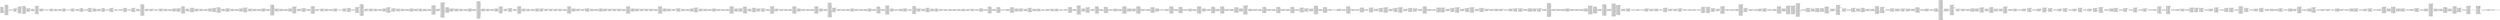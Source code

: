 digraph "graph.cfg.gv" {
	subgraph global {
		node [fontname=Courier fontsize=30.0 rank=same shape=box]
		block_0 [label="0: %00 = #0x1\l2: %01 = #0x40\l4: MSTORE(%01, %00)\l5: [NO_SSA] DUP1\l6: [NO_SSA] PUSH1\l8: [NO_SSA] DUP2\l9: [NO_SSA] MSTORE\la: [NO_SSA] PUSH1\lc: [NO_SSA] ADD\ld: [NO_SSA] PUSH2\l10: [NO_SSA] PUSH1\l12: [NO_SSA] SWAP2\l13: [NO_SSA] CODECOPY\l14: [NO_SSA] PUSH1\l16: [NO_SSA] PUSH1\l18: [NO_SSA] PUSH1\l1a: [NO_SSA] INVALID\l"]
		block_1b [label="1b: [NO_SSA] SUB\l1c: [NO_SSA] DUP11\l1d: [NO_SSA] AND\l1e: [NO_SSA] PUSH1\l20: [NO_SSA] SWAP1\l21: [NO_SSA] DUP2\l22: [NO_SSA] MSTORE\l23: [NO_SSA] PUSH1\l25: [NO_SSA] PUSH1\l27: [NO_SSA] SWAP1\l28: [NO_SSA] DUP2\l29: [NO_SSA] MSTORE\l2a: [NO_SSA] PUSH1\l2c: [NO_SSA] DUP1\l2d: [NO_SSA] DUP4\l2e: [NO_SSA] SHA3\l2f: [NO_SSA] CALLER\l30: [NO_SSA] DUP5\l31: [NO_SSA] MSTORE\l32: [NO_SSA] SWAP1\l33: [NO_SSA] SWAP2\l34: [NO_SSA] MSTORE\l35: [NO_SSA] SWAP1\l36: [NO_SSA] SHA3\l37: [NO_SSA] SLOAD\l38: [NO_SSA] SWAP2\l39: [NO_SSA] SWAP1\l3a: [NO_SSA] PUSH2\l3d: [NO_SSA] JUMP\l"]
		block_3e [label="3e: [NO_SSA] JUMPDEST\l3f: [NO_SSA] PUSH2\l42: [NO_SSA] JUMP\l"]
		block_43 [label="43: [NO_SSA] JUMPDEST\l44: [NO_SSA] POP\l45: [NO_SSA] PUSH1\l47: [NO_SSA] SWAP4\l48: [NO_SSA] SWAP3\l49: [NO_SSA] POP\l4a: [NO_SSA] POP\l4b: [NO_SSA] POP\l4c: [NO_SSA] JUMP\l"]
		block_4d [label="4d: [NO_SSA] JUMPDEST\l4e: [NO_SSA] CALLER\l4f: [NO_SSA] PUSH1\l51: [NO_SSA] DUP2\l52: [NO_SSA] DUP2\l53: [NO_SSA] MSTORE\l54: [NO_SSA] PUSH1\l56: [NO_SSA] PUSH1\l58: [NO_SSA] SWAP1\l59: [NO_SSA] DUP2\l5a: [NO_SSA] MSTORE\l5b: [NO_SSA] PUSH1\l5d: [NO_SSA] DUP1\l5e: [NO_SSA] DUP4\l5f: [NO_SSA] SHA3\l60: [NO_SSA] PUSH1\l62: [NO_SSA] PUSH1\l64: [NO_SSA] PUSH1\l66: [NO_SSA] INVALID\l"]
		block_67 [label="67: [NO_SSA] SUB\l68: [NO_SSA] DUP8\l69: [NO_SSA] AND\l6a: [NO_SSA] DUP5\l6b: [NO_SSA] MSTORE\l6c: [NO_SSA] SWAP1\l6d: [NO_SSA] SWAP2\l6e: [NO_SSA] MSTORE\l6f: [NO_SSA] DUP2\l70: [NO_SSA] SHA3\l71: [NO_SSA] SLOAD\l72: [NO_SSA] SWAP1\l73: [NO_SSA] SWAP2\l74: [NO_SSA] PUSH2\l77: [NO_SSA] SWAP2\l78: [NO_SSA] DUP6\l79: [NO_SSA] SWAP1\l7a: [NO_SSA] PUSH2\l7d: [NO_SSA] SWAP1\l7e: [NO_SSA] DUP7\l7f: [NO_SSA] PUSH2\l82: [NO_SSA] JUMP\l"]
		block_83 [label="83: [NO_SSA] JUMPDEST\l84: [NO_SSA] PUSH1\l86: [NO_SSA] SLOAD\l87: [NO_SSA] PUSH1\l89: [NO_SSA] MLOAD\l8a: [NO_SSA] PUSH1\l8c: [NO_SSA] PUSH1\l8e: [NO_SSA] PUSH1\l90: [NO_SSA] INVALID\l"]
		block_91 [label="91: [NO_SSA] SUB\l92: [NO_SSA] SWAP1\l93: [NO_SSA] SWAP2\l94: [NO_SSA] AND\l95: [NO_SSA] SWAP1\l96: [NO_SSA] INVALID\l"]
		block_97 [label="97: [NO_SSA] DUP1\l98: [NO_SSA] ISZERO\l99: [NO_SSA] PUSH2\l9c: [NO_SSA] MUL\l9d: [NO_SSA] SWAP2\l9e: [NO_SSA] PUSH1\la0: [NO_SSA] DUP2\la1: [NO_SSA] DUP2\la2: [NO_SSA] DUP2\la3: [NO_SSA] DUP6\la4: [NO_SSA] DUP9\la5: [NO_SSA] DUP9\la6: [NO_SSA] CALL\la7: [NO_SSA] SWAP4\la8: [NO_SSA] POP\la9: [NO_SSA] POP\laa: [NO_SSA] POP\lab: [NO_SSA] POP\lac: [NO_SSA] ISZERO\lad: [NO_SSA] DUP1\lae: [NO_SSA] ISZERO\laf: [NO_SSA] PUSH2\lb2: [NO_SSA] JUMPI\l"]
		block_b3 [label="b3: [NO_SSA] RETURNDATASIZE\lb4: [NO_SSA] PUSH1\lb6: [NO_SSA] DUP1\lb7: [NO_SSA] RETURNDATACOPY\lb8: [NO_SSA] RETURNDATASIZE\lb9: [NO_SSA] PUSH1\lbb: [NO_SSA] REVERT\l"]
		block_bc [label="bc: [NO_SSA] JUMPDEST\lbd: [NO_SSA] POP\lbe: [NO_SSA] JUMP\l"]
		block_bf [label="bf: [NO_SSA] JUMPDEST\lc0: [NO_SSA] PUSH1\lc2: [NO_SSA] SLOAD\lc3: [NO_SSA] PUSH1\lc5: [NO_SSA] PUSH1\lc7: [NO_SSA] PUSH1\lc9: [NO_SSA] INVALID\l"]
		block_ca [label="ca: [NO_SSA] SUB\lcb: [NO_SSA] AND\lcc: [NO_SSA] CALLER\lcd: [NO_SSA] EQ\lce: [NO_SSA] PUSH2\ld1: [NO_SSA] JUMPI\l"]
		block_d2 [label="d2: [NO_SSA] PUSH1\ld4: [NO_SSA] MLOAD\ld5: [NO_SSA] PUSH3\ld9: [NO_SSA] PUSH1\ldb: [NO_SSA] INVALID\l"]
		block_dc [label="dc: [NO_SSA] DUP2\ldd: [NO_SSA] MSTORE\lde: [NO_SSA] PUSH1\le0: [NO_SSA] ADD\le1: [NO_SSA] PUSH2\le4: [NO_SSA] SWAP1\le5: [NO_SSA] PUSH2\le8: [NO_SSA] JUMP\l"]
		block_e9 [label="e9: [NO_SSA] JUMPDEST\lea: [NO_SSA] PUSH1\l"]
		block_ec [label="ec: [NO_SSA] JUMPDEST\led: [NO_SSA] DUP2\lee: [NO_SSA] MLOAD\lef: [NO_SSA] DUP2\lf0: [NO_SSA] LT\lf1: [NO_SSA] ISZERO\lf2: [NO_SSA] PUSH2\lf5: [NO_SSA] JUMPI\l"]
		block_f6 [label="f6: [NO_SSA] PUSH32\l117: [NO_SSA] PUSH1\l119: [NO_SSA] PUSH1\l11b: [NO_SSA] PUSH1\l11d: [NO_SSA] INVALID\l"]
		block_11e [label="11e: [NO_SSA] SUB\l11f: [NO_SSA] AND\l120: [NO_SSA] DUP3\l121: [NO_SSA] DUP3\l122: [NO_SSA] DUP2\l123: [NO_SSA] MLOAD\l124: [NO_SSA] DUP2\l125: [NO_SSA] LT\l126: [NO_SSA] PUSH2\l129: [NO_SSA] JUMPI\l"]
		block_12a [label="12a: [NO_SSA] PUSH2\l12d: [NO_SSA] PUSH2\l130: [NO_SSA] JUMP\l"]
		block_131 [label="131: [NO_SSA] JUMPDEST\l132: [NO_SSA] PUSH1\l134: [NO_SSA] MUL\l135: [NO_SSA] PUSH1\l137: [NO_SSA] ADD\l138: [NO_SSA] ADD\l139: [NO_SSA] MLOAD\l13a: [NO_SSA] PUSH1\l13c: [NO_SSA] PUSH1\l13e: [NO_SSA] PUSH1\l140: [NO_SSA] INVALID\l"]
		block_141 [label="141: [NO_SSA] SUB\l142: [NO_SSA] AND\l143: [NO_SSA] EQ\l144: [NO_SSA] ISZERO\l145: [NO_SSA] DUP1\l146: [NO_SSA] ISZERO\l147: [NO_SSA] PUSH2\l14a: [NO_SSA] JUMPI\l"]
		block_14b [label="14b: [NO_SSA] POP\l14c: [NO_SSA] PUSH32\l16d: [NO_SSA] PUSH1\l16f: [NO_SSA] PUSH1\l171: [NO_SSA] PUSH1\l173: [NO_SSA] INVALID\l"]
		block_174 [label="174: [NO_SSA] SUB\l175: [NO_SSA] AND\l176: [NO_SSA] DUP3\l177: [NO_SSA] DUP3\l178: [NO_SSA] DUP2\l179: [NO_SSA] MLOAD\l17a: [NO_SSA] DUP2\l17b: [NO_SSA] LT\l17c: [NO_SSA] PUSH2\l17f: [NO_SSA] JUMPI\l"]
		block_180 [label="180: [NO_SSA] PUSH2\l183: [NO_SSA] PUSH2\l186: [NO_SSA] JUMP\l"]
		block_187 [label="187: [NO_SSA] JUMPDEST\l188: [NO_SSA] PUSH1\l18a: [NO_SSA] MUL\l18b: [NO_SSA] PUSH1\l18d: [NO_SSA] ADD\l18e: [NO_SSA] ADD\l18f: [NO_SSA] MLOAD\l190: [NO_SSA] PUSH1\l192: [NO_SSA] PUSH1\l194: [NO_SSA] PUSH1\l196: [NO_SSA] INVALID\l"]
		block_197 [label="197: [NO_SSA] SUB\l198: [NO_SSA] AND\l199: [NO_SSA] EQ\l19a: [NO_SSA] ISZERO\l"]
		block_19b [label="19b: [NO_SSA] JUMPDEST\l19c: [NO_SSA] ISZERO\l19d: [NO_SSA] PUSH2\l1a0: [NO_SSA] JUMPI\l"]
		block_1a1 [label="1a1: [NO_SSA] PUSH1\l1a3: [NO_SSA] PUSH1\l1a5: [NO_SSA] PUSH1\l1a7: [NO_SSA] DUP5\l1a8: [NO_SSA] DUP5\l1a9: [NO_SSA] DUP2\l1aa: [NO_SSA] MLOAD\l1ab: [NO_SSA] DUP2\l1ac: [NO_SSA] LT\l1ad: [NO_SSA] PUSH2\l1b0: [NO_SSA] JUMPI\l"]
		block_1b1 [label="1b1: [NO_SSA] PUSH2\l1b4: [NO_SSA] PUSH2\l1b7: [NO_SSA] JUMP\l"]
		block_1b8 [label="1b8: [NO_SSA] JUMPDEST\l1b9: [NO_SSA] PUSH1\l1bb: [NO_SSA] MUL\l1bc: [NO_SSA] PUSH1\l1be: [NO_SSA] ADD\l1bf: [NO_SSA] ADD\l1c0: [NO_SSA] MLOAD\l1c1: [NO_SSA] PUSH1\l1c3: [NO_SSA] PUSH1\l1c5: [NO_SSA] PUSH1\l1c7: [NO_SSA] INVALID\l"]
		block_1c8 [label="1c8: [NO_SSA] SUB\l1c9: [NO_SSA] AND\l1ca: [NO_SSA] PUSH1\l1cc: [NO_SSA] PUSH1\l1ce: [NO_SSA] PUSH1\l1d0: [NO_SSA] INVALID\l"]
		block_1d1 [label="1d1: [NO_SSA] SUB\l1d2: [NO_SSA] AND\l1d3: [NO_SSA] DUP2\l1d4: [NO_SSA] MSTORE\l1d5: [NO_SSA] PUSH1\l1d7: [NO_SSA] ADD\l1d8: [NO_SSA] SWAP1\l1d9: [NO_SSA] DUP2\l1da: [NO_SSA] MSTORE\l1db: [NO_SSA] PUSH1\l1dd: [NO_SSA] ADD\l1de: [NO_SSA] PUSH1\l1e0: [NO_SSA] SHA3\l1e1: [NO_SSA] PUSH1\l1e3: [NO_SSA] PUSH2\l1e6: [NO_SSA] EXP\l1e7: [NO_SSA] DUP2\l1e8: [NO_SSA] SLOAD\l1e9: [NO_SSA] DUP2\l1ea: [NO_SSA] PUSH1\l1ec: [NO_SSA] MUL\l1ed: [NO_SSA] NOT\l1ee: [NO_SSA] AND\l1ef: [NO_SSA] SWAP1\l1f0: [NO_SSA] DUP4\l1f1: [NO_SSA] ISZERO\l1f2: [NO_SSA] ISZERO\l1f3: [NO_SSA] MUL\l1f4: [NO_SSA] OR\l1f5: [NO_SSA] SWAP1\l1f6: [NO_SSA] SSTORE\l1f7: [NO_SSA] POP\l"]
		block_1f8 [label="1f8: [NO_SSA] JUMPDEST\l1f9: [NO_SSA] DUP1\l1fa: [NO_SSA] PUSH2\l1fd: [NO_SSA] DUP2\l1fe: [NO_SSA] PUSH2\l201: [NO_SSA] JUMP\l"]
		block_202 [label="202: [NO_SSA] JUMPDEST\l203: [NO_SSA] SWAP2\l204: [NO_SSA] POP\l205: [NO_SSA] POP\l206: [NO_SSA] PUSH2\l209: [NO_SSA] JUMP\l"]
		block_20a [label="20a: [NO_SSA] JUMPDEST\l20b: [NO_SSA] POP\l20c: [NO_SSA] POP\l20d: [NO_SSA] JUMP\l"]
		block_20e [label="20e: [NO_SSA] JUMPDEST\l20f: [NO_SSA] PUSH1\l211: [NO_SSA] SLOAD\l212: [NO_SSA] PUSH1\l214: [NO_SSA] PUSH1\l216: [NO_SSA] PUSH1\l218: [NO_SSA] INVALID\l"]
		block_219 [label="219: [NO_SSA] SUB\l21a: [NO_SSA] AND\l21b: [NO_SSA] CALLER\l21c: [NO_SSA] EQ\l21d: [NO_SSA] PUSH2\l220: [NO_SSA] JUMPI\l"]
		block_221 [label="221: [NO_SSA] PUSH1\l223: [NO_SSA] MLOAD\l224: [NO_SSA] PUSH3\l228: [NO_SSA] PUSH1\l22a: [NO_SSA] INVALID\l"]
		block_22b [label="22b: [NO_SSA] DUP2\l22c: [NO_SSA] MSTORE\l22d: [NO_SSA] PUSH1\l22f: [NO_SSA] ADD\l230: [NO_SSA] PUSH2\l233: [NO_SSA] SWAP1\l234: [NO_SSA] PUSH2\l237: [NO_SSA] JUMP\l"]
		block_238 [label="238: [NO_SSA] JUMPDEST\l239: [NO_SSA] PUSH1\l23b: [NO_SSA] SLOAD\l23c: [NO_SSA] PUSH1\l23e: [NO_SSA] MLOAD\l23f: [NO_SSA] PUSH1\l241: [NO_SSA] PUSH1\l243: [NO_SSA] PUSH1\l245: [NO_SSA] INVALID\l"]
		block_246 [label="246: [NO_SSA] SUB\l247: [NO_SSA] SWAP2\l248: [NO_SSA] DUP3\l249: [NO_SSA] AND\l24a: [NO_SSA] SWAP2\l24b: [NO_SSA] DUP4\l24c: [NO_SSA] AND\l24d: [NO_SSA] SWAP1\l24e: [NO_SSA] PUSH32\l26f: [NO_SSA] SWAP1\l270: [NO_SSA] PUSH1\l272: [NO_SSA] SWAP1\l273: [NO_SSA] LOG3\l274: [NO_SSA] PUSH1\l276: [NO_SSA] DUP1\l277: [NO_SSA] SLOAD\l278: [NO_SSA] PUSH1\l27a: [NO_SSA] PUSH1\l27c: [NO_SSA] PUSH1\l27e: [NO_SSA] INVALID\l"]
		block_27f [label="27f: [NO_SSA] SUB\l280: [NO_SSA] NOT\l281: [NO_SSA] AND\l282: [NO_SSA] PUSH1\l284: [NO_SSA] PUSH1\l286: [NO_SSA] PUSH1\l288: [NO_SSA] INVALID\l"]
		block_289 [label="289: [NO_SSA] SUB\l28a: [NO_SSA] SWAP3\l28b: [NO_SSA] SWAP1\l28c: [NO_SSA] SWAP3\l28d: [NO_SSA] AND\l28e: [NO_SSA] SWAP2\l28f: [NO_SSA] SWAP1\l290: [NO_SSA] SWAP2\l291: [NO_SSA] OR\l292: [NO_SSA] SWAP1\l293: [NO_SSA] SSTORE\l294: [NO_SSA] JUMP\l"]
		block_295 [label="295: [NO_SSA] JUMPDEST\l296: [NO_SSA] PUSH1\l298: [NO_SSA] SLOAD\l299: [NO_SSA] PUSH1\l29b: [NO_SSA] PUSH1\l29d: [NO_SSA] PUSH1\l29f: [NO_SSA] INVALID\l"]
		block_2a0 [label="2a0: [NO_SSA] SUB\l2a1: [NO_SSA] AND\l2a2: [NO_SSA] CALLER\l2a3: [NO_SSA] EQ\l2a4: [NO_SSA] PUSH2\l2a7: [NO_SSA] JUMPI\l"]
		block_2a8 [label="2a8: [NO_SSA] PUSH1\l2aa: [NO_SSA] MLOAD\l2ab: [NO_SSA] PUSH3\l2af: [NO_SSA] PUSH1\l2b1: [NO_SSA] INVALID\l"]
		block_2b2 [label="2b2: [NO_SSA] DUP2\l2b3: [NO_SSA] MSTORE\l2b4: [NO_SSA] PUSH1\l2b6: [NO_SSA] ADD\l2b7: [NO_SSA] PUSH2\l2ba: [NO_SSA] SWAP1\l2bb: [NO_SSA] PUSH2\l2be: [NO_SSA] JUMP\l"]
		block_2bf [label="2bf: [NO_SSA] JUMPDEST\l2c0: [NO_SSA] PUSH1\l2c2: [NO_SSA] SLOAD\l2c3: [NO_SSA] PUSH1\l2c5: [NO_SSA] MLOAD\l2c6: [NO_SSA] PUSH1\l2c8: [NO_SSA] SWAP2\l2c9: [NO_SSA] PUSH1\l2cb: [NO_SSA] PUSH1\l2cd: [NO_SSA] PUSH1\l2cf: [NO_SSA] INVALID\l"]
		block_2d0 [label="2d0: [NO_SSA] SUB\l2d1: [NO_SSA] AND\l2d2: [NO_SSA] SWAP1\l2d3: [NO_SSA] PUSH32\l2f4: [NO_SSA] SWAP1\l2f5: [NO_SSA] DUP4\l2f6: [NO_SSA] SWAP1\l2f7: [NO_SSA] LOG3\l2f8: [NO_SSA] PUSH1\l2fa: [NO_SSA] DUP1\l2fb: [NO_SSA] SLOAD\l2fc: [NO_SSA] PUSH1\l2fe: [NO_SSA] PUSH1\l300: [NO_SSA] PUSH1\l302: [NO_SSA] INVALID\l"]
		block_303 [label="303: [NO_SSA] SUB\l304: [NO_SSA] NOT\l305: [NO_SSA] AND\l306: [NO_SSA] SWAP1\l307: [NO_SSA] SSTORE\l308: [NO_SSA] JUMP\l"]
		block_309 [label="309: [NO_SSA] JUMPDEST\l30a: [NO_SSA] PUSH1\l30c: [NO_SSA] SLOAD\l30d: [NO_SSA] PUSH1\l30f: [NO_SSA] SWAP1\l310: [NO_SSA] PUSH1\l312: [NO_SSA] PUSH1\l314: [NO_SSA] PUSH1\l316: [NO_SSA] INVALID\l"]
		block_317 [label="317: [NO_SSA] SUB\l318: [NO_SSA] AND\l319: [NO_SSA] CALLER\l31a: [NO_SSA] EQ\l31b: [NO_SSA] PUSH2\l31e: [NO_SSA] JUMPI\l"]
		block_31f [label="31f: [NO_SSA] PUSH1\l321: [NO_SSA] MLOAD\l322: [NO_SSA] PUSH3\l326: [NO_SSA] PUSH1\l328: [NO_SSA] INVALID\l"]
		block_329 [label="329: [NO_SSA] DUP2\l32a: [NO_SSA] MSTORE\l32b: [NO_SSA] PUSH1\l32d: [NO_SSA] ADD\l32e: [NO_SSA] PUSH2\l331: [NO_SSA] SWAP1\l332: [NO_SSA] PUSH2\l335: [NO_SSA] JUMP\l"]
		block_336 [label="336: [NO_SSA] JUMPDEST\l337: [NO_SSA] POP\l338: [NO_SSA] PUSH1\l33a: [NO_SSA] DUP1\l33b: [NO_SSA] SLOAD\l33c: [NO_SSA] PUSH1\l33e: [NO_SSA] NOT\l33f: [NO_SSA] AND\l340: [NO_SSA] SWAP1\l341: [NO_SSA] SSTORE\l342: [NO_SSA] PUSH1\l344: [NO_SSA] SWAP1\l345: [NO_SSA] JUMP\l"]
		block_346 [label="346: [NO_SSA] JUMPDEST\l347: [NO_SSA] PUSH1\l349: [NO_SSA] SLOAD\l34a: [NO_SSA] PUSH1\l34c: [NO_SSA] PUSH1\l34e: [NO_SSA] PUSH1\l350: [NO_SSA] INVALID\l"]
		block_351 [label="351: [NO_SSA] SUB\l352: [NO_SSA] AND\l353: [NO_SSA] CALLER\l354: [NO_SSA] EQ\l355: [NO_SSA] PUSH2\l358: [NO_SSA] JUMPI\l"]
		block_359 [label="359: [NO_SSA] PUSH1\l35b: [NO_SSA] MLOAD\l35c: [NO_SSA] PUSH3\l360: [NO_SSA] PUSH1\l362: [NO_SSA] INVALID\l"]
		block_363 [label="363: [NO_SSA] DUP2\l364: [NO_SSA] MSTORE\l365: [NO_SSA] PUSH1\l367: [NO_SSA] ADD\l368: [NO_SSA] PUSH2\l36b: [NO_SSA] SWAP1\l36c: [NO_SSA] PUSH2\l36f: [NO_SSA] JUMP\l"]
		block_370 [label="370: [NO_SSA] JUMPDEST\l371: [NO_SSA] PUSH1\l373: [NO_SSA] PUSH1\l375: [NO_SSA] PUSH1\l377: [NO_SSA] INVALID\l"]
		block_378 [label="378: [NO_SSA] SUB\l379: [NO_SSA] SWAP2\l37a: [NO_SSA] SWAP1\l37b: [NO_SSA] SWAP2\l37c: [NO_SSA] AND\l37d: [NO_SSA] PUSH1\l37f: [NO_SSA] SWAP1\l380: [NO_SSA] DUP2\l381: [NO_SSA] MSTORE\l382: [NO_SSA] PUSH1\l384: [NO_SSA] PUSH1\l386: [NO_SSA] MSTORE\l387: [NO_SSA] PUSH1\l389: [NO_SSA] SWAP1\l38a: [NO_SSA] SHA3\l38b: [NO_SSA] DUP1\l38c: [NO_SSA] SLOAD\l38d: [NO_SSA] PUSH1\l38f: [NO_SSA] NOT\l390: [NO_SSA] AND\l391: [NO_SSA] SWAP2\l392: [NO_SSA] ISZERO\l393: [NO_SSA] ISZERO\l394: [NO_SSA] SWAP2\l395: [NO_SSA] SWAP1\l396: [NO_SSA] SWAP2\l397: [NO_SSA] OR\l398: [NO_SSA] SWAP1\l399: [NO_SSA] SSTORE\l39a: [NO_SSA] JUMP\l"]
		block_39b [label="39b: [NO_SSA] JUMPDEST\l39c: [NO_SSA] PUSH1\l39e: [NO_SSA] SLOAD\l39f: [NO_SSA] PUSH1\l3a1: [NO_SSA] PUSH1\l3a3: [NO_SSA] PUSH1\l3a5: [NO_SSA] INVALID\l"]
		block_3a6 [label="3a6: [NO_SSA] SUB\l3a7: [NO_SSA] AND\l3a8: [NO_SSA] CALLER\l3a9: [NO_SSA] EQ\l3aa: [NO_SSA] PUSH2\l3ad: [NO_SSA] JUMPI\l"]
		block_3ae [label="3ae: [NO_SSA] PUSH1\l3b0: [NO_SSA] MLOAD\l3b1: [NO_SSA] PUSH3\l3b5: [NO_SSA] PUSH1\l3b7: [NO_SSA] INVALID\l"]
		block_3b8 [label="3b8: [NO_SSA] DUP2\l3b9: [NO_SSA] MSTORE\l3ba: [NO_SSA] PUSH1\l3bc: [NO_SSA] ADD\l3bd: [NO_SSA] PUSH2\l3c0: [NO_SSA] SWAP1\l3c1: [NO_SSA] PUSH2\l3c4: [NO_SSA] JUMP\l"]
		block_3c5 [label="3c5: [NO_SSA] JUMPDEST\l3c6: [NO_SSA] PUSH1\l3c8: [NO_SSA] DUP4\l3c9: [NO_SSA] SWAP1\l3ca: [NO_SSA] SSTORE\l3cb: [NO_SSA] PUSH1\l3cd: [NO_SSA] DUP3\l3ce: [NO_SSA] SWAP1\l3cf: [NO_SSA] SSTORE\l3d0: [NO_SSA] PUSH1\l3d2: [NO_SSA] DUP2\l3d3: [NO_SSA] SWAP1\l3d4: [NO_SSA] SSTORE\l3d5: [NO_SSA] DUP1\l3d6: [NO_SSA] PUSH2\l3d9: [NO_SSA] DUP4\l3da: [NO_SSA] DUP6\l3db: [NO_SSA] PUSH2\l3de: [NO_SSA] JUMP\l"]
		block_3df [label="3df: [NO_SSA] JUMPDEST\l3e0: [NO_SSA] PUSH2\l3e3: [NO_SSA] SWAP2\l3e4: [NO_SSA] SWAP1\l3e5: [NO_SSA] PUSH2\l3e8: [NO_SSA] JUMP\l"]
		block_3e9 [label="3e9: [NO_SSA] JUMPDEST\l3ea: [NO_SSA] PUSH1\l3ec: [NO_SSA] DUP2\l3ed: [NO_SSA] SWAP1\l3ee: [NO_SSA] SSTORE\l3ef: [NO_SSA] PUSH1\l3f1: [NO_SSA] LT\l3f2: [NO_SSA] ISZERO\l3f3: [NO_SSA] PUSH2\l3f6: [NO_SSA] JUMPI\l"]
		block_3f7 [label="3f7: [NO_SSA] PUSH1\l3f9: [NO_SSA] MLOAD\l3fa: [NO_SSA] PUSH3\l3fe: [NO_SSA] PUSH1\l400: [NO_SSA] INVALID\l"]
		block_401 [label="401: [NO_SSA] DUP2\l402: [NO_SSA] MSTORE\l403: [NO_SSA] PUSH1\l405: [NO_SSA] PUSH1\l407: [NO_SSA] DUP3\l408: [NO_SSA] ADD\l409: [NO_SSA] MSTORE\l40a: [NO_SSA] PUSH1\l40c: [NO_SSA] PUSH1\l40e: [NO_SSA] DUP3\l40f: [NO_SSA] ADD\l410: [NO_SSA] MSTORE\l411: [NO_SSA] PUSH32\l432: [NO_SSA] PUSH1\l434: [NO_SSA] DUP3\l435: [NO_SSA] ADD\l436: [NO_SSA] MSTORE\l437: [NO_SSA] PUSH1\l439: [NO_SSA] ADD\l43a: [NO_SSA] PUSH2\l43d: [NO_SSA] JUMP\l"]
		block_43e [label="43e: [NO_SSA] JUMPDEST\l43f: [NO_SSA] POP\l440: [NO_SSA] POP\l441: [NO_SSA] POP\l442: [NO_SSA] JUMP\l"]
		block_443 [label="443: [NO_SSA] JUMPDEST\l444: [NO_SSA] PUSH1\l446: [NO_SSA] SLOAD\l447: [NO_SSA] PUSH1\l449: [NO_SSA] PUSH1\l44b: [NO_SSA] PUSH1\l44d: [NO_SSA] INVALID\l"]
		block_44e [label="44e: [NO_SSA] SUB\l44f: [NO_SSA] AND\l450: [NO_SSA] CALLER\l451: [NO_SSA] EQ\l452: [NO_SSA] PUSH2\l455: [NO_SSA] JUMPI\l"]
		block_456 [label="456: [NO_SSA] PUSH1\l458: [NO_SSA] MLOAD\l459: [NO_SSA] PUSH3\l45d: [NO_SSA] PUSH1\l45f: [NO_SSA] INVALID\l"]
		block_460 [label="460: [NO_SSA] DUP2\l461: [NO_SSA] MSTORE\l462: [NO_SSA] PUSH1\l464: [NO_SSA] ADD\l465: [NO_SSA] PUSH2\l468: [NO_SSA] SWAP1\l469: [NO_SSA] PUSH2\l46c: [NO_SSA] JUMP\l"]
		block_46d [label="46d: [NO_SSA] JUMPDEST\l46e: [NO_SSA] PUSH1\l"]
		block_470 [label="470: [NO_SSA] JUMPDEST\l471: [NO_SSA] DUP2\l472: [NO_SSA] MLOAD\l473: [NO_SSA] DUP2\l474: [NO_SSA] LT\l475: [NO_SSA] ISZERO\l476: [NO_SSA] PUSH2\l479: [NO_SSA] JUMPI\l"]
		block_47a [label="47a: [NO_SSA] PUSH1\l47c: [NO_SSA] PUSH1\l47e: [NO_SSA] PUSH1\l480: [NO_SSA] DUP5\l481: [NO_SSA] DUP5\l482: [NO_SSA] DUP2\l483: [NO_SSA] MLOAD\l484: [NO_SSA] DUP2\l485: [NO_SSA] LT\l486: [NO_SSA] PUSH2\l489: [NO_SSA] JUMPI\l"]
		block_48a [label="48a: [NO_SSA] PUSH2\l48d: [NO_SSA] PUSH2\l490: [NO_SSA] JUMP\l"]
		block_491 [label="491: [NO_SSA] JUMPDEST\l492: [NO_SSA] PUSH1\l494: [NO_SSA] SWAP1\l495: [NO_SSA] DUP2\l496: [NO_SSA] MUL\l497: [NO_SSA] SWAP2\l498: [NO_SSA] SWAP1\l499: [NO_SSA] SWAP2\l49a: [NO_SSA] ADD\l49b: [NO_SSA] DUP2\l49c: [NO_SSA] ADD\l49d: [NO_SSA] MLOAD\l49e: [NO_SSA] PUSH1\l4a0: [NO_SSA] PUSH1\l4a2: [NO_SSA] PUSH1\l4a4: [NO_SSA] INVALID\l"]
		block_4a5 [label="4a5: [NO_SSA] SUB\l4a6: [NO_SSA] AND\l4a7: [NO_SSA] DUP3\l4a8: [NO_SSA] MSTORE\l4a9: [NO_SSA] DUP2\l4aa: [NO_SSA] ADD\l4ab: [NO_SSA] SWAP2\l4ac: [NO_SSA] SWAP1\l4ad: [NO_SSA] SWAP2\l4ae: [NO_SSA] MSTORE\l4af: [NO_SSA] PUSH1\l4b1: [NO_SSA] ADD\l4b2: [NO_SSA] PUSH1\l4b4: [NO_SSA] SHA3\l4b5: [NO_SSA] DUP1\l4b6: [NO_SSA] SLOAD\l4b7: [NO_SSA] PUSH1\l4b9: [NO_SSA] NOT\l4ba: [NO_SSA] AND\l4bb: [NO_SSA] SWAP2\l4bc: [NO_SSA] ISZERO\l4bd: [NO_SSA] ISZERO\l4be: [NO_SSA] SWAP2\l4bf: [NO_SSA] SWAP1\l4c0: [NO_SSA] SWAP2\l4c1: [NO_SSA] OR\l4c2: [NO_SSA] SWAP1\l4c3: [NO_SSA] SSTORE\l4c4: [NO_SSA] DUP1\l4c5: [NO_SSA] PUSH2\l4c8: [NO_SSA] DUP2\l4c9: [NO_SSA] PUSH2\l4cc: [NO_SSA] JUMP\l"]
		block_4cd [label="4cd: [NO_SSA] JUMPDEST\l4ce: [NO_SSA] SWAP2\l4cf: [NO_SSA] POP\l4d0: [NO_SSA] POP\l4d1: [NO_SSA] PUSH2\l4d4: [NO_SSA] JUMP\l"]
		block_4d5 [label="4d5: [NO_SSA] JUMPDEST\l4d6: [NO_SSA] PUSH1\l4d8: [NO_SSA] SLOAD\l4d9: [NO_SSA] PUSH1\l4db: [NO_SSA] PUSH1\l4dd: [NO_SSA] PUSH1\l4df: [NO_SSA] INVALID\l"]
		block_4e0 [label="4e0: [NO_SSA] SUB\l4e1: [NO_SSA] AND\l4e2: [NO_SSA] CALLER\l4e3: [NO_SSA] EQ\l4e4: [NO_SSA] PUSH2\l4e7: [NO_SSA] JUMPI\l"]
		block_4e8 [label="4e8: [NO_SSA] PUSH1\l4ea: [NO_SSA] MLOAD\l4eb: [NO_SSA] PUSH3\l4ef: [NO_SSA] PUSH1\l4f1: [NO_SSA] INVALID\l"]
		block_4f2 [label="4f2: [NO_SSA] DUP2\l4f3: [NO_SSA] MSTORE\l4f4: [NO_SSA] PUSH1\l4f6: [NO_SSA] ADD\l4f7: [NO_SSA] PUSH2\l4fa: [NO_SSA] SWAP1\l4fb: [NO_SSA] PUSH2\l4fe: [NO_SSA] JUMP\l"]
		block_4ff [label="4ff: [NO_SSA] JUMPDEST\l500: [NO_SSA] PUSH1\l502: [NO_SSA] DUP1\l503: [NO_SSA] SLOAD\l504: [NO_SSA] PUSH2\l507: [NO_SSA] NOT\l508: [NO_SSA] AND\l509: [NO_SSA] PUSH2\l50c: [NO_SSA] OR\l50d: [NO_SSA] SWAP1\l50e: [NO_SSA] SSTORE\l50f: [NO_SSA] TIMESTAMP\l510: [NO_SSA] PUSH1\l512: [NO_SSA] SSTORE\l513: [NO_SSA] JUMP\l"]
		block_514 [label="514: [NO_SSA] JUMPDEST\l515: [NO_SSA] PUSH1\l517: [NO_SSA] PUSH1\l519: [NO_SSA] DUP1\l51a: [NO_SSA] SLOAD\l51b: [NO_SSA] PUSH2\l51e: [NO_SSA] SWAP1\l51f: [NO_SSA] PUSH2\l522: [NO_SSA] JUMP\l"]
		block_523 [label="523: [NO_SSA] JUMPDEST\l524: [NO_SSA] PUSH1\l526: [NO_SSA] SLOAD\l527: [NO_SSA] PUSH1\l529: [NO_SSA] PUSH1\l52b: [NO_SSA] PUSH1\l52d: [NO_SSA] INVALID\l"]
		block_52e [label="52e: [NO_SSA] SUB\l52f: [NO_SSA] AND\l530: [NO_SSA] CALLER\l531: [NO_SSA] EQ\l532: [NO_SSA] PUSH2\l535: [NO_SSA] JUMPI\l"]
		block_536 [label="536: [NO_SSA] PUSH1\l538: [NO_SSA] MLOAD\l539: [NO_SSA] PUSH3\l53d: [NO_SSA] PUSH1\l53f: [NO_SSA] INVALID\l"]
		block_540 [label="540: [NO_SSA] DUP2\l541: [NO_SSA] MSTORE\l542: [NO_SSA] PUSH1\l544: [NO_SSA] ADD\l545: [NO_SSA] PUSH2\l548: [NO_SSA] SWAP1\l549: [NO_SSA] PUSH2\l54c: [NO_SSA] JUMP\l"]
		block_54d [label="54d: [NO_SSA] JUMPDEST\l54e: [NO_SSA] PUSH32\l56f: [NO_SSA] PUSH1\l571: [NO_SSA] PUSH1\l573: [NO_SSA] PUSH1\l575: [NO_SSA] INVALID\l"]
		block_576 [label="576: [NO_SSA] SUB\l577: [NO_SSA] AND\l578: [NO_SSA] DUP3\l579: [NO_SSA] PUSH1\l57b: [NO_SSA] PUSH1\l57d: [NO_SSA] PUSH1\l57f: [NO_SSA] INVALID\l"]
		block_580 [label="580: [NO_SSA] SUB\l581: [NO_SSA] AND\l582: [NO_SSA] EQ\l583: [NO_SSA] ISZERO\l584: [NO_SSA] PUSH2\l587: [NO_SSA] JUMPI\l"]
		block_588 [label="588: [NO_SSA] PUSH1\l58a: [NO_SSA] MLOAD\l58b: [NO_SSA] PUSH3\l58f: [NO_SSA] PUSH1\l591: [NO_SSA] INVALID\l"]
		block_592 [label="592: [NO_SSA] DUP2\l593: [NO_SSA] MSTORE\l594: [NO_SSA] PUSH1\l596: [NO_SSA] PUSH1\l598: [NO_SSA] DUP3\l599: [NO_SSA] ADD\l59a: [NO_SSA] MSTORE\l59b: [NO_SSA] PUSH1\l59d: [NO_SSA] PUSH1\l59f: [NO_SSA] DUP3\l5a0: [NO_SSA] ADD\l5a1: [NO_SSA] MSTORE\l5a2: [NO_SSA] PUSH32\l5c3: [NO_SSA] PUSH1\l5c5: [NO_SSA] DUP3\l5c6: [NO_SSA] ADD\l5c7: [NO_SSA] MSTORE\l5c8: [NO_SSA] PUSH32\l5e9: [NO_SSA] PUSH1\l5eb: [NO_SSA] DUP3\l5ec: [NO_SSA] ADD\l5ed: [NO_SSA] MSTORE\l5ee: [NO_SSA] PUSH1\l5f0: [NO_SSA] ADD\l5f1: [NO_SSA] PUSH2\l5f4: [NO_SSA] JUMP\l"]
		block_5f5 [label="5f5: [NO_SSA] JUMPDEST\l5f6: [NO_SSA] PUSH2\l5f9: [NO_SSA] DUP3\l5fa: [NO_SSA] DUP3\l5fb: [NO_SSA] PUSH2\l5fe: [NO_SSA] JUMP\l"]
		block_5ff [label="5ff: [NO_SSA] JUMPDEST\l600: [NO_SSA] PUSH1\l602: [NO_SSA] PUSH2\l605: [NO_SSA] CALLER\l606: [NO_SSA] DUP5\l607: [NO_SSA] PUSH2\l60a: [NO_SSA] DUP6\l60b: [NO_SSA] PUSH1\l60d: [NO_SSA] MLOAD\l60e: [NO_SSA] DUP1\l60f: [NO_SSA] PUSH1\l611: [NO_SSA] ADD\l612: [NO_SSA] PUSH1\l614: [NO_SSA] MSTORE\l615: [NO_SSA] DUP1\l616: [NO_SSA] PUSH1\l618: [NO_SSA] DUP2\l619: [NO_SSA] MSTORE\l61a: [NO_SSA] PUSH1\l61c: [NO_SSA] ADD\l61d: [NO_SSA] PUSH2\l620: [NO_SSA] PUSH1\l622: [NO_SSA] SWAP2\l623: [NO_SSA] CODECOPY\l624: [NO_SSA] CALLER\l625: [NO_SSA] PUSH1\l627: [NO_SSA] SWAP1\l628: [NO_SSA] DUP2\l629: [NO_SSA] MSTORE\l62a: [NO_SSA] PUSH1\l62c: [NO_SSA] PUSH1\l62e: [NO_SSA] SWAP1\l62f: [NO_SSA] DUP2\l630: [NO_SSA] MSTORE\l631: [NO_SSA] PUSH1\l633: [NO_SSA] DUP1\l634: [NO_SSA] DUP4\l635: [NO_SSA] SHA3\l636: [NO_SSA] PUSH1\l638: [NO_SSA] PUSH1\l63a: [NO_SSA] PUSH1\l63c: [NO_SSA] INVALID\l"]
		block_63d [label="63d: [NO_SSA] SUB\l63e: [NO_SSA] DUP14\l63f: [NO_SSA] AND\l640: [NO_SSA] DUP5\l641: [NO_SSA] MSTORE\l642: [NO_SSA] SWAP1\l643: [NO_SSA] SWAP2\l644: [NO_SSA] MSTORE\l645: [NO_SSA] SWAP1\l646: [NO_SSA] SHA3\l647: [NO_SSA] SLOAD\l648: [NO_SSA] SWAP2\l649: [NO_SSA] SWAP1\l64a: [NO_SSA] PUSH2\l64d: [NO_SSA] JUMP\l"]
		block_64e [label="64e: [NO_SSA] JUMPDEST\l64f: [NO_SSA] PUSH1\l651: [NO_SSA] PUSH2\l654: [NO_SSA] CALLER\l655: [NO_SSA] DUP5\l656: [NO_SSA] DUP5\l657: [NO_SSA] PUSH2\l65a: [NO_SSA] JUMP\l"]
		block_65b [label="65b: [NO_SSA] JUMPDEST\l65c: [NO_SSA] PUSH1\l65e: [NO_SSA] SLOAD\l65f: [NO_SSA] PUSH1\l661: [NO_SSA] PUSH1\l663: [NO_SSA] PUSH1\l665: [NO_SSA] INVALID\l"]
		block_666 [label="666: [NO_SSA] SUB\l667: [NO_SSA] AND\l668: [NO_SSA] CALLER\l669: [NO_SSA] EQ\l66a: [NO_SSA] PUSH2\l66d: [NO_SSA] JUMPI\l"]
		block_66e [label="66e: [NO_SSA] PUSH1\l670: [NO_SSA] MLOAD\l671: [NO_SSA] PUSH3\l675: [NO_SSA] PUSH1\l677: [NO_SSA] INVALID\l"]
		block_678 [label="678: [NO_SSA] DUP2\l679: [NO_SSA] MSTORE\l67a: [NO_SSA] PUSH1\l67c: [NO_SSA] ADD\l67d: [NO_SSA] PUSH2\l680: [NO_SSA] SWAP1\l681: [NO_SSA] PUSH2\l684: [NO_SSA] JUMP\l"]
		block_685 [label="685: [NO_SSA] JUMPDEST\l686: [NO_SSA] PUSH1\l688: [NO_SSA] PUSH1\l68a: [NO_SSA] PUSH1\l68c: [NO_SSA] INVALID\l"]
		block_68d [label="68d: [NO_SSA] SUB\l68e: [NO_SSA] DUP3\l68f: [NO_SSA] AND\l690: [NO_SSA] PUSH1\l692: [NO_SSA] DUP2\l693: [NO_SSA] DUP2\l694: [NO_SSA] MSTORE\l695: [NO_SSA] PUSH1\l697: [NO_SSA] PUSH1\l699: [NO_SSA] SWAP1\l69a: [NO_SSA] DUP2\l69b: [NO_SSA] MSTORE\l69c: [NO_SSA] PUSH1\l69e: [NO_SSA] SWAP2\l69f: [NO_SSA] DUP3\l6a0: [NO_SSA] SWAP1\l6a1: [NO_SSA] SHA3\l6a2: [NO_SSA] DUP1\l6a3: [NO_SSA] SLOAD\l6a4: [NO_SSA] PUSH1\l6a6: [NO_SSA] NOT\l6a7: [NO_SSA] AND\l6a8: [NO_SSA] DUP6\l6a9: [NO_SSA] ISZERO\l6aa: [NO_SSA] ISZERO\l6ab: [NO_SSA] SWAP1\l6ac: [NO_SSA] DUP2\l6ad: [NO_SSA] OR\l6ae: [NO_SSA] SWAP1\l6af: [NO_SSA] SWAP2\l6b0: [NO_SSA] SSTORE\l6b1: [NO_SSA] SWAP2\l6b2: [NO_SSA] MLOAD\l6b3: [NO_SSA] SWAP2\l6b4: [NO_SSA] DUP3\l6b5: [NO_SSA] MSTORE\l6b6: [NO_SSA] PUSH32\l6d7: [NO_SSA] SWAP2\l6d8: [NO_SSA] ADD\l6d9: [NO_SSA] PUSH1\l6db: [NO_SSA] MLOAD\l6dc: [NO_SSA] DUP1\l6dd: [NO_SSA] SWAP2\l6de: [NO_SSA] SUB\l6df: [NO_SSA] SWAP1\l6e0: [NO_SSA] LOG2\l6e1: [NO_SSA] POP\l6e2: [NO_SSA] POP\l6e3: [NO_SSA] JUMP\l"]
		block_6e4 [label="6e4: [NO_SSA] JUMPDEST\l6e5: [NO_SSA] PUSH1\l6e7: [NO_SSA] SLOAD\l6e8: [NO_SSA] PUSH1\l6ea: [NO_SSA] PUSH1\l6ec: [NO_SSA] PUSH1\l6ee: [NO_SSA] INVALID\l"]
		block_6ef [label="6ef: [NO_SSA] SUB\l6f0: [NO_SSA] AND\l6f1: [NO_SSA] CALLER\l6f2: [NO_SSA] EQ\l6f3: [NO_SSA] PUSH2\l6f6: [NO_SSA] JUMPI\l"]
		block_6f7 [label="6f7: [NO_SSA] PUSH1\l6f9: [NO_SSA] MLOAD\l6fa: [NO_SSA] PUSH3\l6fe: [NO_SSA] PUSH1\l700: [NO_SSA] INVALID\l"]
		block_701 [label="701: [NO_SSA] DUP2\l702: [NO_SSA] MSTORE\l703: [NO_SSA] PUSH1\l705: [NO_SSA] ADD\l706: [NO_SSA] PUSH2\l709: [NO_SSA] SWAP1\l70a: [NO_SSA] PUSH2\l70d: [NO_SSA] JUMP\l"]
		block_70e [label="70e: [NO_SSA] JUMPDEST\l70f: [NO_SSA] PUSH1\l711: [NO_SSA] DUP4\l712: [NO_SSA] SWAP1\l713: [NO_SSA] SSTORE\l714: [NO_SSA] PUSH1\l716: [NO_SSA] DUP3\l717: [NO_SSA] SWAP1\l718: [NO_SSA] SSTORE\l719: [NO_SSA] PUSH1\l71b: [NO_SSA] DUP2\l71c: [NO_SSA] SWAP1\l71d: [NO_SSA] SSTORE\l71e: [NO_SSA] DUP1\l71f: [NO_SSA] PUSH2\l722: [NO_SSA] DUP4\l723: [NO_SSA] DUP6\l724: [NO_SSA] PUSH2\l727: [NO_SSA] JUMP\l"]
		block_728 [label="728: [NO_SSA] JUMPDEST\l729: [NO_SSA] PUSH2\l72c: [NO_SSA] SWAP2\l72d: [NO_SSA] SWAP1\l72e: [NO_SSA] PUSH2\l731: [NO_SSA] JUMP\l"]
		block_732 [label="732: [NO_SSA] JUMPDEST\l733: [NO_SSA] PUSH1\l735: [NO_SSA] DUP2\l736: [NO_SSA] SWAP1\l737: [NO_SSA] SSTORE\l738: [NO_SSA] PUSH1\l73a: [NO_SSA] LT\l73b: [NO_SSA] ISZERO\l73c: [NO_SSA] PUSH2\l73f: [NO_SSA] JUMPI\l"]
		block_740 [label="740: [NO_SSA] PUSH1\l742: [NO_SSA] MLOAD\l743: [NO_SSA] PUSH3\l747: [NO_SSA] PUSH1\l749: [NO_SSA] INVALID\l"]
		block_74a [label="74a: [NO_SSA] DUP2\l74b: [NO_SSA] MSTORE\l74c: [NO_SSA] PUSH1\l74e: [NO_SSA] PUSH1\l750: [NO_SSA] DUP3\l751: [NO_SSA] ADD\l752: [NO_SSA] MSTORE\l753: [NO_SSA] PUSH1\l755: [NO_SSA] PUSH1\l757: [NO_SSA] DUP3\l758: [NO_SSA] ADD\l759: [NO_SSA] MSTORE\l75a: [NO_SSA] PUSH32\l77b: [NO_SSA] PUSH1\l77d: [NO_SSA] DUP3\l77e: [NO_SSA] ADD\l77f: [NO_SSA] MSTORE\l780: [NO_SSA] PUSH1\l782: [NO_SSA] ADD\l783: [NO_SSA] PUSH2\l786: [NO_SSA] JUMP\l"]
		block_787 [label="787: [NO_SSA] JUMPDEST\l788: [NO_SSA] PUSH1\l78a: [NO_SSA] SLOAD\l78b: [NO_SSA] PUSH1\l78d: [NO_SSA] PUSH1\l78f: [NO_SSA] PUSH1\l791: [NO_SSA] INVALID\l"]
		block_792 [label="792: [NO_SSA] SUB\l793: [NO_SSA] AND\l794: [NO_SSA] CALLER\l795: [NO_SSA] EQ\l796: [NO_SSA] PUSH2\l799: [NO_SSA] JUMPI\l"]
		block_79a [label="79a: [NO_SSA] PUSH1\l79c: [NO_SSA] MLOAD\l79d: [NO_SSA] PUSH3\l7a1: [NO_SSA] PUSH1\l7a3: [NO_SSA] INVALID\l"]
		block_7a4 [label="7a4: [NO_SSA] DUP2\l7a5: [NO_SSA] MSTORE\l7a6: [NO_SSA] PUSH1\l7a8: [NO_SSA] ADD\l7a9: [NO_SSA] PUSH2\l7ac: [NO_SSA] SWAP1\l7ad: [NO_SSA] PUSH2\l7b0: [NO_SSA] JUMP\l"]
		block_7b1 [label="7b1: [NO_SSA] JUMPDEST\l7b2: [NO_SSA] PUSH4\l7b7: [NO_SSA] PUSH2\l7ba: [NO_SSA] PUSH2\l7bd: [NO_SSA] PUSH1\l7bf: [NO_SSA] SLOAD\l7c0: [NO_SSA] SWAP1\l7c1: [NO_SSA] JUMP\l"]
		block_7c2 [label="7c2: [NO_SSA] JUMPDEST\l7c3: [NO_SSA] PUSH2\l7c6: [NO_SSA] SWAP1\l7c7: [NO_SSA] PUSH1\l7c9: [NO_SSA] PUSH2\l7cc: [NO_SSA] JUMP\l"]
		block_7cd [label="7cd: [NO_SSA] JUMPDEST\l7ce: [NO_SSA] PUSH2\l7d1: [NO_SSA] SWAP2\l7d2: [NO_SSA] SWAP1\l7d3: [NO_SSA] PUSH2\l7d6: [NO_SSA] JUMP\l"]
		block_7d7 [label="7d7: [NO_SSA] JUMPDEST\l7d8: [NO_SSA] PUSH2\l7db: [NO_SSA] SWAP2\l7dc: [NO_SSA] SWAP1\l7dd: [NO_SSA] PUSH2\l7e0: [NO_SSA] JUMP\l"]
		block_7e1 [label="7e1: [NO_SSA] JUMPDEST\l7e2: [NO_SSA] DUP2\l7e3: [NO_SSA] LT\l7e4: [NO_SSA] ISZERO\l7e5: [NO_SSA] PUSH2\l7e8: [NO_SSA] JUMPI\l"]
		block_7e9 [label="7e9: [NO_SSA] PUSH1\l7eb: [NO_SSA] MLOAD\l7ec: [NO_SSA] PUSH3\l7f0: [NO_SSA] PUSH1\l7f2: [NO_SSA] INVALID\l"]
		block_7f3 [label="7f3: [NO_SSA] DUP2\l7f4: [NO_SSA] MSTORE\l7f5: [NO_SSA] PUSH1\l7f7: [NO_SSA] PUSH1\l7f9: [NO_SSA] DUP3\l7fa: [NO_SSA] ADD\l7fb: [NO_SSA] MSTORE\l7fc: [NO_SSA] PUSH1\l7fe: [NO_SSA] DUP1\l7ff: [NO_SSA] DUP3\l800: [NO_SSA] ADD\l801: [NO_SSA] MSTORE\l802: [NO_SSA] PUSH32\l823: [NO_SSA] PUSH1\l825: [NO_SSA] DUP3\l826: [NO_SSA] ADD\l827: [NO_SSA] MSTORE\l828: [NO_SSA] PUSH4\l82d: [NO_SSA] PUSH1\l82f: [NO_SSA] INVALID\l"]
		block_830 [label="830: [NO_SSA] PUSH1\l832: [NO_SSA] DUP3\l833: [NO_SSA] ADD\l834: [NO_SSA] MSTORE\l835: [NO_SSA] PUSH1\l837: [NO_SSA] ADD\l838: [NO_SSA] PUSH2\l83b: [NO_SSA] JUMP\l"]
		block_83c [label="83c: [NO_SSA] JUMPDEST\l83d: [NO_SSA] PUSH2\l840: [NO_SSA] DUP2\l841: [NO_SSA] PUSH4\l846: [NO_SSA] PUSH2\l849: [NO_SSA] JUMP\l"]
		block_84a [label="84a: [NO_SSA] JUMPDEST\l84b: [NO_SSA] PUSH1\l84d: [NO_SSA] SSTORE\l84e: [NO_SSA] POP\l84f: [NO_SSA] JUMP\l"]
		block_850 [label="850: [NO_SSA] JUMPDEST\l851: [NO_SSA] PUSH1\l853: [NO_SSA] SLOAD\l854: [NO_SSA] PUSH1\l856: [NO_SSA] SWAP1\l857: [NO_SSA] PUSH1\l859: [NO_SSA] PUSH1\l85b: [NO_SSA] PUSH1\l85d: [NO_SSA] INVALID\l"]
		block_85e [label="85e: [NO_SSA] SUB\l85f: [NO_SSA] AND\l860: [NO_SSA] CALLER\l861: [NO_SSA] EQ\l862: [NO_SSA] PUSH2\l865: [NO_SSA] JUMPI\l"]
		block_866 [label="866: [NO_SSA] PUSH1\l868: [NO_SSA] MLOAD\l869: [NO_SSA] PUSH3\l86d: [NO_SSA] PUSH1\l86f: [NO_SSA] INVALID\l"]
		block_870 [label="870: [NO_SSA] DUP2\l871: [NO_SSA] MSTORE\l872: [NO_SSA] PUSH1\l874: [NO_SSA] ADD\l875: [NO_SSA] PUSH2\l878: [NO_SSA] SWAP1\l879: [NO_SSA] PUSH2\l87c: [NO_SSA] JUMP\l"]
		block_87d [label="87d: [NO_SSA] JUMPDEST\l87e: [NO_SSA] PUSH3\l882: [NO_SSA] PUSH2\l885: [NO_SSA] PUSH1\l887: [NO_SSA] SLOAD\l888: [NO_SSA] SWAP1\l889: [NO_SSA] JUMP\l"]
		block_88a [label="88a: [NO_SSA] JUMPDEST\l88b: [NO_SSA] PUSH2\l88e: [NO_SSA] SWAP1\l88f: [NO_SSA] PUSH1\l891: [NO_SSA] PUSH2\l894: [NO_SSA] JUMP\l"]
		block_895 [label="895: [NO_SSA] JUMPDEST\l896: [NO_SSA] PUSH2\l899: [NO_SSA] SWAP2\l89a: [NO_SSA] SWAP1\l89b: [NO_SSA] PUSH2\l89e: [NO_SSA] JUMP\l"]
		block_89f [label="89f: [NO_SSA] JUMPDEST\l8a0: [NO_SSA] DUP3\l8a1: [NO_SSA] LT\l8a2: [NO_SSA] ISZERO\l8a3: [NO_SSA] PUSH2\l8a6: [NO_SSA] JUMPI\l"]
		block_8a7 [label="8a7: [NO_SSA] PUSH1\l8a9: [NO_SSA] MLOAD\l8aa: [NO_SSA] PUSH3\l8ae: [NO_SSA] PUSH1\l8b0: [NO_SSA] INVALID\l"]
		block_8b1 [label="8b1: [NO_SSA] DUP2\l8b2: [NO_SSA] MSTORE\l8b3: [NO_SSA] PUSH1\l8b5: [NO_SSA] PUSH1\l8b7: [NO_SSA] DUP3\l8b8: [NO_SSA] ADD\l8b9: [NO_SSA] MSTORE\l8ba: [NO_SSA] PUSH1\l8bc: [NO_SSA] PUSH1\l8be: [NO_SSA] DUP3\l8bf: [NO_SSA] ADD\l8c0: [NO_SSA] MSTORE\l8c1: [NO_SSA] PUSH32\l8e2: [NO_SSA] PUSH1\l8e4: [NO_SSA] DUP3\l8e5: [NO_SSA] ADD\l8e6: [NO_SSA] MSTORE\l8e7: [NO_SSA] PUSH21\l8fd: [NO_SSA] PUSH1\l8ff: [NO_SSA] INVALID\l"]
		block_900 [label="900: [NO_SSA] PUSH1\l902: [NO_SSA] DUP3\l903: [NO_SSA] ADD\l904: [NO_SSA] MSTORE\l905: [NO_SSA] PUSH1\l907: [NO_SSA] ADD\l908: [NO_SSA] PUSH2\l90b: [NO_SSA] JUMP\l"]
		block_90c [label="90c: [NO_SSA] JUMPDEST\l90d: [NO_SSA] PUSH2\l910: [NO_SSA] PUSH2\l913: [NO_SSA] PUSH1\l915: [NO_SSA] SLOAD\l916: [NO_SSA] SWAP1\l917: [NO_SSA] JUMP\l"]
		block_918 [label="918: [NO_SSA] JUMPDEST\l919: [NO_SSA] PUSH2\l91c: [NO_SSA] SWAP1\l91d: [NO_SSA] PUSH1\l91f: [NO_SSA] PUSH2\l922: [NO_SSA] JUMP\l"]
		block_923 [label="923: [NO_SSA] JUMPDEST\l924: [NO_SSA] PUSH2\l927: [NO_SSA] SWAP2\l928: [NO_SSA] SWAP1\l929: [NO_SSA] PUSH2\l92c: [NO_SSA] JUMP\l"]
		block_92d [label="92d: [NO_SSA] JUMPDEST\l92e: [NO_SSA] DUP3\l92f: [NO_SSA] GT\l930: [NO_SSA] ISZERO\l931: [NO_SSA] PUSH2\l934: [NO_SSA] JUMPI\l"]
		block_935 [label="935: [NO_SSA] PUSH1\l937: [NO_SSA] MLOAD\l938: [NO_SSA] PUSH3\l93c: [NO_SSA] PUSH1\l93e: [NO_SSA] INVALID\l"]
		block_93f [label="93f: [NO_SSA] DUP2\l940: [NO_SSA] MSTORE\l941: [NO_SSA] PUSH1\l943: [NO_SSA] PUSH1\l945: [NO_SSA] DUP3\l946: [NO_SSA] ADD\l947: [NO_SSA] MSTORE\l948: [NO_SSA] PUSH1\l94a: [NO_SSA] PUSH1\l94c: [NO_SSA] DUP3\l94d: [NO_SSA] ADD\l94e: [NO_SSA] MSTORE\l94f: [NO_SSA] PUSH32\l970: [NO_SSA] PUSH1\l972: [NO_SSA] DUP3\l973: [NO_SSA] ADD\l974: [NO_SSA] MSTORE\l975: [NO_SSA] PUSH20\l98a: [NO_SSA] PUSH1\l98c: [NO_SSA] INVALID\l"]
		block_98d [label="98d: [NO_SSA] PUSH1\l98f: [NO_SSA] DUP3\l990: [NO_SSA] ADD\l991: [NO_SSA] MSTORE\l992: [NO_SSA] PUSH1\l994: [NO_SSA] ADD\l995: [NO_SSA] PUSH2\l998: [NO_SSA] JUMP\l"]
		block_999 [label="999: [NO_SSA] JUMPDEST\l99a: [NO_SSA] POP\l99b: [NO_SSA] PUSH1\l99d: [NO_SSA] DUP2\l99e: [NO_SSA] SWAP1\l99f: [NO_SSA] SSTORE\l9a0: [NO_SSA] PUSH1\l"]
		block_9a2 [label="9a2: [NO_SSA] JUMPDEST\l9a3: [NO_SSA] SWAP2\l9a4: [NO_SSA] SWAP1\l9a5: [NO_SSA] POP\l9a6: [NO_SSA] JUMP\l"]
		block_9a7 [label="9a7: [NO_SSA] JUMPDEST\l9a8: [NO_SSA] PUSH1\l9aa: [NO_SSA] SLOAD\l9ab: [NO_SSA] PUSH1\l9ad: [NO_SSA] SWAP1\l9ae: [NO_SSA] PUSH1\l9b0: [NO_SSA] PUSH1\l9b2: [NO_SSA] PUSH1\l9b4: [NO_SSA] INVALID\l"]
		block_9b5 [label="9b5: [NO_SSA] SUB\l9b6: [NO_SSA] AND\l9b7: [NO_SSA] CALLER\l9b8: [NO_SSA] EQ\l9b9: [NO_SSA] PUSH2\l9bc: [NO_SSA] JUMPI\l"]
		block_9bd [label="9bd: [NO_SSA] PUSH1\l9bf: [NO_SSA] MLOAD\l9c0: [NO_SSA] PUSH3\l9c4: [NO_SSA] PUSH1\l9c6: [NO_SSA] INVALID\l"]
		block_9c7 [label="9c7: [NO_SSA] DUP2\l9c8: [NO_SSA] MSTORE\l9c9: [NO_SSA] PUSH1\l9cb: [NO_SSA] ADD\l9cc: [NO_SSA] PUSH2\l9cf: [NO_SSA] SWAP1\l9d0: [NO_SSA] PUSH2\l9d3: [NO_SSA] JUMP\l"]
		block_9d4 [label="9d4: [NO_SSA] JUMPDEST\l9d5: [NO_SSA] POP\l9d6: [NO_SSA] PUSH1\l9d8: [NO_SSA] DUP1\l9d9: [NO_SSA] SLOAD\l9da: [NO_SSA] PUSH1\l9dc: [NO_SSA] NOT\l9dd: [NO_SSA] AND\l9de: [NO_SSA] SWAP1\l9df: [NO_SSA] SSTORE\l9e0: [NO_SSA] PUSH1\l9e2: [NO_SSA] SWAP1\l9e3: [NO_SSA] JUMP\l"]
		block_9e4 [label="9e4: [NO_SSA] JUMPDEST\l9e5: [NO_SSA] PUSH1\l9e7: [NO_SSA] SLOAD\l9e8: [NO_SSA] PUSH1\l9ea: [NO_SSA] PUSH1\l9ec: [NO_SSA] PUSH1\l9ee: [NO_SSA] INVALID\l"]
		block_9ef [label="9ef: [NO_SSA] SUB\l9f0: [NO_SSA] AND\l9f1: [NO_SSA] CALLER\l9f2: [NO_SSA] EQ\l9f3: [NO_SSA] PUSH2\l9f6: [NO_SSA] JUMPI\l"]
		block_9f7 [label="9f7: [NO_SSA] PUSH1\l9f9: [NO_SSA] MLOAD\l9fa: [NO_SSA] PUSH3\l9fe: [NO_SSA] PUSH1\la00: [NO_SSA] INVALID\l"]
		block_a01 [label="a01: [NO_SSA] DUP2\la02: [NO_SSA] MSTORE\la03: [NO_SSA] PUSH1\la05: [NO_SSA] ADD\la06: [NO_SSA] PUSH2\la09: [NO_SSA] SWAP1\la0a: [NO_SSA] PUSH2\la0d: [NO_SSA] JUMP\l"]
		block_a0e [label="a0e: [NO_SSA] JUMPDEST\la0f: [NO_SSA] PUSH1\la11: [NO_SSA] PUSH1\la13: [NO_SSA] PUSH1\la15: [NO_SSA] INVALID\l"]
		block_a16 [label="a16: [NO_SSA] SUB\la17: [NO_SSA] DUP2\la18: [NO_SSA] AND\la19: [NO_SSA] PUSH2\la1c: [NO_SSA] JUMPI\l"]
		block_a1d [label="a1d: [NO_SSA] PUSH1\la1f: [NO_SSA] MLOAD\la20: [NO_SSA] PUSH3\la24: [NO_SSA] PUSH1\la26: [NO_SSA] INVALID\l"]
		block_a27 [label="a27: [NO_SSA] DUP2\la28: [NO_SSA] MSTORE\la29: [NO_SSA] PUSH1\la2b: [NO_SSA] PUSH1\la2d: [NO_SSA] DUP3\la2e: [NO_SSA] ADD\la2f: [NO_SSA] MSTORE\la30: [NO_SSA] PUSH1\la32: [NO_SSA] PUSH1\la34: [NO_SSA] DUP3\la35: [NO_SSA] ADD\la36: [NO_SSA] MSTORE\la37: [NO_SSA] PUSH32\la58: [NO_SSA] PUSH1\la5a: [NO_SSA] DUP3\la5b: [NO_SSA] ADD\la5c: [NO_SSA] MSTORE\la5d: [NO_SSA] PUSH6\la64: [NO_SSA] PUSH1\la66: [NO_SSA] INVALID\l"]
		block_a67 [label="a67: [NO_SSA] PUSH1\la69: [NO_SSA] DUP3\la6a: [NO_SSA] ADD\la6b: [NO_SSA] MSTORE\la6c: [NO_SSA] PUSH1\la6e: [NO_SSA] ADD\la6f: [NO_SSA] PUSH2\la72: [NO_SSA] JUMP\l"]
		block_a73 [label="a73: [NO_SSA] JUMPDEST\la74: [NO_SSA] PUSH1\la76: [NO_SSA] SLOAD\la77: [NO_SSA] PUSH1\la79: [NO_SSA] MLOAD\la7a: [NO_SSA] PUSH1\la7c: [NO_SSA] PUSH1\la7e: [NO_SSA] PUSH1\la80: [NO_SSA] INVALID\l"]
		block_a81 [label="a81: [NO_SSA] SUB\la82: [NO_SSA] DUP1\la83: [NO_SSA] DUP5\la84: [NO_SSA] AND\la85: [NO_SSA] SWAP3\la86: [NO_SSA] AND\la87: [NO_SSA] SWAP1\la88: [NO_SSA] PUSH32\laa9: [NO_SSA] SWAP1\laaa: [NO_SSA] PUSH1\laac: [NO_SSA] SWAP1\laad: [NO_SSA] LOG3\laae: [NO_SSA] PUSH1\lab0: [NO_SSA] DUP1\lab1: [NO_SSA] SLOAD\lab2: [NO_SSA] PUSH1\lab4: [NO_SSA] PUSH1\lab6: [NO_SSA] PUSH1\lab8: [NO_SSA] INVALID\l"]
		block_ab9 [label="ab9: [NO_SSA] SUB\laba: [NO_SSA] NOT\labb: [NO_SSA] AND\labc: [NO_SSA] PUSH1\labe: [NO_SSA] PUSH1\lac0: [NO_SSA] PUSH1\lac2: [NO_SSA] INVALID\l"]
		block_ac3 [label="ac3: [NO_SSA] SUB\lac4: [NO_SSA] SWAP3\lac5: [NO_SSA] SWAP1\lac6: [NO_SSA] SWAP3\lac7: [NO_SSA] AND\lac8: [NO_SSA] SWAP2\lac9: [NO_SSA] SWAP1\laca: [NO_SSA] SWAP2\lacb: [NO_SSA] OR\lacc: [NO_SSA] SWAP1\lacd: [NO_SSA] SSTORE\lace: [NO_SSA] JUMP\l"]
		block_acf [label="acf: [NO_SSA] JUMPDEST\lad0: [NO_SSA] PUSH1\lad2: [NO_SSA] DUP1\lad3: [NO_SSA] PUSH2\lad6: [NO_SSA] DUP4\lad7: [NO_SSA] DUP6\lad8: [NO_SSA] PUSH2\ladb: [NO_SSA] JUMP\l"]
		block_adc [label="adc: [NO_SSA] JUMPDEST\ladd: [NO_SSA] SWAP1\lade: [NO_SSA] POP\ladf: [NO_SSA] DUP4\lae0: [NO_SSA] DUP2\lae1: [NO_SSA] LT\lae2: [NO_SSA] ISZERO\lae3: [NO_SSA] PUSH2\lae6: [NO_SSA] JUMPI\l"]
		block_ae7 [label="ae7: [NO_SSA] PUSH1\lae9: [NO_SSA] MLOAD\laea: [NO_SSA] PUSH3\laee: [NO_SSA] PUSH1\laf0: [NO_SSA] INVALID\l"]
		block_af1 [label="af1: [NO_SSA] DUP2\laf2: [NO_SSA] MSTORE\laf3: [NO_SSA] PUSH1\laf5: [NO_SSA] PUSH1\laf7: [NO_SSA] DUP3\laf8: [NO_SSA] ADD\laf9: [NO_SSA] MSTORE\lafa: [NO_SSA] PUSH1\lafc: [NO_SSA] PUSH1\lafe: [NO_SSA] DUP3\laff: [NO_SSA] ADD\lb00: [NO_SSA] MSTORE\lb01: [NO_SSA] PUSH32\lb22: [NO_SSA] PUSH1\lb24: [NO_SSA] DUP3\lb25: [NO_SSA] ADD\lb26: [NO_SSA] MSTORE\lb27: [NO_SSA] PUSH1\lb29: [NO_SSA] ADD\lb2a: [NO_SSA] PUSH2\lb2d: [NO_SSA] JUMP\l"]
		block_b2e [label="b2e: [NO_SSA] JUMPDEST\lb2f: [NO_SSA] SWAP4\lb30: [NO_SSA] SWAP3\lb31: [NO_SSA] POP\lb32: [NO_SSA] POP\lb33: [NO_SSA] POP\lb34: [NO_SSA] JUMP\l"]
		block_b35 [label="b35: [NO_SSA] JUMPDEST\lb36: [NO_SSA] PUSH1\lb38: [NO_SSA] PUSH1\lb3a: [NO_SSA] PUSH1\lb3c: [NO_SSA] INVALID\l"]
		block_b3d [label="b3d: [NO_SSA] SUB\lb3e: [NO_SSA] DUP4\lb3f: [NO_SSA] AND\lb40: [NO_SSA] PUSH2\lb43: [NO_SSA] JUMPI\l"]
		block_b44 [label="b44: [NO_SSA] PUSH1\lb46: [NO_SSA] MLOAD\lb47: [NO_SSA] PUSH3\lb4b: [NO_SSA] PUSH1\lb4d: [NO_SSA] INVALID\l"]
		block_b4e [label="b4e: [NO_SSA] DUP2\lb4f: [NO_SSA] MSTORE\lb50: [NO_SSA] PUSH1\lb52: [NO_SSA] PUSH1\lb54: [NO_SSA] DUP3\lb55: [NO_SSA] ADD\lb56: [NO_SSA] MSTORE\lb57: [NO_SSA] PUSH1\lb59: [NO_SSA] DUP1\lb5a: [NO_SSA] DUP3\lb5b: [NO_SSA] ADD\lb5c: [NO_SSA] MSTORE\lb5d: [NO_SSA] PUSH32\lb7e: [NO_SSA] PUSH1\lb80: [NO_SSA] DUP3\lb81: [NO_SSA] ADD\lb82: [NO_SSA] MSTORE\lb83: [NO_SSA] PUSH4\lb88: [NO_SSA] PUSH1\lb8a: [NO_SSA] INVALID\l"]
		block_b8b [label="b8b: [NO_SSA] PUSH1\lb8d: [NO_SSA] DUP3\lb8e: [NO_SSA] ADD\lb8f: [NO_SSA] MSTORE\lb90: [NO_SSA] PUSH1\lb92: [NO_SSA] ADD\lb93: [NO_SSA] PUSH2\lb96: [NO_SSA] JUMP\l"]
		block_b97 [label="b97: [NO_SSA] JUMPDEST\lb98: [NO_SSA] PUSH1\lb9a: [NO_SSA] PUSH1\lb9c: [NO_SSA] PUSH1\lb9e: [NO_SSA] INVALID\l"]
		block_b9f [label="b9f: [NO_SSA] SUB\lba0: [NO_SSA] DUP3\lba1: [NO_SSA] AND\lba2: [NO_SSA] PUSH2\lba5: [NO_SSA] JUMPI\l"]
		block_ba6 [label="ba6: [NO_SSA] PUSH1\lba8: [NO_SSA] MLOAD\lba9: [NO_SSA] PUSH3\lbad: [NO_SSA] PUSH1\lbaf: [NO_SSA] INVALID\l"]
		block_bb0 [label="bb0: [NO_SSA] DUP2\lbb1: [NO_SSA] MSTORE\lbb2: [NO_SSA] PUSH1\lbb4: [NO_SSA] PUSH1\lbb6: [NO_SSA] DUP3\lbb7: [NO_SSA] ADD\lbb8: [NO_SSA] MSTORE\lbb9: [NO_SSA] PUSH1\lbbb: [NO_SSA] PUSH1\lbbd: [NO_SSA] DUP3\lbbe: [NO_SSA] ADD\lbbf: [NO_SSA] MSTORE\lbc0: [NO_SSA] PUSH32\lbe1: [NO_SSA] PUSH1\lbe3: [NO_SSA] DUP3\lbe4: [NO_SSA] ADD\lbe5: [NO_SSA] MSTORE\lbe6: [NO_SSA] PUSH2\lbe9: [NO_SSA] PUSH1\lbeb: [NO_SSA] INVALID\l"]
		block_bec [label="bec: [NO_SSA] PUSH1\lbee: [NO_SSA] DUP3\lbef: [NO_SSA] ADD\lbf0: [NO_SSA] MSTORE\lbf1: [NO_SSA] PUSH1\lbf3: [NO_SSA] ADD\lbf4: [NO_SSA] PUSH2\lbf7: [NO_SSA] JUMP\l"]
		block_bf8 [label="bf8: [NO_SSA] JUMPDEST\lbf9: [NO_SSA] PUSH1\lbfb: [NO_SSA] PUSH1\lbfd: [NO_SSA] PUSH1\lbff: [NO_SSA] INVALID\l"]
		block_c00 [label="c00: [NO_SSA] SUB\lc01: [NO_SSA] DUP4\lc02: [NO_SSA] DUP2\lc03: [NO_SSA] AND\lc04: [NO_SSA] PUSH1\lc06: [NO_SSA] DUP2\lc07: [NO_SSA] DUP2\lc08: [NO_SSA] MSTORE\lc09: [NO_SSA] PUSH1\lc0b: [NO_SSA] PUSH1\lc0d: [NO_SSA] SWAP1\lc0e: [NO_SSA] DUP2\lc0f: [NO_SSA] MSTORE\lc10: [NO_SSA] PUSH1\lc12: [NO_SSA] DUP1\lc13: [NO_SSA] DUP4\lc14: [NO_SSA] SHA3\lc15: [NO_SSA] SWAP5\lc16: [NO_SSA] DUP8\lc17: [NO_SSA] AND\lc18: [NO_SSA] DUP1\lc19: [NO_SSA] DUP5\lc1a: [NO_SSA] MSTORE\lc1b: [NO_SSA] SWAP5\lc1c: [NO_SSA] DUP3\lc1d: [NO_SSA] MSTORE\lc1e: [NO_SSA] SWAP2\lc1f: [NO_SSA] DUP3\lc20: [NO_SSA] SWAP1\lc21: [NO_SSA] SHA3\lc22: [NO_SSA] DUP6\lc23: [NO_SSA] SWAP1\lc24: [NO_SSA] SSTORE\lc25: [NO_SSA] SWAP1\lc26: [NO_SSA] MLOAD\lc27: [NO_SSA] DUP5\lc28: [NO_SSA] DUP2\lc29: [NO_SSA] MSTORE\lc2a: [NO_SSA] PUSH32\lc4b: [NO_SSA] SWAP2\lc4c: [NO_SSA] ADD\l"]
		block_c4d [label="c4d: [NO_SSA] JUMPDEST\lc4e: [NO_SSA] PUSH1\lc50: [NO_SSA] MLOAD\lc51: [NO_SSA] DUP1\lc52: [NO_SSA] SWAP2\lc53: [NO_SSA] SUB\lc54: [NO_SSA] SWAP1\lc55: [NO_SSA] LOG3\lc56: [NO_SSA] POP\lc57: [NO_SSA] POP\lc58: [NO_SSA] POP\lc59: [NO_SSA] JUMP\l"]
		block_c5a [label="c5a: [NO_SSA] JUMPDEST\lc5b: [NO_SSA] PUSH1\lc5d: [NO_SSA] PUSH1\lc5f: [NO_SSA] PUSH1\lc61: [NO_SSA] INVALID\l"]
		block_c62 [label="c62: [NO_SSA] SUB\lc63: [NO_SSA] DUP4\lc64: [NO_SSA] AND\lc65: [NO_SSA] PUSH2\lc68: [NO_SSA] JUMPI\l"]
		block_c69 [label="c69: [NO_SSA] PUSH1\lc6b: [NO_SSA] MLOAD\lc6c: [NO_SSA] PUSH3\lc70: [NO_SSA] PUSH1\lc72: [NO_SSA] INVALID\l"]
		block_c73 [label="c73: [NO_SSA] DUP2\lc74: [NO_SSA] MSTORE\lc75: [NO_SSA] PUSH1\lc77: [NO_SSA] ADD\lc78: [NO_SSA] PUSH2\lc7b: [NO_SSA] SWAP1\lc7c: [NO_SSA] PUSH2\lc7f: [NO_SSA] JUMP\l"]
		block_c80 [label="c80: [NO_SSA] JUMPDEST\lc81: [NO_SSA] PUSH1\lc83: [NO_SSA] PUSH1\lc85: [NO_SSA] PUSH1\lc87: [NO_SSA] INVALID\l"]
		block_c88 [label="c88: [NO_SSA] SUB\lc89: [NO_SSA] DUP3\lc8a: [NO_SSA] AND\lc8b: [NO_SSA] PUSH2\lc8e: [NO_SSA] JUMPI\l"]
		block_c8f [label="c8f: [NO_SSA] PUSH1\lc91: [NO_SSA] MLOAD\lc92: [NO_SSA] PUSH3\lc96: [NO_SSA] PUSH1\lc98: [NO_SSA] INVALID\l"]
		block_c99 [label="c99: [NO_SSA] DUP2\lc9a: [NO_SSA] MSTORE\lc9b: [NO_SSA] PUSH1\lc9d: [NO_SSA] ADD\lc9e: [NO_SSA] PUSH2\lca1: [NO_SSA] SWAP1\lca2: [NO_SSA] PUSH2\lca5: [NO_SSA] JUMP\l"]
		block_ca6 [label="ca6: [NO_SSA] JUMPDEST\lca7: [NO_SSA] PUSH1\lca9: [NO_SSA] PUSH1\lcab: [NO_SSA] PUSH1\lcad: [NO_SSA] INVALID\l"]
		block_cae [label="cae: [NO_SSA] SUB\lcaf: [NO_SSA] DUP4\lcb0: [NO_SSA] AND\lcb1: [NO_SSA] PUSH1\lcb3: [NO_SSA] SWAP1\lcb4: [NO_SSA] DUP2\lcb5: [NO_SSA] MSTORE\lcb6: [NO_SSA] PUSH1\lcb8: [NO_SSA] PUSH1\lcba: [NO_SSA] MSTORE\lcbb: [NO_SSA] PUSH1\lcbd: [NO_SSA] SWAP1\lcbe: [NO_SSA] SHA3\lcbf: [NO_SSA] SLOAD\lcc0: [NO_SSA] PUSH1\lcc2: [NO_SSA] AND\lcc3: [NO_SSA] ISZERO\lcc4: [NO_SSA] PUSH2\lcc7: [NO_SSA] JUMPI\l"]
		block_cc8 [label="cc8: [NO_SSA] PUSH1\lcca: [NO_SSA] MLOAD\lccb: [NO_SSA] PUSH3\lccf: [NO_SSA] PUSH1\lcd1: [NO_SSA] INVALID\l"]
		block_cd2 [label="cd2: [NO_SSA] DUP2\lcd3: [NO_SSA] MSTORE\lcd4: [NO_SSA] PUSH1\lcd6: [NO_SSA] PUSH1\lcd8: [NO_SSA] DUP3\lcd9: [NO_SSA] ADD\lcda: [NO_SSA] MSTORE\lcdb: [NO_SSA] PUSH1\lcdd: [NO_SSA] PUSH1\lcdf: [NO_SSA] DUP3\lce0: [NO_SSA] ADD\lce1: [NO_SSA] MSTORE\lce2: [NO_SSA] PUSH32\ld03: [NO_SSA] PUSH1\ld05: [NO_SSA] DUP3\ld06: [NO_SSA] ADD\ld07: [NO_SSA] MSTORE\ld08: [NO_SSA] PUSH32\ld29: [NO_SSA] PUSH1\ld2b: [NO_SSA] DUP3\ld2c: [NO_SSA] ADD\ld2d: [NO_SSA] MSTORE\ld2e: [NO_SSA] PUSH13\ld3c: [NO_SSA] PUSH1\ld3e: [NO_SSA] INVALID\l"]
		block_d3f [label="d3f: [NO_SSA] PUSH1\ld41: [NO_SSA] DUP3\ld42: [NO_SSA] ADD\ld43: [NO_SSA] MSTORE\ld44: [NO_SSA] PUSH1\ld46: [NO_SSA] ADD\ld47: [NO_SSA] PUSH2\ld4a: [NO_SSA] JUMP\l"]
		block_d4b [label="d4b: [NO_SSA] JUMPDEST\ld4c: [NO_SSA] DUP1\ld4d: [NO_SSA] PUSH2\ld50: [NO_SSA] JUMPI\l"]
		block_d51 [label="d51: [NO_SSA] PUSH2\ld54: [NO_SSA] DUP4\ld55: [NO_SSA] DUP4\ld56: [NO_SSA] PUSH1\ld58: [NO_SSA] PUSH2\ld5b: [NO_SSA] JUMP\l"]
		block_d5c [label="d5c: [NO_SSA] JUMPDEST\ld5d: [NO_SSA] PUSH1\ld5f: [NO_SSA] SLOAD\ld60: [NO_SSA] TIMESTAMP\ld61: [NO_SSA] EQ\ld62: [NO_SSA] ISZERO\ld63: [NO_SSA] PUSH2\ld66: [NO_SSA] JUMPI\l"]
		block_d67 [label="d67: [NO_SSA] PUSH1\ld69: [NO_SSA] PUSH1\ld6b: [NO_SSA] PUSH1\ld6d: [NO_SSA] INVALID\l"]
		block_d6e [label="d6e: [NO_SSA] SUB\ld6f: [NO_SSA] DUP3\ld70: [NO_SSA] AND\ld71: [NO_SSA] PUSH1\ld73: [NO_SSA] SWAP1\ld74: [NO_SSA] DUP2\ld75: [NO_SSA] MSTORE\ld76: [NO_SSA] PUSH1\ld78: [NO_SSA] PUSH1\ld7a: [NO_SSA] MSTORE\ld7b: [NO_SSA] PUSH1\ld7d: [NO_SSA] SWAP1\ld7e: [NO_SSA] SHA3\ld7f: [NO_SSA] DUP1\ld80: [NO_SSA] SLOAD\ld81: [NO_SSA] PUSH1\ld83: [NO_SSA] NOT\ld84: [NO_SSA] AND\ld85: [NO_SSA] PUSH1\ld87: [NO_SSA] OR\ld88: [NO_SSA] SWAP1\ld89: [NO_SSA] SSTORE\l"]
		block_d8a [label="d8a: [NO_SSA] JUMPDEST\ld8b: [NO_SSA] PUSH1\ld8d: [NO_SSA] SLOAD\ld8e: [NO_SSA] PUSH1\ld90: [NO_SSA] AND\ld91: [NO_SSA] ISZERO\ld92: [NO_SSA] PUSH2\ld95: [NO_SSA] JUMPI\l"]
		block_d96 [label="d96: [NO_SSA] PUSH1\ld98: [NO_SSA] SLOAD\ld99: [NO_SSA] PUSH1\ld9b: [NO_SSA] PUSH1\ld9d: [NO_SSA] PUSH1\ld9f: [NO_SSA] INVALID\l"]
		block_da0 [label="da0: [NO_SSA] SUB\lda1: [NO_SSA] DUP5\lda2: [NO_SSA] DUP2\lda3: [NO_SSA] AND\lda4: [NO_SSA] SWAP2\lda5: [NO_SSA] AND\lda6: [NO_SSA] EQ\lda7: [NO_SSA] DUP1\lda8: [NO_SSA] ISZERO\lda9: [NO_SSA] SWAP1\ldaa: [NO_SSA] PUSH2\ldad: [NO_SSA] JUMPI\l"]
		block_dae [label="dae: [NO_SSA] POP\ldaf: [NO_SSA] PUSH1\ldb1: [NO_SSA] SLOAD\ldb2: [NO_SSA] PUSH1\ldb4: [NO_SSA] PUSH1\ldb6: [NO_SSA] PUSH1\ldb8: [NO_SSA] INVALID\l"]
		block_db9 [label="db9: [NO_SSA] SUB\ldba: [NO_SSA] DUP4\ldbb: [NO_SSA] DUP2\ldbc: [NO_SSA] AND\ldbd: [NO_SSA] SWAP2\ldbe: [NO_SSA] AND\ldbf: [NO_SSA] EQ\ldc0: [NO_SSA] ISZERO\l"]
		block_dc1 [label="dc1: [NO_SSA] JUMPDEST\ldc2: [NO_SSA] DUP1\ldc3: [NO_SSA] ISZERO\ldc4: [NO_SSA] PUSH2\ldc7: [NO_SSA] JUMPI\l"]
		block_dc8 [label="dc8: [NO_SSA] POP\ldc9: [NO_SSA] PUSH1\ldcb: [NO_SSA] PUSH1\ldcd: [NO_SSA] PUSH1\ldcf: [NO_SSA] INVALID\l"]
		block_dd0 [label="dd0: [NO_SSA] SUB\ldd1: [NO_SSA] DUP3\ldd2: [NO_SSA] AND\ldd3: [NO_SSA] ISZERO\ldd4: [NO_SSA] ISZERO\l"]
		block_dd5 [label="dd5: [NO_SSA] JUMPDEST\ldd6: [NO_SSA] DUP1\ldd7: [NO_SSA] ISZERO\ldd8: [NO_SSA] PUSH2\lddb: [NO_SSA] JUMPI\l"]
		block_ddc [label="ddc: [NO_SSA] POP\lddd: [NO_SSA] PUSH1\lddf: [NO_SSA] PUSH1\lde1: [NO_SSA] PUSH1\lde3: [NO_SSA] INVALID\l"]
		block_de4 [label="de4: [NO_SSA] SUB\lde5: [NO_SSA] DUP3\lde6: [NO_SSA] AND\lde7: [NO_SSA] PUSH2\ldea: [NO_SSA] EQ\ldeb: [NO_SSA] ISZERO\l"]
		block_dec [label="dec: [NO_SSA] JUMPDEST\lded: [NO_SSA] DUP1\ldee: [NO_SSA] ISZERO\ldef: [NO_SSA] PUSH2\ldf2: [NO_SSA] JUMPI\l"]
		block_df3 [label="df3: [NO_SSA] POP\ldf4: [NO_SSA] PUSH1\ldf6: [NO_SSA] SLOAD\ldf7: [NO_SSA] PUSH1\ldf9: [NO_SSA] AND\ldfa: [NO_SSA] ISZERO\l"]
		block_dfb [label="dfb: [NO_SSA] JUMPDEST\ldfc: [NO_SSA] ISZERO\ldfd: [NO_SSA] PUSH2\le00: [NO_SSA] JUMPI\l"]
		block_e01 [label="e01: [NO_SSA] PUSH1\le03: [NO_SSA] SLOAD\le04: [NO_SSA] PUSH2\le07: [NO_SSA] SWAP1\le08: [NO_SSA] DIV\le09: [NO_SSA] PUSH1\le0b: [NO_SSA] AND\le0c: [NO_SSA] PUSH2\le0f: [NO_SSA] JUMPI\l"]
		block_e10 [label="e10: [NO_SSA] PUSH1\le12: [NO_SSA] PUSH1\le14: [NO_SSA] PUSH1\le16: [NO_SSA] INVALID\l"]
		block_e17 [label="e17: [NO_SSA] SUB\le18: [NO_SSA] DUP4\le19: [NO_SSA] AND\le1a: [NO_SSA] PUSH1\le1c: [NO_SSA] SWAP1\le1d: [NO_SSA] DUP2\le1e: [NO_SSA] MSTORE\le1f: [NO_SSA] PUSH1\le21: [NO_SSA] PUSH1\le23: [NO_SSA] MSTORE\le24: [NO_SSA] PUSH1\le26: [NO_SSA] SWAP1\le27: [NO_SSA] SHA3\le28: [NO_SSA] SLOAD\le29: [NO_SSA] PUSH1\le2b: [NO_SSA] AND\le2c: [NO_SSA] DUP1\le2d: [NO_SSA] PUSH2\le30: [NO_SSA] JUMPI\l"]
		block_e31 [label="e31: [NO_SSA] POP\le32: [NO_SSA] PUSH1\le34: [NO_SSA] PUSH1\le36: [NO_SSA] PUSH1\le38: [NO_SSA] INVALID\l"]
		block_e39 [label="e39: [NO_SSA] SUB\le3a: [NO_SSA] DUP3\le3b: [NO_SSA] AND\le3c: [NO_SSA] PUSH1\le3e: [NO_SSA] SWAP1\le3f: [NO_SSA] DUP2\le40: [NO_SSA] MSTORE\le41: [NO_SSA] PUSH1\le43: [NO_SSA] PUSH1\le45: [NO_SSA] MSTORE\le46: [NO_SSA] PUSH1\le48: [NO_SSA] SWAP1\le49: [NO_SSA] SHA3\le4a: [NO_SSA] SLOAD\le4b: [NO_SSA] PUSH1\le4d: [NO_SSA] AND\l"]
		block_e4e [label="e4e: [NO_SSA] JUMPDEST\le4f: [NO_SSA] PUSH2\le52: [NO_SSA] JUMPI\l"]
		block_e53 [label="e53: [NO_SSA] PUSH1\le55: [NO_SSA] MLOAD\le56: [NO_SSA] PUSH3\le5a: [NO_SSA] PUSH1\le5c: [NO_SSA] INVALID\l"]
		block_e5d [label="e5d: [NO_SSA] DUP2\le5e: [NO_SSA] MSTORE\le5f: [NO_SSA] PUSH1\le61: [NO_SSA] PUSH1\le63: [NO_SSA] DUP3\le64: [NO_SSA] ADD\le65: [NO_SSA] MSTORE\le66: [NO_SSA] PUSH1\le68: [NO_SSA] PUSH1\le6a: [NO_SSA] DUP3\le6b: [NO_SSA] ADD\le6c: [NO_SSA] MSTORE\le6d: [NO_SSA] PUSH22\le84: [NO_SSA] PUSH1\le86: [NO_SSA] INVALID\l"]
		block_e87 [label="e87: [NO_SSA] PUSH1\le89: [NO_SSA] DUP3\le8a: [NO_SSA] ADD\le8b: [NO_SSA] MSTORE\le8c: [NO_SSA] PUSH1\le8e: [NO_SSA] ADD\le8f: [NO_SSA] PUSH2\le92: [NO_SSA] JUMP\l"]
		block_e93 [label="e93: [NO_SSA] JUMPDEST\le94: [NO_SSA] PUSH1\le96: [NO_SSA] SLOAD\le97: [NO_SSA] PUSH1\le99: [NO_SSA] AND\le9a: [NO_SSA] ISZERO\le9b: [NO_SSA] PUSH2\le9e: [NO_SSA] JUMPI\l"]
		block_e9f [label="e9f: [NO_SSA] PUSH1\lea1: [NO_SSA] SLOAD\lea2: [NO_SSA] PUSH1\lea4: [NO_SSA] PUSH1\lea6: [NO_SSA] PUSH1\lea8: [NO_SSA] INVALID\l"]
		block_ea9 [label="ea9: [NO_SSA] SUB\leaa: [NO_SSA] DUP4\leab: [NO_SSA] DUP2\leac: [NO_SSA] AND\lead: [NO_SSA] SWAP2\leae: [NO_SSA] AND\leaf: [NO_SSA] EQ\leb0: [NO_SSA] DUP1\leb1: [NO_SSA] ISZERO\leb2: [NO_SSA] SWAP1\leb3: [NO_SSA] PUSH2\leb6: [NO_SSA] JUMPI\l"]
		block_eb7 [label="eb7: [NO_SSA] POP\leb8: [NO_SSA] PUSH32\led9: [NO_SSA] PUSH1\ledb: [NO_SSA] PUSH1\ledd: [NO_SSA] PUSH1\ledf: [NO_SSA] INVALID\l"]
		block_ee0 [label="ee0: [NO_SSA] SUB\lee1: [NO_SSA] AND\lee2: [NO_SSA] DUP3\lee3: [NO_SSA] PUSH1\lee5: [NO_SSA] PUSH1\lee7: [NO_SSA] PUSH1\lee9: [NO_SSA] INVALID\l"]
		block_eea [label="eea: [NO_SSA] SUB\leeb: [NO_SSA] AND\leec: [NO_SSA] EQ\leed: [NO_SSA] ISZERO\l"]
		block_eee [label="eee: [NO_SSA] JUMPDEST\leef: [NO_SSA] DUP1\lef0: [NO_SSA] ISZERO\lef1: [NO_SSA] PUSH2\lef4: [NO_SSA] JUMPI\l"]
		block_ef5 [label="ef5: [NO_SSA] POP\lef6: [NO_SSA] PUSH32\lf17: [NO_SSA] PUSH1\lf19: [NO_SSA] PUSH1\lf1b: [NO_SSA] PUSH1\lf1d: [NO_SSA] INVALID\l"]
		block_f1e [label="f1e: [NO_SSA] SUB\lf1f: [NO_SSA] AND\lf20: [NO_SSA] DUP3\lf21: [NO_SSA] PUSH1\lf23: [NO_SSA] PUSH1\lf25: [NO_SSA] PUSH1\lf27: [NO_SSA] INVALID\l"]
		block_f28 [label="f28: [NO_SSA] SUB\lf29: [NO_SSA] AND\lf2a: [NO_SSA] EQ\lf2b: [NO_SSA] ISZERO\l"]
		block_f2c [label="f2c: [NO_SSA] JUMPDEST\lf2d: [NO_SSA] ISZERO\lf2e: [NO_SSA] PUSH2\lf31: [NO_SSA] JUMPI\l"]
		block_f32 [label="f32: [NO_SSA] ORIGIN\lf33: [NO_SSA] PUSH1\lf35: [NO_SSA] SWAP1\lf36: [NO_SSA] DUP2\lf37: [NO_SSA] MSTORE\lf38: [NO_SSA] PUSH1\lf3a: [NO_SSA] PUSH1\lf3c: [NO_SSA] MSTORE\lf3d: [NO_SSA] PUSH1\lf3f: [NO_SSA] SWAP1\lf40: [NO_SSA] SHA3\lf41: [NO_SSA] SLOAD\lf42: [NO_SSA] NUMBER\lf43: [NO_SSA] GT\lf44: [NO_SSA] PUSH2\lf47: [NO_SSA] JUMPI\l"]
		block_f48 [label="f48: [NO_SSA] PUSH1\lf4a: [NO_SSA] MLOAD\lf4b: [NO_SSA] PUSH3\lf4f: [NO_SSA] PUSH1\lf51: [NO_SSA] INVALID\l"]
		block_f52 [label="f52: [NO_SSA] DUP2\lf53: [NO_SSA] MSTORE\lf54: [NO_SSA] PUSH1\lf56: [NO_SSA] PUSH1\lf58: [NO_SSA] DUP3\lf59: [NO_SSA] ADD\lf5a: [NO_SSA] MSTORE\lf5b: [NO_SSA] PUSH1\lf5d: [NO_SSA] PUSH1\lf5f: [NO_SSA] DUP3\lf60: [NO_SSA] ADD\lf61: [NO_SSA] MSTORE\lf62: [NO_SSA] PUSH32\lf83: [NO_SSA] PUSH1\lf85: [NO_SSA] DUP3\lf86: [NO_SSA] ADD\lf87: [NO_SSA] MSTORE\lf88: [NO_SSA] PUSH32\lfa9: [NO_SSA] PUSH1\lfab: [NO_SSA] DUP3\lfac: [NO_SSA] ADD\lfad: [NO_SSA] MSTORE\lfae: [NO_SSA] PUSH9\lfb8: [NO_SSA] PUSH1\lfba: [NO_SSA] INVALID\l"]
		block_fbb [label="fbb: [NO_SSA] PUSH1\lfbd: [NO_SSA] DUP3\lfbe: [NO_SSA] ADD\lfbf: [NO_SSA] MSTORE\lfc0: [NO_SSA] PUSH1\lfc2: [NO_SSA] ADD\lfc3: [NO_SSA] PUSH2\lfc6: [NO_SSA] JUMP\l"]
		block_fc7 [label="fc7: [NO_SSA] JUMPDEST\lfc8: [NO_SSA] ORIGIN\lfc9: [NO_SSA] PUSH1\lfcb: [NO_SSA] SWAP1\lfcc: [NO_SSA] DUP2\lfcd: [NO_SSA] MSTORE\lfce: [NO_SSA] PUSH1\lfd0: [NO_SSA] PUSH1\lfd2: [NO_SSA] MSTORE\lfd3: [NO_SSA] PUSH1\lfd5: [NO_SSA] SWAP1\lfd6: [NO_SSA] SHA3\lfd7: [NO_SSA] NUMBER\lfd8: [NO_SSA] SWAP1\lfd9: [NO_SSA] SSTORE\l"]
		block_fda [label="fda: [NO_SSA] JUMPDEST\lfdb: [NO_SSA] PUSH1\lfdd: [NO_SSA] PUSH1\lfdf: [NO_SSA] PUSH1\lfe1: [NO_SSA] INVALID\l"]
		block_fe2 [label="fe2: [NO_SSA] SUB\lfe3: [NO_SSA] DUP4\lfe4: [NO_SSA] AND\lfe5: [NO_SSA] PUSH1\lfe7: [NO_SSA] SWAP1\lfe8: [NO_SSA] DUP2\lfe9: [NO_SSA] MSTORE\lfea: [NO_SSA] PUSH1\lfec: [NO_SSA] PUSH1\lfee: [NO_SSA] MSTORE\lfef: [NO_SSA] PUSH1\lff1: [NO_SSA] SWAP1\lff2: [NO_SSA] SHA3\lff3: [NO_SSA] SLOAD\lff4: [NO_SSA] PUSH1\lff6: [NO_SSA] AND\lff7: [NO_SSA] DUP1\lff8: [NO_SSA] ISZERO\lff9: [NO_SSA] PUSH2\lffc: [NO_SSA] JUMPI\l"]
		block_ffd [label="ffd: [NO_SSA] POP\lffe: [NO_SSA] PUSH1\l1000: [NO_SSA] PUSH1\l1002: [NO_SSA] PUSH1\l1004: [NO_SSA] INVALID\l"]
		block_1005 [label="1005: [NO_SSA] SUB\l1006: [NO_SSA] DUP3\l1007: [NO_SSA] AND\l1008: [NO_SSA] PUSH1\l100a: [NO_SSA] SWAP1\l100b: [NO_SSA] DUP2\l100c: [NO_SSA] MSTORE\l100d: [NO_SSA] PUSH1\l100f: [NO_SSA] PUSH1\l1011: [NO_SSA] MSTORE\l1012: [NO_SSA] PUSH1\l1014: [NO_SSA] SWAP1\l1015: [NO_SSA] SHA3\l1016: [NO_SSA] SLOAD\l1017: [NO_SSA] PUSH1\l1019: [NO_SSA] AND\l101a: [NO_SSA] ISZERO\l"]
		block_101b [label="101b: [NO_SSA] JUMPDEST\l101c: [NO_SSA] ISZERO\l101d: [NO_SSA] PUSH2\l1020: [NO_SSA] JUMPI\l"]
		block_1021 [label="1021: [NO_SSA] PUSH1\l1023: [NO_SSA] SLOAD\l1024: [NO_SSA] DUP2\l1025: [NO_SSA] GT\l1026: [NO_SSA] ISZERO\l1027: [NO_SSA] PUSH2\l102a: [NO_SSA] JUMPI\l"]
		block_102b [label="102b: [NO_SSA] PUSH1\l102d: [NO_SSA] MLOAD\l102e: [NO_SSA] PUSH3\l1032: [NO_SSA] PUSH1\l1034: [NO_SSA] INVALID\l"]
		block_1035 [label="1035: [NO_SSA] DUP2\l1036: [NO_SSA] MSTORE\l1037: [NO_SSA] PUSH1\l1039: [NO_SSA] PUSH1\l103b: [NO_SSA] DUP3\l103c: [NO_SSA] ADD\l103d: [NO_SSA] MSTORE\l103e: [NO_SSA] PUSH1\l1040: [NO_SSA] PUSH1\l1042: [NO_SSA] DUP3\l1043: [NO_SSA] ADD\l1044: [NO_SSA] MSTORE\l1045: [NO_SSA] PUSH32\l1066: [NO_SSA] PUSH1\l1068: [NO_SSA] DUP3\l1069: [NO_SSA] ADD\l106a: [NO_SSA] MSTORE\l106b: [NO_SSA] PUSH21\l1081: [NO_SSA] PUSH1\l1083: [NO_SSA] INVALID\l"]
		block_1084 [label="1084: [NO_SSA] PUSH1\l1086: [NO_SSA] DUP3\l1087: [NO_SSA] ADD\l1088: [NO_SSA] MSTORE\l1089: [NO_SSA] PUSH1\l108b: [NO_SSA] ADD\l108c: [NO_SSA] PUSH2\l108f: [NO_SSA] JUMP\l"]
		block_1090 [label="1090: [NO_SSA] JUMPDEST\l1091: [NO_SSA] PUSH1\l1093: [NO_SSA] SLOAD\l1094: [NO_SSA] PUSH1\l1096: [NO_SSA] PUSH1\l1098: [NO_SSA] PUSH1\l109a: [NO_SSA] INVALID\l"]
		block_109b [label="109b: [NO_SSA] SUB\l109c: [NO_SSA] DUP4\l109d: [NO_SSA] AND\l109e: [NO_SSA] PUSH1\l10a0: [NO_SSA] SWAP1\l10a1: [NO_SSA] DUP2\l10a2: [NO_SSA] MSTORE\l10a3: [NO_SSA] PUSH1\l10a5: [NO_SSA] DUP2\l10a6: [NO_SSA] SWAP1\l10a7: [NO_SSA] MSTORE\l10a8: [NO_SSA] PUSH1\l10aa: [NO_SSA] SWAP1\l10ab: [NO_SSA] SHA3\l10ac: [NO_SSA] SLOAD\l10ad: [NO_SSA] PUSH2\l10b0: [NO_SSA] SWAP1\l10b1: [NO_SSA] DUP4\l10b2: [NO_SSA] PUSH2\l10b5: [NO_SSA] JUMP\l"]
		block_10b6 [label="10b6: [NO_SSA] JUMPDEST\l10b7: [NO_SSA] GT\l10b8: [NO_SSA] ISZERO\l10b9: [NO_SSA] PUSH2\l10bc: [NO_SSA] JUMPI\l"]
		block_10bd [label="10bd: [NO_SSA] PUSH1\l10bf: [NO_SSA] MLOAD\l10c0: [NO_SSA] PUSH3\l10c4: [NO_SSA] PUSH1\l10c6: [NO_SSA] INVALID\l"]
		block_10c7 [label="10c7: [NO_SSA] DUP2\l10c8: [NO_SSA] MSTORE\l10c9: [NO_SSA] PUSH1\l10cb: [NO_SSA] PUSH1\l10cd: [NO_SSA] DUP3\l10ce: [NO_SSA] ADD\l10cf: [NO_SSA] MSTORE\l10d0: [NO_SSA] PUSH1\l10d2: [NO_SSA] PUSH1\l10d4: [NO_SSA] DUP3\l10d5: [NO_SSA] ADD\l10d6: [NO_SSA] MSTORE\l10d7: [NO_SSA] PUSH19\l10eb: [NO_SSA] PUSH1\l10ed: [NO_SSA] INVALID\l"]
		block_10ee [label="10ee: [NO_SSA] PUSH1\l10f0: [NO_SSA] DUP3\l10f1: [NO_SSA] ADD\l10f2: [NO_SSA] MSTORE\l10f3: [NO_SSA] PUSH1\l10f5: [NO_SSA] ADD\l10f6: [NO_SSA] PUSH2\l10f9: [NO_SSA] JUMP\l"]
		block_10fa [label="10fa: [NO_SSA] JUMPDEST\l10fb: [NO_SSA] PUSH2\l10fe: [NO_SSA] JUMP\l"]
		block_10ff [label="10ff: [NO_SSA] JUMPDEST\l1100: [NO_SSA] PUSH1\l1102: [NO_SSA] PUSH1\l1104: [NO_SSA] PUSH1\l1106: [NO_SSA] INVALID\l"]
		block_1107 [label="1107: [NO_SSA] SUB\l1108: [NO_SSA] DUP3\l1109: [NO_SSA] AND\l110a: [NO_SSA] PUSH1\l110c: [NO_SSA] SWAP1\l110d: [NO_SSA] DUP2\l110e: [NO_SSA] MSTORE\l110f: [NO_SSA] PUSH1\l1111: [NO_SSA] PUSH1\l1113: [NO_SSA] MSTORE\l1114: [NO_SSA] PUSH1\l1116: [NO_SSA] SWAP1\l1117: [NO_SSA] SHA3\l1118: [NO_SSA] SLOAD\l1119: [NO_SSA] PUSH1\l111b: [NO_SSA] AND\l111c: [NO_SSA] DUP1\l111d: [NO_SSA] ISZERO\l111e: [NO_SSA] PUSH2\l1121: [NO_SSA] JUMPI\l"]
		block_1122 [label="1122: [NO_SSA] POP\l1123: [NO_SSA] PUSH1\l1125: [NO_SSA] PUSH1\l1127: [NO_SSA] PUSH1\l1129: [NO_SSA] INVALID\l"]
		block_112a [label="112a: [NO_SSA] SUB\l112b: [NO_SSA] DUP4\l112c: [NO_SSA] AND\l112d: [NO_SSA] PUSH1\l112f: [NO_SSA] SWAP1\l1130: [NO_SSA] DUP2\l1131: [NO_SSA] MSTORE\l1132: [NO_SSA] PUSH1\l1134: [NO_SSA] PUSH1\l1136: [NO_SSA] MSTORE\l1137: [NO_SSA] PUSH1\l1139: [NO_SSA] SWAP1\l113a: [NO_SSA] SHA3\l113b: [NO_SSA] SLOAD\l113c: [NO_SSA] PUSH1\l113e: [NO_SSA] AND\l113f: [NO_SSA] ISZERO\l"]
		block_1140 [label="1140: [NO_SSA] JUMPDEST\l1141: [NO_SSA] ISZERO\l1142: [NO_SSA] PUSH2\l1145: [NO_SSA] JUMPI\l"]
		block_1146 [label="1146: [NO_SSA] PUSH1\l1148: [NO_SSA] SLOAD\l1149: [NO_SSA] DUP2\l114a: [NO_SSA] GT\l114b: [NO_SSA] ISZERO\l114c: [NO_SSA] PUSH2\l114f: [NO_SSA] JUMPI\l"]
		block_1150 [label="1150: [NO_SSA] PUSH1\l1152: [NO_SSA] MLOAD\l1153: [NO_SSA] PUSH3\l1157: [NO_SSA] PUSH1\l1159: [NO_SSA] INVALID\l"]
		block_115a [label="115a: [NO_SSA] DUP2\l115b: [NO_SSA] MSTORE\l115c: [NO_SSA] PUSH1\l115e: [NO_SSA] PUSH1\l1160: [NO_SSA] DUP3\l1161: [NO_SSA] ADD\l1162: [NO_SSA] MSTORE\l1163: [NO_SSA] PUSH1\l1165: [NO_SSA] PUSH1\l1167: [NO_SSA] DUP3\l1168: [NO_SSA] ADD\l1169: [NO_SSA] MSTORE\l116a: [NO_SSA] PUSH32\l118b: [NO_SSA] PUSH1\l118d: [NO_SSA] DUP3\l118e: [NO_SSA] ADD\l118f: [NO_SSA] MSTORE\l1190: [NO_SSA] PUSH22\l11a7: [NO_SSA] PUSH1\l11a9: [NO_SSA] INVALID\l"]
		block_11aa [label="11aa: [NO_SSA] PUSH1\l11ac: [NO_SSA] DUP3\l11ad: [NO_SSA] ADD\l11ae: [NO_SSA] MSTORE\l11af: [NO_SSA] PUSH1\l11b1: [NO_SSA] ADD\l11b2: [NO_SSA] PUSH2\l11b5: [NO_SSA] JUMP\l"]
		block_11b6 [label="11b6: [NO_SSA] JUMPDEST\l11b7: [NO_SSA] PUSH1\l11b9: [NO_SSA] PUSH1\l11bb: [NO_SSA] PUSH1\l11bd: [NO_SSA] INVALID\l"]
		block_11be [label="11be: [NO_SSA] SUB\l11bf: [NO_SSA] DUP3\l11c0: [NO_SSA] AND\l11c1: [NO_SSA] PUSH1\l11c3: [NO_SSA] SWAP1\l11c4: [NO_SSA] DUP2\l11c5: [NO_SSA] MSTORE\l11c6: [NO_SSA] PUSH1\l11c8: [NO_SSA] PUSH1\l11ca: [NO_SSA] MSTORE\l11cb: [NO_SSA] PUSH1\l11cd: [NO_SSA] SWAP1\l11ce: [NO_SSA] SHA3\l11cf: [NO_SSA] SLOAD\l11d0: [NO_SSA] PUSH1\l11d2: [NO_SSA] AND\l11d3: [NO_SSA] PUSH2\l11d6: [NO_SSA] JUMPI\l"]
		block_11d7 [label="11d7: [NO_SSA] PUSH1\l11d9: [NO_SSA] SLOAD\l11da: [NO_SSA] PUSH1\l11dc: [NO_SSA] PUSH1\l11de: [NO_SSA] PUSH1\l11e0: [NO_SSA] INVALID\l"]
		block_11e1 [label="11e1: [NO_SSA] SUB\l11e2: [NO_SSA] DUP4\l11e3: [NO_SSA] AND\l11e4: [NO_SSA] PUSH1\l11e6: [NO_SSA] SWAP1\l11e7: [NO_SSA] DUP2\l11e8: [NO_SSA] MSTORE\l11e9: [NO_SSA] PUSH1\l11eb: [NO_SSA] DUP2\l11ec: [NO_SSA] SWAP1\l11ed: [NO_SSA] MSTORE\l11ee: [NO_SSA] PUSH1\l11f0: [NO_SSA] SWAP1\l11f1: [NO_SSA] SHA3\l11f2: [NO_SSA] SLOAD\l11f3: [NO_SSA] PUSH2\l11f6: [NO_SSA] SWAP1\l11f7: [NO_SSA] DUP4\l11f8: [NO_SSA] PUSH2\l11fb: [NO_SSA] JUMP\l"]
		block_11fc [label="11fc: [NO_SSA] JUMPDEST\l11fd: [NO_SSA] GT\l11fe: [NO_SSA] ISZERO\l11ff: [NO_SSA] PUSH2\l1202: [NO_SSA] JUMPI\l"]
		block_1203 [label="1203: [NO_SSA] PUSH1\l1205: [NO_SSA] MLOAD\l1206: [NO_SSA] PUSH3\l120a: [NO_SSA] PUSH1\l120c: [NO_SSA] INVALID\l"]
		block_120d [label="120d: [NO_SSA] DUP2\l120e: [NO_SSA] MSTORE\l120f: [NO_SSA] PUSH1\l1211: [NO_SSA] PUSH1\l1213: [NO_SSA] DUP3\l1214: [NO_SSA] ADD\l1215: [NO_SSA] MSTORE\l1216: [NO_SSA] PUSH1\l1218: [NO_SSA] PUSH1\l121a: [NO_SSA] DUP3\l121b: [NO_SSA] ADD\l121c: [NO_SSA] MSTORE\l121d: [NO_SSA] PUSH19\l1231: [NO_SSA] PUSH1\l1233: [NO_SSA] INVALID\l"]
		block_1234 [label="1234: [NO_SSA] PUSH1\l1236: [NO_SSA] DUP3\l1237: [NO_SSA] ADD\l1238: [NO_SSA] MSTORE\l1239: [NO_SSA] PUSH1\l123b: [NO_SSA] ADD\l123c: [NO_SSA] PUSH2\l123f: [NO_SSA] JUMP\l"]
		block_1240 [label="1240: [NO_SSA] JUMPDEST\l1241: [NO_SSA] ADDRESS\l1242: [NO_SSA] PUSH1\l1244: [NO_SSA] SWAP1\l1245: [NO_SSA] DUP2\l1246: [NO_SSA] MSTORE\l1247: [NO_SSA] PUSH1\l1249: [NO_SSA] DUP2\l124a: [NO_SSA] SWAP1\l124b: [NO_SSA] MSTORE\l124c: [NO_SSA] PUSH1\l124e: [NO_SSA] SWAP1\l124f: [NO_SSA] SHA3\l1250: [NO_SSA] SLOAD\l1251: [NO_SSA] PUSH1\l1253: [NO_SSA] SLOAD\l1254: [NO_SSA] DUP2\l1255: [NO_SSA] LT\l1256: [NO_SSA] DUP1\l1257: [NO_SSA] ISZERO\l1258: [NO_SSA] SWAP1\l1259: [NO_SSA] DUP2\l125a: [NO_SSA] SWAP1\l125b: [NO_SSA] PUSH2\l125e: [NO_SSA] JUMPI\l"]
		block_125f [label="125f: [NO_SSA] POP\l1260: [NO_SSA] PUSH1\l1262: [NO_SSA] SLOAD\l1263: [NO_SSA] PUSH1\l1265: [NO_SSA] AND\l1266: [NO_SSA] ISZERO\l"]
		block_1267 [label="1267: [NO_SSA] JUMPDEST\l1268: [NO_SSA] DUP1\l1269: [NO_SSA] ISZERO\l126a: [NO_SSA] PUSH2\l126d: [NO_SSA] JUMPI\l"]
		block_126e [label="126e: [NO_SSA] POP\l126f: [NO_SSA] PUSH1\l1271: [NO_SSA] PUSH1\l1273: [NO_SSA] PUSH1\l1275: [NO_SSA] INVALID\l"]
		block_1276 [label="1276: [NO_SSA] SUB\l1277: [NO_SSA] DUP6\l1278: [NO_SSA] AND\l1279: [NO_SSA] PUSH1\l127b: [NO_SSA] SWAP1\l127c: [NO_SSA] DUP2\l127d: [NO_SSA] MSTORE\l127e: [NO_SSA] PUSH1\l1280: [NO_SSA] PUSH1\l1282: [NO_SSA] MSTORE\l1283: [NO_SSA] PUSH1\l1285: [NO_SSA] SWAP1\l1286: [NO_SSA] SHA3\l1287: [NO_SSA] SLOAD\l1288: [NO_SSA] PUSH1\l128a: [NO_SSA] AND\l128b: [NO_SSA] ISZERO\l"]
		block_128c [label="128c: [NO_SSA] JUMPDEST\l128d: [NO_SSA] DUP1\l128e: [NO_SSA] ISZERO\l128f: [NO_SSA] PUSH2\l1292: [NO_SSA] JUMPI\l"]
		block_1293 [label="1293: [NO_SSA] POP\l1294: [NO_SSA] PUSH1\l1296: [NO_SSA] PUSH1\l1298: [NO_SSA] PUSH1\l129a: [NO_SSA] INVALID\l"]
		block_129b [label="129b: [NO_SSA] SUB\l129c: [NO_SSA] DUP6\l129d: [NO_SSA] AND\l129e: [NO_SSA] PUSH1\l12a0: [NO_SSA] SWAP1\l12a1: [NO_SSA] DUP2\l12a2: [NO_SSA] MSTORE\l12a3: [NO_SSA] PUSH1\l12a5: [NO_SSA] PUSH1\l12a7: [NO_SSA] MSTORE\l12a8: [NO_SSA] PUSH1\l12aa: [NO_SSA] SWAP1\l12ab: [NO_SSA] SHA3\l12ac: [NO_SSA] SLOAD\l12ad: [NO_SSA] PUSH1\l12af: [NO_SSA] AND\l12b0: [NO_SSA] ISZERO\l"]
		block_12b1 [label="12b1: [NO_SSA] JUMPDEST\l12b2: [NO_SSA] DUP1\l12b3: [NO_SSA] ISZERO\l12b4: [NO_SSA] PUSH2\l12b7: [NO_SSA] JUMPI\l"]
		block_12b8 [label="12b8: [NO_SSA] POP\l12b9: [NO_SSA] PUSH1\l12bb: [NO_SSA] PUSH1\l12bd: [NO_SSA] PUSH1\l12bf: [NO_SSA] INVALID\l"]
		block_12c0 [label="12c0: [NO_SSA] SUB\l12c1: [NO_SSA] DUP5\l12c2: [NO_SSA] AND\l12c3: [NO_SSA] PUSH1\l12c5: [NO_SSA] SWAP1\l12c6: [NO_SSA] DUP2\l12c7: [NO_SSA] MSTORE\l12c8: [NO_SSA] PUSH1\l12ca: [NO_SSA] PUSH1\l12cc: [NO_SSA] MSTORE\l12cd: [NO_SSA] PUSH1\l12cf: [NO_SSA] SWAP1\l12d0: [NO_SSA] SHA3\l12d1: [NO_SSA] SLOAD\l12d2: [NO_SSA] PUSH1\l12d4: [NO_SSA] AND\l12d5: [NO_SSA] ISZERO\l"]
		block_12d6 [label="12d6: [NO_SSA] JUMPDEST\l12d7: [NO_SSA] ISZERO\l12d8: [NO_SSA] PUSH2\l12db: [NO_SSA] JUMPI\l"]
		block_12dc [label="12dc: [NO_SSA] PUSH1\l12de: [NO_SSA] DUP1\l12df: [NO_SSA] SLOAD\l12e0: [NO_SSA] PUSH1\l12e2: [NO_SSA] NOT\l12e3: [NO_SSA] AND\l12e4: [NO_SSA] PUSH1\l12e6: [NO_SSA] OR\l12e7: [NO_SSA] SWAP1\l12e8: [NO_SSA] SSTORE\l12e9: [NO_SSA] PUSH2\l12ec: [NO_SSA] PUSH2\l12ef: [NO_SSA] JUMP\l"]
		block_12f0 [label="12f0: [NO_SSA] JUMPDEST\l12f1: [NO_SSA] PUSH1\l12f3: [NO_SSA] DUP1\l12f4: [NO_SSA] SLOAD\l12f5: [NO_SSA] PUSH1\l12f7: [NO_SSA] NOT\l12f8: [NO_SSA] AND\l12f9: [NO_SSA] SWAP1\l12fa: [NO_SSA] SSTORE\l"]
		block_12fb [label="12fb: [NO_SSA] JUMPDEST\l12fc: [NO_SSA] PUSH1\l12fe: [NO_SSA] SLOAD\l12ff: [NO_SSA] PUSH1\l1301: [NO_SSA] PUSH1\l1303: [NO_SSA] PUSH1\l1305: [NO_SSA] INVALID\l"]
		block_1306 [label="1306: [NO_SSA] SUB\l1307: [NO_SSA] DUP7\l1308: [NO_SSA] AND\l1309: [NO_SSA] PUSH1\l130b: [NO_SSA] SWAP1\l130c: [NO_SSA] DUP2\l130d: [NO_SSA] MSTORE\l130e: [NO_SSA] PUSH1\l1310: [NO_SSA] PUSH1\l1312: [NO_SSA] MSTORE\l1313: [NO_SSA] PUSH1\l1315: [NO_SSA] SWAP1\l1316: [NO_SSA] SHA3\l1317: [NO_SSA] SLOAD\l1318: [NO_SSA] PUSH1\l131a: [NO_SSA] SWAP2\l131b: [NO_SSA] DUP3\l131c: [NO_SSA] AND\l131d: [NO_SSA] ISZERO\l131e: [NO_SSA] SWAP2\l131f: [NO_SSA] AND\l1320: [NO_SSA] DUP1\l1321: [NO_SSA] PUSH2\l1324: [NO_SSA] JUMPI\l"]
		block_1325 [label="1325: [NO_SSA] POP\l1326: [NO_SSA] PUSH1\l1328: [NO_SSA] PUSH1\l132a: [NO_SSA] PUSH1\l132c: [NO_SSA] INVALID\l"]
		block_132d [label="132d: [NO_SSA] SUB\l132e: [NO_SSA] DUP6\l132f: [NO_SSA] AND\l1330: [NO_SSA] PUSH1\l1332: [NO_SSA] SWAP1\l1333: [NO_SSA] DUP2\l1334: [NO_SSA] MSTORE\l1335: [NO_SSA] PUSH1\l1337: [NO_SSA] PUSH1\l1339: [NO_SSA] MSTORE\l133a: [NO_SSA] PUSH1\l133c: [NO_SSA] SWAP1\l133d: [NO_SSA] SHA3\l133e: [NO_SSA] SLOAD\l133f: [NO_SSA] PUSH1\l1341: [NO_SSA] AND\l"]
		block_1342 [label="1342: [NO_SSA] JUMPDEST\l1343: [NO_SSA] ISZERO\l1344: [NO_SSA] PUSH2\l1347: [NO_SSA] JUMPI\l"]
		block_1348 [label="1348: [NO_SSA] POP\l1349: [NO_SSA] PUSH1\l"]
		block_134b [label="134b: [NO_SSA] JUMPDEST\l134c: [NO_SSA] PUSH1\l134e: [NO_SSA] DUP2\l134f: [NO_SSA] ISZERO\l1350: [NO_SSA] PUSH2\l1353: [NO_SSA] JUMPI\l"]
		block_1354 [label="1354: [NO_SSA] PUSH1\l1356: [NO_SSA] PUSH1\l1358: [NO_SSA] PUSH1\l135a: [NO_SSA] INVALID\l"]
		block_135b [label="135b: [NO_SSA] SUB\l135c: [NO_SSA] DUP7\l135d: [NO_SSA] AND\l135e: [NO_SSA] PUSH1\l1360: [NO_SSA] SWAP1\l1361: [NO_SSA] DUP2\l1362: [NO_SSA] MSTORE\l1363: [NO_SSA] PUSH1\l1365: [NO_SSA] PUSH1\l1367: [NO_SSA] MSTORE\l1368: [NO_SSA] PUSH1\l136a: [NO_SSA] SWAP1\l136b: [NO_SSA] SHA3\l136c: [NO_SSA] SLOAD\l136d: [NO_SSA] PUSH1\l136f: [NO_SSA] AND\l1370: [NO_SSA] DUP1\l1371: [NO_SSA] ISZERO\l1372: [NO_SSA] PUSH2\l1375: [NO_SSA] JUMPI\l"]
		block_1376 [label="1376: [NO_SSA] POP\l1377: [NO_SSA] PUSH1\l1379: [NO_SSA] PUSH1\l137b: [NO_SSA] SLOAD\l137c: [NO_SSA] GT\l"]
		block_137d [label="137d: [NO_SSA] JUMPDEST\l137e: [NO_SSA] ISZERO\l137f: [NO_SSA] PUSH2\l1382: [NO_SSA] JUMPI\l"]
		block_1383 [label="1383: [NO_SSA] PUSH2\l1386: [NO_SSA] PUSH1\l1388: [NO_SSA] PUSH2\l138b: [NO_SSA] PUSH1\l138d: [NO_SSA] SLOAD\l138e: [NO_SSA] DUP9\l138f: [NO_SSA] PUSH2\l1392: [NO_SSA] SWAP1\l1393: [NO_SSA] SWAP2\l1394: [NO_SSA] SWAP1\l1395: [NO_SSA] PUSH4\l139a: [NO_SSA] AND\l139b: [NO_SSA] JUMP\l"]
		block_139c [label="139c: [NO_SSA] JUMPDEST\l139d: [NO_SSA] SWAP1\l139e: [NO_SSA] PUSH2\l13a1: [NO_SSA] JUMP\l"]
		block_13a2 [label="13a2: [NO_SSA] JUMPDEST\l13a3: [NO_SSA] SWAP1\l13a4: [NO_SSA] POP\l13a5: [NO_SSA] PUSH1\l13a7: [NO_SSA] SLOAD\l13a8: [NO_SSA] PUSH1\l13aa: [NO_SSA] SLOAD\l13ab: [NO_SSA] DUP3\l13ac: [NO_SSA] PUSH2\l13af: [NO_SSA] SWAP2\l13b0: [NO_SSA] SWAP1\l13b1: [NO_SSA] PUSH2\l13b4: [NO_SSA] JUMP\l"]
		block_13b5 [label="13b5: [NO_SSA] JUMPDEST\l13b6: [NO_SSA] PUSH2\l13b9: [NO_SSA] SWAP2\l13ba: [NO_SSA] SWAP1\l13bb: [NO_SSA] PUSH2\l13be: [NO_SSA] JUMP\l"]
		block_13bf [label="13bf: [NO_SSA] JUMPDEST\l13c0: [NO_SSA] PUSH1\l13c2: [NO_SSA] PUSH1\l13c4: [NO_SSA] DUP3\l13c5: [NO_SSA] DUP3\l13c6: [NO_SSA] SLOAD\l13c7: [NO_SSA] PUSH2\l13ca: [NO_SSA] SWAP2\l13cb: [NO_SSA] SWAP1\l13cc: [NO_SSA] PUSH2\l13cf: [NO_SSA] JUMP\l"]
		block_13d0 [label="13d0: [NO_SSA] JUMPDEST\l13d1: [NO_SSA] SWAP1\l13d2: [NO_SSA] SWAP2\l13d3: [NO_SSA] SSTORE\l13d4: [NO_SSA] POP\l13d5: [NO_SSA] POP\l13d6: [NO_SSA] PUSH1\l13d8: [NO_SSA] SLOAD\l13d9: [NO_SSA] PUSH1\l13db: [NO_SSA] SLOAD\l13dc: [NO_SSA] PUSH2\l13df: [NO_SSA] SWAP1\l13e0: [NO_SSA] DUP4\l13e1: [NO_SSA] PUSH2\l13e4: [NO_SSA] JUMP\l"]
		block_13e5 [label="13e5: [NO_SSA] JUMPDEST\l13e6: [NO_SSA] PUSH2\l13e9: [NO_SSA] SWAP2\l13ea: [NO_SSA] SWAP1\l13eb: [NO_SSA] PUSH2\l13ee: [NO_SSA] JUMP\l"]
		block_13ef [label="13ef: [NO_SSA] JUMPDEST\l13f0: [NO_SSA] PUSH1\l13f2: [NO_SSA] PUSH1\l13f4: [NO_SSA] DUP3\l13f5: [NO_SSA] DUP3\l13f6: [NO_SSA] SLOAD\l13f7: [NO_SSA] PUSH2\l13fa: [NO_SSA] SWAP2\l13fb: [NO_SSA] SWAP1\l13fc: [NO_SSA] PUSH2\l13ff: [NO_SSA] JUMP\l"]
		block_1400 [label="1400: [NO_SSA] JUMPDEST\l1401: [NO_SSA] SWAP1\l1402: [NO_SSA] SWAP2\l1403: [NO_SSA] SSTORE\l1404: [NO_SSA] POP\l1405: [NO_SSA] POP\l1406: [NO_SSA] PUSH1\l1408: [NO_SSA] SLOAD\l1409: [NO_SSA] PUSH1\l140b: [NO_SSA] SLOAD\l140c: [NO_SSA] PUSH2\l140f: [NO_SSA] SWAP1\l1410: [NO_SSA] DUP4\l1411: [NO_SSA] PUSH2\l1414: [NO_SSA] JUMP\l"]
		block_1415 [label="1415: [NO_SSA] JUMPDEST\l1416: [NO_SSA] PUSH2\l1419: [NO_SSA] SWAP2\l141a: [NO_SSA] SWAP1\l141b: [NO_SSA] PUSH2\l141e: [NO_SSA] JUMP\l"]
		block_141f [label="141f: [NO_SSA] JUMPDEST\l1420: [NO_SSA] PUSH1\l1422: [NO_SSA] PUSH1\l1424: [NO_SSA] DUP3\l1425: [NO_SSA] DUP3\l1426: [NO_SSA] SLOAD\l1427: [NO_SSA] PUSH2\l142a: [NO_SSA] SWAP2\l142b: [NO_SSA] SWAP1\l142c: [NO_SSA] PUSH2\l142f: [NO_SSA] JUMP\l"]
		block_1430 [label="1430: [NO_SSA] JUMPDEST\l1431: [NO_SSA] SWAP1\l1432: [NO_SSA] SWAP2\l1433: [NO_SSA] SSTORE\l1434: [NO_SSA] POP\l1435: [NO_SSA] PUSH2\l1438: [NO_SSA] SWAP1\l1439: [NO_SSA] POP\l143a: [NO_SSA] JUMP\l"]
		block_143b [label="143b: [NO_SSA] JUMPDEST\l143c: [NO_SSA] PUSH1\l143e: [NO_SSA] PUSH1\l1440: [NO_SSA] PUSH1\l1442: [NO_SSA] INVALID\l"]
		block_1443 [label="1443: [NO_SSA] SUB\l1444: [NO_SSA] DUP8\l1445: [NO_SSA] AND\l1446: [NO_SSA] PUSH1\l1448: [NO_SSA] SWAP1\l1449: [NO_SSA] DUP2\l144a: [NO_SSA] MSTORE\l144b: [NO_SSA] PUSH1\l144d: [NO_SSA] PUSH1\l144f: [NO_SSA] MSTORE\l1450: [NO_SSA] PUSH1\l1452: [NO_SSA] SWAP1\l1453: [NO_SSA] SHA3\l1454: [NO_SSA] SLOAD\l1455: [NO_SSA] PUSH1\l1457: [NO_SSA] AND\l1458: [NO_SSA] DUP1\l1459: [NO_SSA] ISZERO\l145a: [NO_SSA] PUSH2\l145d: [NO_SSA] JUMPI\l"]
		block_145e [label="145e: [NO_SSA] POP\l145f: [NO_SSA] PUSH1\l1461: [NO_SSA] PUSH1\l1463: [NO_SSA] SLOAD\l1464: [NO_SSA] GT\l"]
		block_1465 [label="1465: [NO_SSA] JUMPDEST\l1466: [NO_SSA] ISZERO\l1467: [NO_SSA] PUSH2\l146a: [NO_SSA] JUMPI\l"]
		block_146b [label="146b: [NO_SSA] PUSH2\l146e: [NO_SSA] PUSH1\l1470: [NO_SSA] PUSH2\l1473: [NO_SSA] PUSH1\l1475: [NO_SSA] SLOAD\l1476: [NO_SSA] DUP9\l1477: [NO_SSA] PUSH2\l147a: [NO_SSA] SWAP1\l147b: [NO_SSA] SWAP2\l147c: [NO_SSA] SWAP1\l147d: [NO_SSA] PUSH4\l1482: [NO_SSA] AND\l1483: [NO_SSA] JUMP\l"]
		block_1484 [label="1484: [NO_SSA] JUMPDEST\l1485: [NO_SSA] SWAP1\l1486: [NO_SSA] POP\l1487: [NO_SSA] PUSH1\l1489: [NO_SSA] SLOAD\l148a: [NO_SSA] PUSH1\l148c: [NO_SSA] SLOAD\l148d: [NO_SSA] DUP3\l148e: [NO_SSA] PUSH2\l1491: [NO_SSA] SWAP2\l1492: [NO_SSA] SWAP1\l1493: [NO_SSA] PUSH2\l1496: [NO_SSA] JUMP\l"]
		block_1497 [label="1497: [NO_SSA] JUMPDEST\l1498: [NO_SSA] PUSH2\l149b: [NO_SSA] SWAP2\l149c: [NO_SSA] SWAP1\l149d: [NO_SSA] PUSH2\l14a0: [NO_SSA] JUMP\l"]
		block_14a1 [label="14a1: [NO_SSA] JUMPDEST\l14a2: [NO_SSA] PUSH1\l14a4: [NO_SSA] PUSH1\l14a6: [NO_SSA] DUP3\l14a7: [NO_SSA] DUP3\l14a8: [NO_SSA] SLOAD\l14a9: [NO_SSA] PUSH2\l14ac: [NO_SSA] SWAP2\l14ad: [NO_SSA] SWAP1\l14ae: [NO_SSA] PUSH2\l14b1: [NO_SSA] JUMP\l"]
		block_14b2 [label="14b2: [NO_SSA] JUMPDEST\l14b3: [NO_SSA] SWAP1\l14b4: [NO_SSA] SWAP2\l14b5: [NO_SSA] SSTORE\l14b6: [NO_SSA] POP\l14b7: [NO_SSA] POP\l14b8: [NO_SSA] PUSH1\l14ba: [NO_SSA] SLOAD\l14bb: [NO_SSA] PUSH1\l14bd: [NO_SSA] SLOAD\l14be: [NO_SSA] PUSH2\l14c1: [NO_SSA] SWAP1\l14c2: [NO_SSA] DUP4\l14c3: [NO_SSA] PUSH2\l14c6: [NO_SSA] JUMP\l"]
		block_14c7 [label="14c7: [NO_SSA] JUMPDEST\l14c8: [NO_SSA] PUSH2\l14cb: [NO_SSA] SWAP2\l14cc: [NO_SSA] SWAP1\l14cd: [NO_SSA] PUSH2\l14d0: [NO_SSA] JUMP\l"]
		block_14d1 [label="14d1: [NO_SSA] JUMPDEST\l14d2: [NO_SSA] PUSH1\l14d4: [NO_SSA] PUSH1\l14d6: [NO_SSA] DUP3\l14d7: [NO_SSA] DUP3\l14d8: [NO_SSA] SLOAD\l14d9: [NO_SSA] PUSH2\l14dc: [NO_SSA] SWAP2\l14dd: [NO_SSA] SWAP1\l14de: [NO_SSA] PUSH2\l14e1: [NO_SSA] JUMP\l"]
		block_14e2 [label="14e2: [NO_SSA] JUMPDEST\l14e3: [NO_SSA] SWAP1\l14e4: [NO_SSA] SWAP2\l14e5: [NO_SSA] SSTORE\l14e6: [NO_SSA] POP\l14e7: [NO_SSA] POP\l14e8: [NO_SSA] PUSH1\l14ea: [NO_SSA] SLOAD\l14eb: [NO_SSA] PUSH1\l14ed: [NO_SSA] SLOAD\l14ee: [NO_SSA] PUSH2\l14f1: [NO_SSA] SWAP1\l14f2: [NO_SSA] DUP4\l14f3: [NO_SSA] PUSH2\l14f6: [NO_SSA] JUMP\l"]
		block_14f7 [label="14f7: [NO_SSA] JUMPDEST\l14f8: [NO_SSA] PUSH2\l14fb: [NO_SSA] SWAP2\l14fc: [NO_SSA] SWAP1\l14fd: [NO_SSA] PUSH2\l1500: [NO_SSA] JUMP\l"]
		block_1501 [label="1501: [NO_SSA] JUMPDEST\l1502: [NO_SSA] PUSH1\l1504: [NO_SSA] PUSH1\l1506: [NO_SSA] DUP3\l1507: [NO_SSA] DUP3\l1508: [NO_SSA] SLOAD\l1509: [NO_SSA] PUSH2\l150c: [NO_SSA] SWAP2\l150d: [NO_SSA] SWAP1\l150e: [NO_SSA] PUSH2\l1511: [NO_SSA] JUMP\l"]
		block_1512 [label="1512: [NO_SSA] JUMPDEST\l1513: [NO_SSA] SWAP1\l1514: [NO_SSA] SWAP2\l1515: [NO_SSA] SSTORE\l1516: [NO_SSA] POP\l1517: [NO_SSA] POP\l"]
		block_1518 [label="1518: [NO_SSA] JUMPDEST\l1519: [NO_SSA] DUP1\l151a: [NO_SSA] ISZERO\l151b: [NO_SSA] PUSH2\l151e: [NO_SSA] JUMPI\l"]
		block_151f [label="151f: [NO_SSA] PUSH2\l1522: [NO_SSA] DUP8\l1523: [NO_SSA] ADDRESS\l1524: [NO_SSA] DUP4\l1525: [NO_SSA] PUSH2\l1528: [NO_SSA] JUMP\l"]
		block_1529 [label="1529: [NO_SSA] JUMPDEST\l152a: [NO_SSA] PUSH2\l152d: [NO_SSA] DUP2\l152e: [NO_SSA] DUP7\l152f: [NO_SSA] PUSH2\l1532: [NO_SSA] JUMP\l"]
		block_1533 [label="1533: [NO_SSA] JUMPDEST\l1534: [NO_SSA] SWAP5\l1535: [NO_SSA] POP\l"]
		block_1536 [label="1536: [NO_SSA] JUMPDEST\l1537: [NO_SSA] PUSH2\l153a: [NO_SSA] DUP8\l153b: [NO_SSA] DUP8\l153c: [NO_SSA] DUP8\l153d: [NO_SSA] PUSH2\l1540: [NO_SSA] JUMP\l"]
		block_1541 [label="1541: [NO_SSA] JUMPDEST\l1542: [NO_SSA] POP\l1543: [NO_SSA] POP\l1544: [NO_SSA] POP\l1545: [NO_SSA] POP\l1546: [NO_SSA] POP\l1547: [NO_SSA] POP\l1548: [NO_SSA] POP\l1549: [NO_SSA] JUMP\l"]
		block_154a [label="154a: [NO_SSA] JUMPDEST\l154b: [NO_SSA] PUSH1\l154d: [NO_SSA] DUP2\l154e: [NO_SSA] DUP5\l154f: [NO_SSA] DUP5\l1550: [NO_SSA] GT\l1551: [NO_SSA] ISZERO\l1552: [NO_SSA] PUSH2\l1555: [NO_SSA] JUMPI\l"]
		block_1556 [label="1556: [NO_SSA] PUSH1\l1558: [NO_SSA] MLOAD\l1559: [NO_SSA] PUSH3\l155d: [NO_SSA] PUSH1\l155f: [NO_SSA] INVALID\l"]
		block_1560 [label="1560: [NO_SSA] DUP2\l1561: [NO_SSA] MSTORE\l1562: [NO_SSA] PUSH1\l1564: [NO_SSA] ADD\l1565: [NO_SSA] PUSH2\l1568: [NO_SSA] SWAP2\l1569: [NO_SSA] SWAP1\l156a: [NO_SSA] PUSH2\l156d: [NO_SSA] JUMP\l"]
		block_156e [label="156e: [NO_SSA] JUMPDEST\l156f: [NO_SSA] POP\l1570: [NO_SSA] PUSH1\l1572: [NO_SSA] PUSH2\l1575: [NO_SSA] DUP5\l1576: [NO_SSA] DUP7\l1577: [NO_SSA] PUSH2\l157a: [NO_SSA] JUMP\l"]
		block_157b [label="157b: [NO_SSA] JUMPDEST\l157c: [NO_SSA] SWAP6\l157d: [NO_SSA] SWAP5\l157e: [NO_SSA] POP\l157f: [NO_SSA] POP\l1580: [NO_SSA] POP\l1581: [NO_SSA] POP\l1582: [NO_SSA] POP\l1583: [NO_SSA] JUMP\l"]
		block_1584 [label="1584: [NO_SSA] JUMPDEST\l1585: [NO_SSA] PUSH1\l1587: [NO_SSA] PUSH1\l1589: [NO_SSA] PUSH1\l158b: [NO_SSA] INVALID\l"]
		block_158c [label="158c: [NO_SSA] SUB\l158d: [NO_SSA] DUP3\l158e: [NO_SSA] AND\l158f: [NO_SSA] PUSH1\l1591: [NO_SSA] DUP2\l1592: [NO_SSA] DUP2\l1593: [NO_SSA] MSTORE\l1594: [NO_SSA] PUSH1\l1596: [NO_SSA] PUSH1\l1598: [NO_SSA] MSTORE\l1599: [NO_SSA] PUSH1\l159b: [NO_SSA] DUP1\l159c: [NO_SSA] DUP3\l159d: [NO_SSA] SHA3\l159e: [NO_SSA] DUP1\l159f: [NO_SSA] SLOAD\l15a0: [NO_SSA] PUSH1\l15a2: [NO_SSA] NOT\l15a3: [NO_SSA] AND\l15a4: [NO_SSA] DUP6\l15a5: [NO_SSA] ISZERO\l15a6: [NO_SSA] ISZERO\l15a7: [NO_SSA] SWAP1\l15a8: [NO_SSA] DUP2\l15a9: [NO_SSA] OR\l15aa: [NO_SSA] SWAP1\l15ab: [NO_SSA] SWAP2\l15ac: [NO_SSA] SSTORE\l15ad: [NO_SSA] SWAP1\l15ae: [NO_SSA] MLOAD\l15af: [NO_SSA] SWAP1\l15b0: [NO_SSA] SWAP3\l15b1: [NO_SSA] SWAP2\l15b2: [NO_SSA] PUSH32\l15d3: [NO_SSA] SWAP2\l15d4: [NO_SSA] LOG3\l15d5: [NO_SSA] POP\l15d6: [NO_SSA] POP\l15d7: [NO_SSA] JUMP\l"]
		block_15d8 [label="15d8: [NO_SSA] JUMPDEST\l15d9: [NO_SSA] PUSH1\l15db: [NO_SSA] PUSH1\l15dd: [NO_SSA] PUSH1\l15df: [NO_SSA] INVALID\l"]
		block_15e0 [label="15e0: [NO_SSA] SUB\l15e1: [NO_SSA] DUP4\l15e2: [NO_SSA] AND\l15e3: [NO_SSA] PUSH2\l15e6: [NO_SSA] JUMPI\l"]
		block_15e7 [label="15e7: [NO_SSA] PUSH1\l15e9: [NO_SSA] MLOAD\l15ea: [NO_SSA] PUSH3\l15ee: [NO_SSA] PUSH1\l15f0: [NO_SSA] INVALID\l"]
		block_15f1 [label="15f1: [NO_SSA] DUP2\l15f2: [NO_SSA] MSTORE\l15f3: [NO_SSA] PUSH1\l15f5: [NO_SSA] ADD\l15f6: [NO_SSA] PUSH2\l15f9: [NO_SSA] SWAP1\l15fa: [NO_SSA] PUSH2\l15fd: [NO_SSA] JUMP\l"]
		block_15fe [label="15fe: [NO_SSA] JUMPDEST\l15ff: [NO_SSA] PUSH1\l1601: [NO_SSA] PUSH1\l1603: [NO_SSA] PUSH1\l1605: [NO_SSA] INVALID\l"]
		block_1606 [label="1606: [NO_SSA] SUB\l1607: [NO_SSA] DUP3\l1608: [NO_SSA] AND\l1609: [NO_SSA] PUSH2\l160c: [NO_SSA] JUMPI\l"]
		block_160d [label="160d: [NO_SSA] PUSH1\l160f: [NO_SSA] MLOAD\l1610: [NO_SSA] PUSH3\l1614: [NO_SSA] PUSH1\l1616: [NO_SSA] INVALID\l"]
		block_1617 [label="1617: [NO_SSA] DUP2\l1618: [NO_SSA] MSTORE\l1619: [NO_SSA] PUSH1\l161b: [NO_SSA] ADD\l161c: [NO_SSA] PUSH2\l161f: [NO_SSA] SWAP1\l1620: [NO_SSA] PUSH2\l1623: [NO_SSA] JUMP\l"]
		block_1624 [label="1624: [NO_SSA] JUMPDEST\l1625: [NO_SSA] PUSH2\l1628: [NO_SSA] DUP2\l1629: [NO_SSA] PUSH1\l162b: [NO_SSA] MLOAD\l162c: [NO_SSA] DUP1\l162d: [NO_SSA] PUSH1\l162f: [NO_SSA] ADD\l1630: [NO_SSA] PUSH1\l1632: [NO_SSA] MSTORE\l1633: [NO_SSA] DUP1\l1634: [NO_SSA] PUSH1\l1636: [NO_SSA] DUP2\l1637: [NO_SSA] MSTORE\l1638: [NO_SSA] PUSH1\l163a: [NO_SSA] ADD\l163b: [NO_SSA] PUSH2\l163e: [NO_SSA] PUSH1\l1640: [NO_SSA] SWAP2\l1641: [NO_SSA] CODECOPY\l1642: [NO_SSA] PUSH1\l1644: [NO_SSA] PUSH1\l1646: [NO_SSA] PUSH1\l1648: [NO_SSA] INVALID\l"]
		block_1649 [label="1649: [NO_SSA] SUB\l164a: [NO_SSA] DUP7\l164b: [NO_SSA] AND\l164c: [NO_SSA] PUSH1\l164e: [NO_SSA] SWAP1\l164f: [NO_SSA] DUP2\l1650: [NO_SSA] MSTORE\l1651: [NO_SSA] PUSH1\l1653: [NO_SSA] DUP2\l1654: [NO_SSA] SWAP1\l1655: [NO_SSA] MSTORE\l1656: [NO_SSA] PUSH1\l1658: [NO_SSA] SWAP1\l1659: [NO_SSA] SHA3\l165a: [NO_SSA] SLOAD\l165b: [NO_SSA] SWAP2\l165c: [NO_SSA] SWAP1\l165d: [NO_SSA] PUSH2\l1660: [NO_SSA] JUMP\l"]
		block_1661 [label="1661: [NO_SSA] JUMPDEST\l1662: [NO_SSA] PUSH1\l1664: [NO_SSA] PUSH1\l1666: [NO_SSA] PUSH1\l1668: [NO_SSA] INVALID\l"]
		block_1669 [label="1669: [NO_SSA] SUB\l166a: [NO_SSA] DUP1\l166b: [NO_SSA] DUP6\l166c: [NO_SSA] AND\l166d: [NO_SSA] PUSH1\l166f: [NO_SSA] SWAP1\l1670: [NO_SSA] DUP2\l1671: [NO_SSA] MSTORE\l1672: [NO_SSA] PUSH1\l1674: [NO_SSA] DUP2\l1675: [NO_SSA] SWAP1\l1676: [NO_SSA] MSTORE\l1677: [NO_SSA] PUSH1\l1679: [NO_SSA] DUP1\l167a: [NO_SSA] DUP3\l167b: [NO_SSA] SHA3\l167c: [NO_SSA] SWAP4\l167d: [NO_SSA] SWAP1\l167e: [NO_SSA] SWAP4\l167f: [NO_SSA] SSTORE\l1680: [NO_SSA] SWAP1\l1681: [NO_SSA] DUP5\l1682: [NO_SSA] AND\l1683: [NO_SSA] DUP2\l1684: [NO_SSA] MSTORE\l1685: [NO_SSA] SHA3\l1686: [NO_SSA] SLOAD\l1687: [NO_SSA] PUSH2\l168a: [NO_SSA] SWAP1\l168b: [NO_SSA] DUP3\l168c: [NO_SSA] PUSH2\l168f: [NO_SSA] JUMP\l"]
		block_1690 [label="1690: [NO_SSA] JUMPDEST\l1691: [NO_SSA] PUSH1\l1693: [NO_SSA] PUSH1\l1695: [NO_SSA] PUSH1\l1697: [NO_SSA] INVALID\l"]
		block_1698 [label="1698: [NO_SSA] SUB\l1699: [NO_SSA] DUP4\l169a: [NO_SSA] DUP2\l169b: [NO_SSA] AND\l169c: [NO_SSA] PUSH1\l169e: [NO_SSA] DUP2\l169f: [NO_SSA] DUP2\l16a0: [NO_SSA] MSTORE\l16a1: [NO_SSA] PUSH1\l16a3: [NO_SSA] DUP2\l16a4: [NO_SSA] DUP2\l16a5: [NO_SSA] MSTORE\l16a6: [NO_SSA] PUSH1\l16a8: [NO_SSA] SWAP2\l16a9: [NO_SSA] DUP3\l16aa: [NO_SSA] SWAP1\l16ab: [NO_SSA] SHA3\l16ac: [NO_SSA] SWAP5\l16ad: [NO_SSA] SWAP1\l16ae: [NO_SSA] SWAP5\l16af: [NO_SSA] SSTORE\l16b0: [NO_SSA] MLOAD\l16b1: [NO_SSA] DUP5\l16b2: [NO_SSA] DUP2\l16b3: [NO_SSA] MSTORE\l16b4: [NO_SSA] SWAP1\l16b5: [NO_SSA] SWAP3\l16b6: [NO_SSA] SWAP2\l16b7: [NO_SSA] DUP7\l16b8: [NO_SSA] AND\l16b9: [NO_SSA] SWAP2\l16ba: [NO_SSA] PUSH32\l16db: [NO_SSA] SWAP2\l16dc: [NO_SSA] ADD\l16dd: [NO_SSA] PUSH2\l16e0: [NO_SSA] JUMP\l"]
		block_16e1 [label="16e1: [NO_SSA] JUMPDEST\l16e2: [NO_SSA] ADDRESS\l16e3: [NO_SSA] PUSH1\l16e5: [NO_SSA] SWAP1\l16e6: [NO_SSA] DUP2\l16e7: [NO_SSA] MSTORE\l16e8: [NO_SSA] PUSH1\l16ea: [NO_SSA] DUP2\l16eb: [NO_SSA] SWAP1\l16ec: [NO_SSA] MSTORE\l16ed: [NO_SSA] PUSH1\l16ef: [NO_SSA] DUP2\l16f0: [NO_SSA] SHA3\l16f1: [NO_SSA] SLOAD\l16f2: [NO_SSA] SWAP1\l16f3: [NO_SSA] POP\l16f4: [NO_SSA] PUSH1\l16f6: [NO_SSA] PUSH1\l16f8: [NO_SSA] SLOAD\l16f9: [NO_SSA] PUSH1\l16fb: [NO_SSA] SLOAD\l16fc: [NO_SSA] PUSH1\l16fe: [NO_SSA] SLOAD\l16ff: [NO_SSA] PUSH2\l1702: [NO_SSA] SWAP2\l1703: [NO_SSA] SWAP1\l1704: [NO_SSA] PUSH2\l1707: [NO_SSA] JUMP\l"]
		block_1708 [label="1708: [NO_SSA] JUMPDEST\l1709: [NO_SSA] PUSH2\l170c: [NO_SSA] SWAP2\l170d: [NO_SSA] SWAP1\l170e: [NO_SSA] PUSH2\l1711: [NO_SSA] JUMP\l"]
		block_1712 [label="1712: [NO_SSA] JUMPDEST\l1713: [NO_SSA] SWAP1\l1714: [NO_SSA] POP\l1715: [NO_SSA] DUP2\l1716: [NO_SSA] ISZERO\l1717: [NO_SSA] DUP1\l1718: [NO_SSA] PUSH2\l171b: [NO_SSA] JUMPI\l"]
		block_171c [label="171c: [NO_SSA] POP\l171d: [NO_SSA] DUP1\l171e: [NO_SSA] ISZERO\l"]
		block_171f [label="171f: [NO_SSA] JUMPDEST\l1720: [NO_SSA] ISZERO\l1721: [NO_SSA] PUSH2\l1724: [NO_SSA] JUMPI\l"]
		block_1725 [label="1725: [NO_SSA] POP\l1726: [NO_SSA] POP\l1727: [NO_SSA] JUMP\l"]
		block_1728 [label="1728: [NO_SSA] JUMPDEST\l1729: [NO_SSA] PUSH1\l172b: [NO_SSA] SLOAD\l172c: [NO_SSA] PUSH2\l172f: [NO_SSA] SWAP1\l1730: [NO_SSA] PUSH1\l1732: [NO_SSA] PUSH2\l1735: [NO_SSA] JUMP\l"]
		block_1736 [label="1736: [NO_SSA] JUMPDEST\l1737: [NO_SSA] DUP3\l1738: [NO_SSA] GT\l1739: [NO_SSA] ISZERO\l173a: [NO_SSA] PUSH2\l173d: [NO_SSA] JUMPI\l"]
		block_173e [label="173e: [NO_SSA] PUSH1\l1740: [NO_SSA] SLOAD\l1741: [NO_SSA] PUSH2\l1744: [NO_SSA] SWAP1\l1745: [NO_SSA] PUSH1\l1747: [NO_SSA] PUSH2\l174a: [NO_SSA] JUMP\l"]
		block_174b [label="174b: [NO_SSA] JUMPDEST\l174c: [NO_SSA] SWAP2\l174d: [NO_SSA] POP\l"]
		block_174e [label="174e: [NO_SSA] JUMPDEST\l174f: [NO_SSA] PUSH1\l1751: [NO_SSA] PUSH1\l1753: [NO_SSA] DUP3\l1754: [NO_SSA] PUSH1\l1756: [NO_SSA] SLOAD\l1757: [NO_SSA] DUP6\l1758: [NO_SSA] PUSH2\l175b: [NO_SSA] SWAP2\l175c: [NO_SSA] SWAP1\l175d: [NO_SSA] PUSH2\l1760: [NO_SSA] JUMP\l"]
		block_1761 [label="1761: [NO_SSA] JUMPDEST\l1762: [NO_SSA] PUSH2\l1765: [NO_SSA] SWAP2\l1766: [NO_SSA] SWAP1\l1767: [NO_SSA] PUSH2\l176a: [NO_SSA] JUMP\l"]
		block_176b [label="176b: [NO_SSA] JUMPDEST\l176c: [NO_SSA] PUSH2\l176f: [NO_SSA] SWAP2\l1770: [NO_SSA] SWAP1\l1771: [NO_SSA] PUSH2\l1774: [NO_SSA] JUMP\l"]
		block_1775 [label="1775: [NO_SSA] JUMPDEST\l1776: [NO_SSA] SWAP1\l1777: [NO_SSA] POP\l1778: [NO_SSA] PUSH1\l177a: [NO_SSA] PUSH2\l177d: [NO_SSA] DUP5\l177e: [NO_SSA] DUP4\l177f: [NO_SSA] PUSH2\l1782: [NO_SSA] JUMP\l"]
		block_1783 [label="1783: [NO_SSA] JUMPDEST\l1784: [NO_SSA] SWAP1\l1785: [NO_SSA] POP\l1786: [NO_SSA] INVALID\l"]
		block_1787 [label="1787: [NO_SSA] PUSH2\l178a: [NO_SSA] DUP3\l178b: [NO_SSA] PUSH2\l178e: [NO_SSA] JUMP\l"]
		block_178f [label="178f: [NO_SSA] JUMPDEST\l1790: [NO_SSA] PUSH1\l1792: [NO_SSA] PUSH2\l1795: [NO_SSA] INVALID\l"]
		block_1796 [label="1796: [NO_SSA] DUP4\l1797: [NO_SSA] PUSH2\l179a: [NO_SSA] JUMP\l"]
		block_179b [label="179b: [NO_SSA] JUMPDEST\l179c: [NO_SSA] SWAP1\l179d: [NO_SSA] POP\l179e: [NO_SSA] PUSH1\l17a0: [NO_SSA] PUSH2\l17a3: [NO_SSA] DUP7\l17a4: [NO_SSA] PUSH2\l17a7: [NO_SSA] PUSH1\l17a9: [NO_SSA] SLOAD\l17aa: [NO_SSA] DUP6\l17ab: [NO_SSA] PUSH2\l17ae: [NO_SSA] SWAP1\l17af: [NO_SSA] SWAP2\l17b0: [NO_SSA] SWAP1\l17b1: [NO_SSA] PUSH4\l17b6: [NO_SSA] AND\l17b7: [NO_SSA] JUMP\l"]
		block_17b8 [label="17b8: [NO_SSA] JUMPDEST\l17b9: [NO_SSA] SWAP1\l17ba: [NO_SSA] POP\l17bb: [NO_SSA] PUSH1\l17bd: [NO_SSA] PUSH2\l17c0: [NO_SSA] DUP8\l17c1: [NO_SSA] PUSH2\l17c4: [NO_SSA] PUSH1\l17c6: [NO_SSA] SLOAD\l17c7: [NO_SSA] DUP7\l17c8: [NO_SSA] PUSH2\l17cb: [NO_SSA] SWAP1\l17cc: [NO_SSA] SWAP2\l17cd: [NO_SSA] SWAP1\l17ce: [NO_SSA] PUSH4\l17d3: [NO_SSA] AND\l17d4: [NO_SSA] JUMP\l"]
		block_17d5 [label="17d5: [NO_SSA] JUMPDEST\l17d6: [NO_SSA] SWAP1\l17d7: [NO_SSA] POP\l17d8: [NO_SSA] PUSH1\l17da: [NO_SSA] DUP2\l17db: [NO_SSA] PUSH2\l17de: [NO_SSA] DUP5\l17df: [NO_SSA] DUP7\l17e0: [NO_SSA] PUSH2\l17e3: [NO_SSA] JUMP\l"]
		block_17e4 [label="17e4: [NO_SSA] JUMPDEST\l17e5: [NO_SSA] PUSH2\l17e8: [NO_SSA] SWAP2\l17e9: [NO_SSA] SWAP1\l17ea: [NO_SSA] PUSH2\l17ed: [NO_SSA] JUMP\l"]
		block_17ee [label="17ee: [NO_SSA] JUMPDEST\l17ef: [NO_SSA] PUSH1\l17f1: [NO_SSA] PUSH1\l17f3: [NO_SSA] DUP2\l17f4: [NO_SSA] SWAP1\l17f5: [NO_SSA] SSTORE\l17f6: [NO_SSA] PUSH1\l17f8: [NO_SSA] DUP2\l17f9: [NO_SSA] SWAP1\l17fa: [NO_SSA] SSTORE\l17fb: [NO_SSA] PUSH1\l17fd: [NO_SSA] SSTORE\l17fe: [NO_SSA] SWAP1\l17ff: [NO_SSA] POP\l1800: [NO_SSA] DUP7\l1801: [NO_SSA] ISZERO\l1802: [NO_SSA] DUP1\l1803: [NO_SSA] ISZERO\l1804: [NO_SSA] SWAP1\l1805: [NO_SSA] PUSH2\l1808: [NO_SSA] JUMPI\l"]
		block_1809 [label="1809: [NO_SSA] POP\l180a: [NO_SSA] PUSH1\l180c: [NO_SSA] DUP2\l180d: [NO_SSA] GT\l"]
		block_180e [label="180e: [NO_SSA] JUMPDEST\l180f: [NO_SSA] ISZERO\l1810: [NO_SSA] PUSH2\l1813: [NO_SSA] JUMPI\l"]
		block_1814 [label="1814: [NO_SSA] PUSH2\l1817: [NO_SSA] DUP8\l1818: [NO_SSA] DUP3\l1819: [NO_SSA] PUSH2\l181c: [NO_SSA] JUMP\l"]
		block_181d [label="181d: [NO_SSA] JUMPDEST\l181e: [NO_SSA] PUSH1\l1820: [NO_SSA] SLOAD\l1821: [NO_SSA] PUSH1\l1823: [NO_SSA] DUP1\l1824: [NO_SSA] MLOAD\l1825: [NO_SSA] DUP9\l1826: [NO_SSA] DUP2\l1827: [NO_SSA] MSTORE\l1828: [NO_SSA] PUSH1\l182a: [NO_SSA] DUP2\l182b: [NO_SSA] ADD\l182c: [NO_SSA] DUP5\l182d: [NO_SSA] SWAP1\l182e: [NO_SSA] MSTORE\l182f: [NO_SSA] DUP1\l1830: [NO_SSA] DUP3\l1831: [NO_SSA] ADD\l1832: [NO_SSA] SWAP3\l1833: [NO_SSA] SWAP1\l1834: [NO_SSA] SWAP3\l1835: [NO_SSA] MSTORE\l1836: [NO_SSA] MLOAD\l1837: [NO_SSA] PUSH32\l1858: [NO_SSA] SWAP2\l1859: [NO_SSA] DUP2\l185a: [NO_SSA] SWAP1\l185b: [NO_SSA] SUB\l185c: [NO_SSA] PUSH1\l185e: [NO_SSA] ADD\l185f: [NO_SSA] SWAP1\l1860: [NO_SSA] LOG1\l"]
		block_1861 [label="1861: [NO_SSA] JUMPDEST\l1862: [NO_SSA] POP\l1863: [NO_SSA] POP\l1864: [NO_SSA] POP\l1865: [NO_SSA] POP\l1866: [NO_SSA] POP\l1867: [NO_SSA] POP\l1868: [NO_SSA] POP\l1869: [NO_SSA] POP\l186a: [NO_SSA] POP\l186b: [NO_SSA] JUMP\l"]
		block_186c [label="186c: [NO_SSA] JUMPDEST\l186d: [NO_SSA] PUSH1\l186f: [NO_SSA] DUP3\l1870: [NO_SSA] PUSH2\l1873: [NO_SSA] JUMPI\l"]
		block_1874 [label="1874: [NO_SSA] POP\l1875: [NO_SSA] PUSH1\l1877: [NO_SSA] PUSH2\l187a: [NO_SSA] JUMP\l"]
		block_187b [label="187b: [NO_SSA] JUMPDEST\l187c: [NO_SSA] PUSH1\l187e: [NO_SSA] PUSH2\l1881: [NO_SSA] DUP4\l1882: [NO_SSA] DUP6\l1883: [NO_SSA] PUSH2\l1886: [NO_SSA] JUMP\l"]
		block_1887 [label="1887: [NO_SSA] JUMPDEST\l1888: [NO_SSA] SWAP1\l1889: [NO_SSA] POP\l188a: [NO_SSA] DUP3\l188b: [NO_SSA] PUSH2\l188e: [NO_SSA] DUP6\l188f: [NO_SSA] DUP4\l1890: [NO_SSA] PUSH2\l1893: [NO_SSA] JUMP\l"]
		block_1894 [label="1894: [NO_SSA] JUMPDEST\l1895: [NO_SSA] EQ\l1896: [NO_SSA] PUSH2\l1899: [NO_SSA] JUMPI\l"]
		block_189a [label="189a: [NO_SSA] PUSH1\l189c: [NO_SSA] MLOAD\l189d: [NO_SSA] PUSH3\l18a1: [NO_SSA] PUSH1\l18a3: [NO_SSA] INVALID\l"]
		block_18a4 [label="18a4: [NO_SSA] DUP2\l18a5: [NO_SSA] MSTORE\l18a6: [NO_SSA] PUSH1\l18a8: [NO_SSA] PUSH1\l18aa: [NO_SSA] DUP3\l18ab: [NO_SSA] ADD\l18ac: [NO_SSA] MSTORE\l18ad: [NO_SSA] PUSH1\l18af: [NO_SSA] PUSH1\l18b1: [NO_SSA] DUP3\l18b2: [NO_SSA] ADD\l18b3: [NO_SSA] MSTORE\l18b4: [NO_SSA] PUSH32\l18d5: [NO_SSA] PUSH1\l18d7: [NO_SSA] DUP3\l18d8: [NO_SSA] ADD\l18d9: [NO_SSA] MSTORE\l18da: [NO_SSA] PUSH1\l18dc: [NO_SSA] PUSH1\l18de: [NO_SSA] INVALID\l"]
		block_18df [label="18df: [NO_SSA] PUSH1\l18e1: [NO_SSA] DUP3\l18e2: [NO_SSA] ADD\l18e3: [NO_SSA] MSTORE\l18e4: [NO_SSA] PUSH1\l18e6: [NO_SSA] ADD\l18e7: [NO_SSA] PUSH2\l18ea: [NO_SSA] JUMP\l"]
		block_18eb [label="18eb: [NO_SSA] JUMPDEST\l18ec: [NO_SSA] PUSH1\l18ee: [NO_SSA] PUSH2\l18f1: [NO_SSA] DUP4\l18f2: [NO_SSA] DUP4\l18f3: [NO_SSA] PUSH1\l18f5: [NO_SSA] MLOAD\l18f6: [NO_SSA] DUP1\l18f7: [NO_SSA] PUSH1\l18f9: [NO_SSA] ADD\l18fa: [NO_SSA] PUSH1\l18fc: [NO_SSA] MSTORE\l18fd: [NO_SSA] DUP1\l18fe: [NO_SSA] PUSH1\l1900: [NO_SSA] DUP2\l1901: [NO_SSA] MSTORE\l1902: [NO_SSA] PUSH1\l1904: [NO_SSA] ADD\l1905: [NO_SSA] PUSH32\l1926: [NO_SSA] DUP2\l1927: [NO_SSA] MSTORE\l1928: [NO_SSA] POP\l1929: [NO_SSA] PUSH2\l192c: [NO_SSA] JUMP\l"]
		block_192d [label="192d: [NO_SSA] JUMPDEST\l192e: [NO_SSA] PUSH1\l1930: [NO_SSA] PUSH2\l1933: [NO_SSA] DUP4\l1934: [NO_SSA] DUP4\l1935: [NO_SSA] PUSH1\l1937: [NO_SSA] MLOAD\l1938: [NO_SSA] DUP1\l1939: [NO_SSA] PUSH1\l193b: [NO_SSA] ADD\l193c: [NO_SSA] PUSH1\l193e: [NO_SSA] MSTORE\l193f: [NO_SSA] DUP1\l1940: [NO_SSA] PUSH1\l1942: [NO_SSA] DUP2\l1943: [NO_SSA] MSTORE\l1944: [NO_SSA] PUSH1\l1946: [NO_SSA] ADD\l1947: [NO_SSA] PUSH32\l1968: [NO_SSA] DUP2\l1969: [NO_SSA] MSTORE\l196a: [NO_SSA] POP\l196b: [NO_SSA] PUSH2\l196e: [NO_SSA] JUMP\l"]
		block_196f [label="196f: [NO_SSA] JUMPDEST\l1970: [NO_SSA] PUSH1\l1972: [NO_SSA] DUP1\l1973: [NO_SSA] MLOAD\l1974: [NO_SSA] PUSH1\l1976: [NO_SSA] DUP1\l1977: [NO_SSA] DUP3\l1978: [NO_SSA] MSTORE\l1979: [NO_SSA] PUSH1\l197b: [NO_SSA] DUP3\l197c: [NO_SSA] ADD\l197d: [NO_SSA] DUP4\l197e: [NO_SSA] MSTORE\l197f: [NO_SSA] PUSH1\l1981: [NO_SSA] SWAP3\l1982: [NO_SSA] PUSH1\l1984: [NO_SSA] DUP4\l1985: [NO_SSA] ADD\l1986: [NO_SSA] SWAP1\l1987: [NO_SSA] DUP1\l1988: [NO_SSA] CALLDATASIZE\l1989: [NO_SSA] DUP4\l198a: [NO_SSA] CALLDATACOPY\l198b: [NO_SSA] ADD\l198c: [NO_SSA] SWAP1\l198d: [NO_SSA] POP\l198e: [NO_SSA] POP\l198f: [NO_SSA] SWAP1\l1990: [NO_SSA] POP\l1991: [NO_SSA] ADDRESS\l1992: [NO_SSA] DUP2\l1993: [NO_SSA] PUSH1\l1995: [NO_SSA] DUP2\l1996: [NO_SSA] MLOAD\l1997: [NO_SSA] DUP2\l1998: [NO_SSA] LT\l1999: [NO_SSA] PUSH2\l199c: [NO_SSA] JUMPI\l"]
		block_199d [label="199d: [NO_SSA] PUSH2\l19a0: [NO_SSA] PUSH2\l19a3: [NO_SSA] JUMP\l"]
		block_19a4 [label="19a4: [NO_SSA] JUMPDEST\l19a5: [NO_SSA] PUSH1\l19a7: [NO_SSA] MUL\l19a8: [NO_SSA] PUSH1\l19aa: [NO_SSA] ADD\l19ab: [NO_SSA] ADD\l19ac: [NO_SSA] SWAP1\l19ad: [NO_SSA] PUSH1\l19af: [NO_SSA] PUSH1\l19b1: [NO_SSA] PUSH1\l19b3: [NO_SSA] INVALID\l"]
		block_19b4 [label="19b4: [NO_SSA] SUB\l19b5: [NO_SSA] AND\l19b6: [NO_SSA] SWAP1\l19b7: [NO_SSA] DUP2\l19b8: [NO_SSA] PUSH1\l19ba: [NO_SSA] PUSH1\l19bc: [NO_SSA] PUSH1\l19be: [NO_SSA] INVALID\l"]
		block_19bf [label="19bf: [NO_SSA] SUB\l19c0: [NO_SSA] AND\l19c1: [NO_SSA] DUP2\l19c2: [NO_SSA] MSTORE\l19c3: [NO_SSA] POP\l19c4: [NO_SSA] POP\l19c5: [NO_SSA] PUSH32\l19e6: [NO_SSA] PUSH1\l19e8: [NO_SSA] PUSH1\l19ea: [NO_SSA] PUSH1\l19ec: [NO_SSA] INVALID\l"]
		block_19ed [label="19ed: [NO_SSA] SUB\l19ee: [NO_SSA] AND\l19ef: [NO_SSA] PUSH4\l19f4: [NO_SSA] PUSH1\l19f6: [NO_SSA] MLOAD\l19f7: [NO_SSA] DUP2\l19f8: [NO_SSA] PUSH4\l19fd: [NO_SSA] AND\l19fe: [NO_SSA] PUSH1\l1a00: [NO_SSA] INVALID\l"]
		block_1a01 [label="1a01: [NO_SSA] DUP2\l1a02: [NO_SSA] MSTORE\l1a03: [NO_SSA] PUSH1\l1a05: [NO_SSA] ADD\l1a06: [NO_SSA] PUSH1\l1a08: [NO_SSA] PUSH1\l1a0a: [NO_SSA] MLOAD\l1a0b: [NO_SSA] DUP1\l1a0c: [NO_SSA] DUP4\l1a0d: [NO_SSA] SUB\l1a0e: [NO_SSA] DUP2\l1a0f: [NO_SSA] DUP7\l1a10: [NO_SSA] GAS\l1a11: [NO_SSA] STATICCALL\l1a12: [NO_SSA] ISZERO\l1a13: [NO_SSA] DUP1\l1a14: [NO_SSA] ISZERO\l1a15: [NO_SSA] PUSH2\l1a18: [NO_SSA] JUMPI\l"]
		block_1a19 [label="1a19: [NO_SSA] RETURNDATASIZE\l1a1a: [NO_SSA] PUSH1\l1a1c: [NO_SSA] DUP1\l1a1d: [NO_SSA] RETURNDATACOPY\l1a1e: [NO_SSA] RETURNDATASIZE\l1a1f: [NO_SSA] PUSH1\l1a21: [NO_SSA] REVERT\l"]
		block_1a22 [label="1a22: [NO_SSA] JUMPDEST\l1a23: [NO_SSA] POP\l1a24: [NO_SSA] POP\l1a25: [NO_SSA] POP\l1a26: [NO_SSA] POP\l1a27: [NO_SSA] PUSH1\l1a29: [NO_SSA] MLOAD\l1a2a: [NO_SSA] RETURNDATASIZE\l1a2b: [NO_SSA] PUSH1\l1a2d: [NO_SSA] NOT\l1a2e: [NO_SSA] PUSH1\l1a30: [NO_SSA] DUP3\l1a31: [NO_SSA] ADD\l1a32: [NO_SSA] AND\l1a33: [NO_SSA] DUP3\l1a34: [NO_SSA] ADD\l1a35: [NO_SSA] DUP1\l1a36: [NO_SSA] PUSH1\l1a38: [NO_SSA] MSTORE\l1a39: [NO_SSA] POP\l1a3a: [NO_SSA] DUP2\l1a3b: [NO_SSA] ADD\l1a3c: [NO_SSA] SWAP1\l1a3d: [NO_SSA] PUSH2\l1a40: [NO_SSA] SWAP2\l1a41: [NO_SSA] SWAP1\l1a42: [NO_SSA] PUSH2\l1a45: [NO_SSA] JUMP\l"]
		block_1a46 [label="1a46: [NO_SSA] JUMPDEST\l1a47: [NO_SSA] DUP2\l1a48: [NO_SSA] PUSH1\l1a4a: [NO_SSA] DUP2\l1a4b: [NO_SSA] MLOAD\l1a4c: [NO_SSA] DUP2\l1a4d: [NO_SSA] LT\l1a4e: [NO_SSA] PUSH2\l1a51: [NO_SSA] JUMPI\l"]
		block_1a52 [label="1a52: [NO_SSA] PUSH2\l1a55: [NO_SSA] PUSH2\l1a58: [NO_SSA] JUMP\l"]
		block_1a59 [label="1a59: [NO_SSA] JUMPDEST\l1a5a: [NO_SSA] PUSH1\l1a5c: [NO_SSA] MUL\l1a5d: [NO_SSA] PUSH1\l1a5f: [NO_SSA] ADD\l1a60: [NO_SSA] ADD\l1a61: [NO_SSA] SWAP1\l1a62: [NO_SSA] PUSH1\l1a64: [NO_SSA] PUSH1\l1a66: [NO_SSA] PUSH1\l1a68: [NO_SSA] INVALID\l"]
		block_1a69 [label="1a69: [NO_SSA] SUB\l1a6a: [NO_SSA] AND\l1a6b: [NO_SSA] SWAP1\l1a6c: [NO_SSA] DUP2\l1a6d: [NO_SSA] PUSH1\l1a6f: [NO_SSA] PUSH1\l1a71: [NO_SSA] PUSH1\l1a73: [NO_SSA] INVALID\l"]
		block_1a74 [label="1a74: [NO_SSA] SUB\l1a75: [NO_SSA] AND\l1a76: [NO_SSA] DUP2\l1a77: [NO_SSA] MSTORE\l1a78: [NO_SSA] POP\l1a79: [NO_SSA] POP\l1a7a: [NO_SSA] PUSH2\l1a7d: [NO_SSA] ADDRESS\l1a7e: [NO_SSA] PUSH32\l1a9f: [NO_SSA] DUP5\l1aa0: [NO_SSA] PUSH2\l1aa3: [NO_SSA] JUMP\l"]
		block_1aa4 [label="1aa4: [NO_SSA] JUMPDEST\l1aa5: [NO_SSA] PUSH1\l1aa7: [NO_SSA] MLOAD\l1aa8: [NO_SSA] PUSH4\l1aad: [NO_SSA] PUSH1\l1aaf: [NO_SSA] INVALID\l"]
		block_1ab0 [label="1ab0: [NO_SSA] DUP2\l1ab1: [NO_SSA] MSTORE\l1ab2: [NO_SSA] PUSH1\l1ab4: [NO_SSA] PUSH1\l1ab6: [NO_SSA] PUSH1\l1ab8: [NO_SSA] INVALID\l"]
		block_1ab9 [label="1ab9: [NO_SSA] SUB\l1aba: [NO_SSA] PUSH32\l1adb: [NO_SSA] AND\l1adc: [NO_SSA] SWAP1\l1add: [NO_SSA] PUSH4\l1ae2: [NO_SSA] SWAP1\l1ae3: [NO_SSA] PUSH2\l1ae6: [NO_SSA] SWAP1\l1ae7: [NO_SSA] DUP6\l1ae8: [NO_SSA] SWAP1\l1ae9: [NO_SSA] PUSH1\l1aeb: [NO_SSA] SWAP1\l1aec: [NO_SSA] DUP7\l1aed: [NO_SSA] SWAP1\l1aee: [NO_SSA] ADDRESS\l1aef: [NO_SSA] SWAP1\l1af0: [NO_SSA] TIMESTAMP\l1af1: [NO_SSA] SWAP1\l1af2: [NO_SSA] PUSH1\l1af4: [NO_SSA] ADD\l1af5: [NO_SSA] PUSH2\l1af8: [NO_SSA] JUMP\l"]
		block_1af9 [label="1af9: [NO_SSA] JUMPDEST\l1afa: [NO_SSA] PUSH1\l1afc: [NO_SSA] PUSH1\l1afe: [NO_SSA] MLOAD\l1aff: [NO_SSA] DUP1\l1b00: [NO_SSA] DUP4\l1b01: [NO_SSA] SUB\l1b02: [NO_SSA] DUP2\l1b03: [NO_SSA] PUSH1\l1b05: [NO_SSA] DUP8\l1b06: [NO_SSA] DUP1\l1b07: [NO_SSA] EXTCODESIZE\l1b08: [NO_SSA] ISZERO\l1b09: [NO_SSA] DUP1\l1b0a: [NO_SSA] ISZERO\l1b0b: [NO_SSA] PUSH2\l1b0e: [NO_SSA] JUMPI\l"]
		block_1b0f [label="1b0f: [NO_SSA] PUSH1\l1b11: [NO_SSA] DUP1\l1b12: [NO_SSA] REVERT\l"]
		block_1b13 [label="1b13: [NO_SSA] JUMPDEST\l1b14: [NO_SSA] POP\l1b15: [NO_SSA] GAS\l1b16: [NO_SSA] CALL\l1b17: [NO_SSA] ISZERO\l1b18: [NO_SSA] DUP1\l1b19: [NO_SSA] ISZERO\l1b1a: [NO_SSA] PUSH2\l1b1d: [NO_SSA] JUMPI\l"]
		block_1b1e [label="1b1e: [NO_SSA] RETURNDATASIZE\l1b1f: [NO_SSA] PUSH1\l1b21: [NO_SSA] DUP1\l1b22: [NO_SSA] RETURNDATACOPY\l1b23: [NO_SSA] RETURNDATASIZE\l1b24: [NO_SSA] PUSH1\l1b26: [NO_SSA] REVERT\l"]
		block_1b27 [label="1b27: [NO_SSA] JUMPDEST\l1b28: [NO_SSA] POP\l1b29: [NO_SSA] POP\l1b2a: [NO_SSA] POP\l1b2b: [NO_SSA] POP\l1b2c: [NO_SSA] POP\l1b2d: [NO_SSA] POP\l1b2e: [NO_SSA] JUMP\l"]
		block_1b2f [label="1b2f: [NO_SSA] JUMPDEST\l1b30: [NO_SSA] PUSH2\l1b33: [NO_SSA] ADDRESS\l1b34: [NO_SSA] PUSH32\l1b55: [NO_SSA] DUP5\l1b56: [NO_SSA] PUSH2\l1b59: [NO_SSA] JUMP\l"]
		block_1b5a [label="1b5a: [NO_SSA] JUMPDEST\l1b5b: [NO_SSA] PUSH32\l1b7c: [NO_SSA] PUSH1\l1b7e: [NO_SSA] PUSH1\l1b80: [NO_SSA] PUSH1\l1b82: [NO_SSA] INVALID\l"]
		block_1b83 [label="1b83: [NO_SSA] SUB\l1b84: [NO_SSA] AND\l1b85: [NO_SSA] PUSH4\l1b8a: [NO_SSA] DUP3\l1b8b: [NO_SSA] ADDRESS\l1b8c: [NO_SSA] DUP6\l1b8d: [NO_SSA] PUSH1\l1b8f: [NO_SSA] DUP1\l1b90: [NO_SSA] PUSH2\l1b93: [NO_SSA] PUSH1\l1b95: [NO_SSA] SLOAD\l1b96: [NO_SSA] PUSH1\l1b98: [NO_SSA] PUSH1\l1b9a: [NO_SSA] PUSH1\l1b9c: [NO_SSA] INVALID\l"]
		block_1b9d [label="1b9d: [NO_SSA] SUB\l1b9e: [NO_SSA] AND\l1b9f: [NO_SSA] SWAP1\l1ba0: [NO_SSA] JUMP\l"]
		block_1ba1 [label="1ba1: [NO_SSA] JUMPDEST\l1ba2: [NO_SSA] PUSH1\l1ba4: [NO_SSA] MLOAD\l1ba5: [NO_SSA] PUSH1\l1ba7: [NO_SSA] DUP9\l1ba8: [NO_SSA] SWAP1\l1ba9: [NO_SSA] INVALID\l"]
		block_1baa [label="1baa: [NO_SSA] PUSH1\l1bac: [NO_SSA] PUSH1\l1bae: [NO_SSA] PUSH1\l1bb0: [NO_SSA] INVALID\l"]
		block_1bb1 [label="1bb1: [NO_SSA] SUB\l1bb2: [NO_SSA] NOT\l1bb3: [NO_SSA] AND\l1bb4: [NO_SSA] DUP2\l1bb5: [NO_SSA] MSTORE\l1bb6: [NO_SSA] PUSH1\l1bb8: [NO_SSA] PUSH1\l1bba: [NO_SSA] PUSH1\l1bbc: [NO_SSA] INVALID\l"]
		block_1bbd [label="1bbd: [NO_SSA] SUB\l1bbe: [NO_SSA] SWAP6\l1bbf: [NO_SSA] DUP7\l1bc0: [NO_SSA] AND\l1bc1: [NO_SSA] PUSH1\l1bc3: [NO_SSA] DUP3\l1bc4: [NO_SSA] ADD\l1bc5: [NO_SSA] MSTORE\l1bc6: [NO_SSA] PUSH1\l1bc8: [NO_SSA] DUP2\l1bc9: [NO_SSA] ADD\l1bca: [NO_SSA] SWAP5\l1bcb: [NO_SSA] SWAP1\l1bcc: [NO_SSA] SWAP5\l1bcd: [NO_SSA] MSTORE\l1bce: [NO_SSA] PUSH1\l1bd0: [NO_SSA] DUP5\l1bd1: [NO_SSA] ADD\l1bd2: [NO_SSA] SWAP3\l1bd3: [NO_SSA] SWAP1\l1bd4: [NO_SSA] SWAP3\l1bd5: [NO_SSA] MSTORE\l1bd6: [NO_SSA] PUSH1\l1bd8: [NO_SSA] DUP4\l1bd9: [NO_SSA] ADD\l1bda: [NO_SSA] MSTORE\l1bdb: [NO_SSA] SWAP1\l1bdc: [NO_SSA] SWAP2\l1bdd: [NO_SSA] AND\l1bde: [NO_SSA] PUSH1\l1be0: [NO_SSA] DUP3\l1be1: [NO_SSA] ADD\l1be2: [NO_SSA] MSTORE\l1be3: [NO_SSA] TIMESTAMP\l1be4: [NO_SSA] PUSH1\l1be6: [NO_SSA] DUP3\l1be7: [NO_SSA] ADD\l1be8: [NO_SSA] MSTORE\l1be9: [NO_SSA] PUSH1\l1beb: [NO_SSA] ADD\l1bec: [NO_SSA] PUSH1\l1bee: [NO_SSA] PUSH1\l1bf0: [NO_SSA] MLOAD\l1bf1: [NO_SSA] DUP1\l1bf2: [NO_SSA] DUP4\l1bf3: [NO_SSA] SUB\l1bf4: [NO_SSA] DUP2\l1bf5: [NO_SSA] DUP6\l1bf6: [NO_SSA] DUP9\l1bf7: [NO_SSA] GAS\l1bf8: [NO_SSA] CALL\l1bf9: [NO_SSA] ISZERO\l1bfa: [NO_SSA] DUP1\l1bfb: [NO_SSA] ISZERO\l1bfc: [NO_SSA] PUSH2\l1bff: [NO_SSA] JUMPI\l"]
		block_1c00 [label="1c00: [NO_SSA] RETURNDATASIZE\l1c01: [NO_SSA] PUSH1\l1c03: [NO_SSA] DUP1\l1c04: [NO_SSA] RETURNDATACOPY\l1c05: [NO_SSA] RETURNDATASIZE\l1c06: [NO_SSA] PUSH1\l1c08: [NO_SSA] REVERT\l"]
		block_1c09 [label="1c09: [NO_SSA] JUMPDEST\l1c0a: [NO_SSA] POP\l1c0b: [NO_SSA] POP\l1c0c: [NO_SSA] POP\l1c0d: [NO_SSA] POP\l1c0e: [NO_SSA] POP\l1c0f: [NO_SSA] PUSH1\l1c11: [NO_SSA] MLOAD\l1c12: [NO_SSA] RETURNDATASIZE\l1c13: [NO_SSA] PUSH1\l1c15: [NO_SSA] NOT\l1c16: [NO_SSA] PUSH1\l1c18: [NO_SSA] DUP3\l1c19: [NO_SSA] ADD\l1c1a: [NO_SSA] AND\l1c1b: [NO_SSA] DUP3\l1c1c: [NO_SSA] ADD\l1c1d: [NO_SSA] DUP1\l1c1e: [NO_SSA] PUSH1\l1c20: [NO_SSA] MSTORE\l1c21: [NO_SSA] POP\l1c22: [NO_SSA] DUP2\l1c23: [NO_SSA] ADD\l1c24: [NO_SSA] SWAP1\l1c25: [NO_SSA] PUSH2\l1c28: [NO_SSA] SWAP2\l1c29: [NO_SSA] SWAP1\l1c2a: [NO_SSA] PUSH2\l1c2d: [NO_SSA] JUMP\l"]
		block_1c2e [label="1c2e: [NO_SSA] JUMPDEST\l1c2f: [NO_SSA] POP\l1c30: [NO_SSA] POP\l1c31: [NO_SSA] POP\l1c32: [NO_SSA] POP\l1c33: [NO_SSA] POP\l1c34: [NO_SSA] JUMP\l"]
		block_1c35 [label="1c35: [NO_SSA] JUMPDEST\l1c36: [NO_SSA] PUSH1\l1c38: [NO_SSA] DUP2\l1c39: [NO_SSA] DUP4\l1c3a: [NO_SSA] PUSH2\l1c3d: [NO_SSA] JUMPI\l"]
		block_1c3e [label="1c3e: [NO_SSA] PUSH1\l1c40: [NO_SSA] MLOAD\l1c41: [NO_SSA] PUSH3\l1c45: [NO_SSA] PUSH1\l1c47: [NO_SSA] INVALID\l"]
		block_1c48 [label="1c48: [NO_SSA] DUP2\l1c49: [NO_SSA] MSTORE\l1c4a: [NO_SSA] PUSH1\l1c4c: [NO_SSA] ADD\l1c4d: [NO_SSA] PUSH2\l1c50: [NO_SSA] SWAP2\l1c51: [NO_SSA] SWAP1\l1c52: [NO_SSA] PUSH2\l1c55: [NO_SSA] JUMP\l"]
		block_1c56 [label="1c56: [NO_SSA] JUMPDEST\l1c57: [NO_SSA] POP\l1c58: [NO_SSA] PUSH1\l1c5a: [NO_SSA] PUSH2\l1c5d: [NO_SSA] DUP5\l1c5e: [NO_SSA] DUP7\l1c5f: [NO_SSA] PUSH2\l1c62: [NO_SSA] JUMP\l"]
		block_1c63 [label="1c63: [NO_SSA] JUMPDEST\l1c64: [NO_SSA] PUSH1\l1c66: [NO_SSA] PUSH1\l1c68: [NO_SSA] DUP1\l1c69: [NO_SSA] DUP4\l1c6a: [NO_SSA] MSTORE\l1c6b: [NO_SSA] DUP4\l1c6c: [NO_SSA] MLOAD\l1c6d: [NO_SSA] DUP1\l1c6e: [NO_SSA] DUP3\l1c6f: [NO_SSA] DUP6\l1c70: [NO_SSA] ADD\l1c71: [NO_SSA] MSTORE\l1c72: [NO_SSA] PUSH1\l"]
		block_1c74 [label="1c74: [NO_SSA] JUMPDEST\l1c75: [NO_SSA] DUP2\l1c76: [NO_SSA] DUP2\l1c77: [NO_SSA] LT\l1c78: [NO_SSA] ISZERO\l1c79: [NO_SSA] PUSH2\l1c7c: [NO_SSA] JUMPI\l"]
		block_1c7d [label="1c7d: [NO_SSA] DUP6\l1c7e: [NO_SSA] DUP2\l1c7f: [NO_SSA] ADD\l1c80: [NO_SSA] DUP4\l1c81: [NO_SSA] ADD\l1c82: [NO_SSA] MLOAD\l1c83: [NO_SSA] DUP6\l1c84: [NO_SSA] DUP3\l1c85: [NO_SSA] ADD\l1c86: [NO_SSA] PUSH1\l1c88: [NO_SSA] ADD\l1c89: [NO_SSA] MSTORE\l1c8a: [NO_SSA] DUP3\l1c8b: [NO_SSA] ADD\l1c8c: [NO_SSA] PUSH2\l1c8f: [NO_SSA] JUMP\l"]
		block_1c90 [label="1c90: [NO_SSA] JUMPDEST\l1c91: [NO_SSA] DUP2\l1c92: [NO_SSA] DUP2\l1c93: [NO_SSA] GT\l1c94: [NO_SSA] ISZERO\l1c95: [NO_SSA] PUSH2\l1c98: [NO_SSA] JUMPI\l"]
		block_1c99 [label="1c99: [NO_SSA] PUSH1\l1c9b: [NO_SSA] PUSH1\l1c9d: [NO_SSA] DUP4\l1c9e: [NO_SSA] DUP8\l1c9f: [NO_SSA] ADD\l1ca0: [NO_SSA] ADD\l1ca1: [NO_SSA] MSTORE\l"]
		block_1ca2 [label="1ca2: [NO_SSA] JUMPDEST\l1ca3: [NO_SSA] POP\l1ca4: [NO_SSA] PUSH1\l1ca6: [NO_SSA] ADD\l1ca7: [NO_SSA] PUSH1\l1ca9: [NO_SSA] NOT\l1caa: [NO_SSA] AND\l1cab: [NO_SSA] SWAP3\l1cac: [NO_SSA] SWAP1\l1cad: [NO_SSA] SWAP3\l1cae: [NO_SSA] ADD\l1caf: [NO_SSA] PUSH1\l1cb1: [NO_SSA] ADD\l1cb2: [NO_SSA] SWAP4\l1cb3: [NO_SSA] SWAP3\l1cb4: [NO_SSA] POP\l1cb5: [NO_SSA] POP\l1cb6: [NO_SSA] POP\l1cb7: [NO_SSA] JUMP\l"]
		block_1cb8 [label="1cb8: [NO_SSA] JUMPDEST\l1cb9: [NO_SSA] PUSH1\l1cbb: [NO_SSA] PUSH1\l1cbd: [NO_SSA] PUSH1\l1cbf: [NO_SSA] INVALID\l"]
		block_1cc0 [label="1cc0: [NO_SSA] SUB\l1cc1: [NO_SSA] DUP2\l1cc2: [NO_SSA] AND\l1cc3: [NO_SSA] DUP2\l1cc4: [NO_SSA] EQ\l1cc5: [NO_SSA] PUSH2\l1cc8: [NO_SSA] JUMPI\l"]
		block_1cc9 [label="1cc9: [NO_SSA] PUSH1\l1ccb: [NO_SSA] DUP1\l1ccc: [NO_SSA] REVERT\l"]
		block_1ccd [label="1ccd: [NO_SSA] JUMPDEST\l1cce: [NO_SSA] DUP1\l1ccf: [NO_SSA] CALLDATALOAD\l1cd0: [NO_SSA] PUSH2\l1cd3: [NO_SSA] DUP2\l1cd4: [NO_SSA] PUSH2\l1cd7: [NO_SSA] JUMP\l"]
		block_1cd8 [label="1cd8: [NO_SSA] JUMPDEST\l1cd9: [NO_SSA] PUSH1\l1cdb: [NO_SSA] DUP1\l1cdc: [NO_SSA] PUSH1\l1cde: [NO_SSA] DUP4\l1cdf: [NO_SSA] DUP6\l1ce0: [NO_SSA] SUB\l1ce1: [NO_SSA] SLT\l1ce2: [NO_SSA] ISZERO\l1ce3: [NO_SSA] PUSH2\l1ce6: [NO_SSA] JUMPI\l"]
		block_1ce7 [label="1ce7: [NO_SSA] PUSH1\l1ce9: [NO_SSA] DUP1\l1cea: [NO_SSA] REVERT\l"]
		block_1ceb [label="1ceb: [NO_SSA] JUMPDEST\l1cec: [NO_SSA] DUP3\l1ced: [NO_SSA] CALLDATALOAD\l1cee: [NO_SSA] PUSH2\l1cf1: [NO_SSA] DUP2\l1cf2: [NO_SSA] PUSH2\l1cf5: [NO_SSA] JUMP\l"]
		block_1cf6 [label="1cf6: [NO_SSA] JUMPDEST\l1cf7: [NO_SSA] SWAP5\l1cf8: [NO_SSA] PUSH1\l1cfa: [NO_SSA] SWAP4\l1cfb: [NO_SSA] SWAP1\l1cfc: [NO_SSA] SWAP4\l1cfd: [NO_SSA] ADD\l1cfe: [NO_SSA] CALLDATALOAD\l1cff: [NO_SSA] SWAP4\l1d00: [NO_SSA] POP\l1d01: [NO_SSA] POP\l1d02: [NO_SSA] POP\l1d03: [NO_SSA] JUMP\l"]
		block_1d04 [label="1d04: [NO_SSA] JUMPDEST\l1d05: [NO_SSA] PUSH1\l1d07: [NO_SSA] PUSH1\l1d09: [NO_SSA] DUP3\l1d0a: [NO_SSA] DUP5\l1d0b: [NO_SSA] SUB\l1d0c: [NO_SSA] SLT\l1d0d: [NO_SSA] ISZERO\l1d0e: [NO_SSA] PUSH2\l1d11: [NO_SSA] JUMPI\l"]
		block_1d12 [label="1d12: [NO_SSA] PUSH1\l1d14: [NO_SSA] DUP1\l1d15: [NO_SSA] REVERT\l"]
		block_1d16 [label="1d16: [NO_SSA] JUMPDEST\l1d17: [NO_SSA] DUP2\l1d18: [NO_SSA] CALLDATALOAD\l1d19: [NO_SSA] PUSH2\l1d1c: [NO_SSA] DUP2\l1d1d: [NO_SSA] PUSH2\l1d20: [NO_SSA] JUMP\l"]
		block_1d21 [label="1d21: [NO_SSA] JUMPDEST\l1d22: [NO_SSA] PUSH1\l1d24: [NO_SSA] PUSH1\l1d26: [NO_SSA] DUP3\l1d27: [NO_SSA] DUP5\l1d28: [NO_SSA] SUB\l1d29: [NO_SSA] SLT\l1d2a: [NO_SSA] ISZERO\l1d2b: [NO_SSA] PUSH2\l1d2e: [NO_SSA] JUMPI\l"]
		block_1d2f [label="1d2f: [NO_SSA] PUSH1\l1d31: [NO_SSA] DUP1\l1d32: [NO_SSA] REVERT\l"]
		block_1d33 [label="1d33: [NO_SSA] JUMPDEST\l1d34: [NO_SSA] POP\l1d35: [NO_SSA] CALLDATALOAD\l1d36: [NO_SSA] SWAP2\l1d37: [NO_SSA] SWAP1\l1d38: [NO_SSA] POP\l1d39: [NO_SSA] JUMP\l"]
		block_1d3a [label="1d3a: [NO_SSA] JUMPDEST\l1d3b: [NO_SSA] PUSH1\l1d3d: [NO_SSA] DUP1\l1d3e: [NO_SSA] PUSH1\l1d40: [NO_SSA] PUSH1\l1d42: [NO_SSA] DUP5\l1d43: [NO_SSA] DUP7\l1d44: [NO_SSA] SUB\l1d45: [NO_SSA] SLT\l1d46: [NO_SSA] ISZERO\l1d47: [NO_SSA] PUSH2\l1d4a: [NO_SSA] JUMPI\l"]
		block_1d4b [label="1d4b: [NO_SSA] PUSH1\l1d4d: [NO_SSA] DUP1\l1d4e: [NO_SSA] REVERT\l"]
		block_1d4f [label="1d4f: [NO_SSA] JUMPDEST\l1d50: [NO_SSA] DUP4\l1d51: [NO_SSA] CALLDATALOAD\l1d52: [NO_SSA] PUSH2\l1d55: [NO_SSA] DUP2\l1d56: [NO_SSA] PUSH2\l1d59: [NO_SSA] JUMP\l"]
		block_1d5a [label="1d5a: [NO_SSA] JUMPDEST\l1d5b: [NO_SSA] SWAP3\l1d5c: [NO_SSA] POP\l1d5d: [NO_SSA] PUSH1\l1d5f: [NO_SSA] DUP5\l1d60: [NO_SSA] ADD\l1d61: [NO_SSA] CALLDATALOAD\l1d62: [NO_SSA] PUSH2\l1d65: [NO_SSA] DUP2\l1d66: [NO_SSA] PUSH2\l1d69: [NO_SSA] JUMP\l"]
		block_1d6a [label="1d6a: [NO_SSA] JUMPDEST\l1d6b: [NO_SSA] SWAP3\l1d6c: [NO_SSA] SWAP6\l1d6d: [NO_SSA] SWAP3\l1d6e: [NO_SSA] SWAP5\l1d6f: [NO_SSA] POP\l1d70: [NO_SSA] POP\l1d71: [NO_SSA] POP\l1d72: [NO_SSA] PUSH1\l1d74: [NO_SSA] SWAP2\l1d75: [NO_SSA] SWAP1\l1d76: [NO_SSA] SWAP2\l1d77: [NO_SSA] ADD\l1d78: [NO_SSA] CALLDATALOAD\l1d79: [NO_SSA] SWAP1\l1d7a: [NO_SSA] JUMP\l"]
		block_1d7b [label="1d7b: [NO_SSA] JUMPDEST\l1d7c: [NO_SSA] PUSH4\l1d81: [NO_SSA] PUSH1\l1d83: [NO_SSA] INVALID\l"]
		block_1d84 [label="1d84: [NO_SSA] PUSH1\l1d86: [NO_SSA] MSTORE\l1d87: [NO_SSA] PUSH1\l1d89: [NO_SSA] PUSH1\l1d8b: [NO_SSA] MSTORE\l1d8c: [NO_SSA] PUSH1\l1d8e: [NO_SSA] PUSH1\l1d90: [NO_SSA] REVERT\l"]
		block_1d91 [label="1d91: [NO_SSA] JUMPDEST\l1d92: [NO_SSA] PUSH1\l1d94: [NO_SSA] PUSH1\l1d96: [NO_SSA] DUP1\l1d97: [NO_SSA] DUP4\l1d98: [NO_SSA] DUP6\l1d99: [NO_SSA] SUB\l1d9a: [NO_SSA] SLT\l1d9b: [NO_SSA] ISZERO\l1d9c: [NO_SSA] PUSH2\l1d9f: [NO_SSA] JUMPI\l"]
		block_1da0 [label="1da0: [NO_SSA] PUSH1\l1da2: [NO_SSA] DUP1\l1da3: [NO_SSA] REVERT\l"]
		block_1da4 [label="1da4: [NO_SSA] JUMPDEST\l1da5: [NO_SSA] DUP3\l1da6: [NO_SSA] CALLDATALOAD\l1da7: [NO_SSA] PUSH8\l1db0: [NO_SSA] DUP1\l1db1: [NO_SSA] DUP3\l1db2: [NO_SSA] GT\l1db3: [NO_SSA] ISZERO\l1db4: [NO_SSA] PUSH2\l1db7: [NO_SSA] JUMPI\l"]
		block_1db8 [label="1db8: [NO_SSA] PUSH1\l1dba: [NO_SSA] DUP1\l1dbb: [NO_SSA] REVERT\l"]
		block_1dbc [label="1dbc: [NO_SSA] JUMPDEST\l1dbd: [NO_SSA] DUP2\l1dbe: [NO_SSA] DUP6\l1dbf: [NO_SSA] ADD\l1dc0: [NO_SSA] SWAP2\l1dc1: [NO_SSA] POP\l1dc2: [NO_SSA] DUP6\l1dc3: [NO_SSA] PUSH1\l1dc5: [NO_SSA] DUP4\l1dc6: [NO_SSA] ADD\l1dc7: [NO_SSA] SLT\l1dc8: [NO_SSA] PUSH2\l1dcb: [NO_SSA] JUMPI\l"]
		block_1dcc [label="1dcc: [NO_SSA] PUSH1\l1dce: [NO_SSA] DUP1\l1dcf: [NO_SSA] REVERT\l"]
		block_1dd0 [label="1dd0: [NO_SSA] JUMPDEST\l1dd1: [NO_SSA] DUP2\l1dd2: [NO_SSA] CALLDATALOAD\l1dd3: [NO_SSA] DUP2\l1dd4: [NO_SSA] DUP2\l1dd5: [NO_SSA] GT\l1dd6: [NO_SSA] ISZERO\l1dd7: [NO_SSA] PUSH2\l1dda: [NO_SSA] JUMPI\l"]
		block_1ddb [label="1ddb: [NO_SSA] PUSH2\l1dde: [NO_SSA] PUSH2\l1de1: [NO_SSA] JUMP\l"]
		block_1de2 [label="1de2: [NO_SSA] JUMPDEST\l1de3: [NO_SSA] DUP1\l1de4: [NO_SSA] PUSH1\l1de6: [NO_SSA] INVALID\l"]
		block_1de7 [label="1de7: [NO_SSA] PUSH1\l1de9: [NO_SSA] MLOAD\l1dea: [NO_SSA] PUSH1\l1dec: [NO_SSA] NOT\l1ded: [NO_SSA] PUSH1\l1def: [NO_SSA] DUP4\l1df0: [NO_SSA] ADD\l1df1: [NO_SSA] AND\l1df2: [NO_SSA] DUP2\l1df3: [NO_SSA] ADD\l1df4: [NO_SSA] DUP2\l1df5: [NO_SSA] DUP2\l1df6: [NO_SSA] LT\l1df7: [NO_SSA] DUP6\l1df8: [NO_SSA] DUP3\l1df9: [NO_SSA] GT\l1dfa: [NO_SSA] OR\l1dfb: [NO_SSA] ISZERO\l1dfc: [NO_SSA] PUSH2\l1dff: [NO_SSA] JUMPI\l"]
		block_1e00 [label="1e00: [NO_SSA] PUSH2\l1e03: [NO_SSA] PUSH2\l1e06: [NO_SSA] JUMP\l"]
		block_1e07 [label="1e07: [NO_SSA] JUMPDEST\l1e08: [NO_SSA] PUSH1\l1e0a: [NO_SSA] MSTORE\l1e0b: [NO_SSA] SWAP2\l1e0c: [NO_SSA] DUP3\l1e0d: [NO_SSA] MSTORE\l1e0e: [NO_SSA] DUP5\l1e0f: [NO_SSA] DUP3\l1e10: [NO_SSA] ADD\l1e11: [NO_SSA] SWAP3\l1e12: [NO_SSA] POP\l1e13: [NO_SSA] DUP4\l1e14: [NO_SSA] DUP2\l1e15: [NO_SSA] ADD\l1e16: [NO_SSA] DUP6\l1e17: [NO_SSA] ADD\l1e18: [NO_SSA] SWAP2\l1e19: [NO_SSA] DUP9\l1e1a: [NO_SSA] DUP4\l1e1b: [NO_SSA] GT\l1e1c: [NO_SSA] ISZERO\l1e1d: [NO_SSA] PUSH2\l1e20: [NO_SSA] JUMPI\l"]
		block_1e21 [label="1e21: [NO_SSA] PUSH1\l1e23: [NO_SSA] DUP1\l1e24: [NO_SSA] REVERT\l"]
		block_1e25 [label="1e25: [NO_SSA] JUMPDEST\l1e26: [NO_SSA] SWAP4\l1e27: [NO_SSA] DUP6\l1e28: [NO_SSA] ADD\l1e29: [NO_SSA] SWAP4\l"]
		block_1e2a [label="1e2a: [NO_SSA] JUMPDEST\l1e2b: [NO_SSA] DUP3\l1e2c: [NO_SSA] DUP6\l1e2d: [NO_SSA] LT\l1e2e: [NO_SSA] ISZERO\l1e2f: [NO_SSA] PUSH2\l1e32: [NO_SSA] JUMPI\l"]
		block_1e33 [label="1e33: [NO_SSA] PUSH2\l1e36: [NO_SSA] DUP6\l1e37: [NO_SSA] PUSH2\l1e3a: [NO_SSA] JUMP\l"]
		block_1e3b [label="1e3b: [NO_SSA] JUMPDEST\l1e3c: [NO_SSA] DUP5\l1e3d: [NO_SSA] MSTORE\l1e3e: [NO_SSA] SWAP4\l1e3f: [NO_SSA] DUP6\l1e40: [NO_SSA] ADD\l1e41: [NO_SSA] SWAP4\l1e42: [NO_SSA] SWAP3\l1e43: [NO_SSA] DUP6\l1e44: [NO_SSA] ADD\l1e45: [NO_SSA] SWAP3\l1e46: [NO_SSA] PUSH2\l1e49: [NO_SSA] JUMP\l"]
		block_1e4a [label="1e4a: [NO_SSA] JUMPDEST\l1e4b: [NO_SSA] SWAP9\l1e4c: [NO_SSA] SWAP8\l1e4d: [NO_SSA] POP\l1e4e: [NO_SSA] POP\l1e4f: [NO_SSA] POP\l1e50: [NO_SSA] POP\l1e51: [NO_SSA] POP\l1e52: [NO_SSA] POP\l1e53: [NO_SSA] POP\l1e54: [NO_SSA] POP\l1e55: [NO_SSA] JUMP\l"]
		block_1e56 [label="1e56: [NO_SSA] JUMPDEST\l1e57: [NO_SSA] PUSH1\l1e59: [NO_SSA] DUP1\l1e5a: [NO_SSA] PUSH1\l1e5c: [NO_SSA] DUP4\l1e5d: [NO_SSA] DUP6\l1e5e: [NO_SSA] SUB\l1e5f: [NO_SSA] SLT\l1e60: [NO_SSA] ISZERO\l1e61: [NO_SSA] PUSH2\l1e64: [NO_SSA] JUMPI\l"]
		block_1e65 [label="1e65: [NO_SSA] PUSH1\l1e67: [NO_SSA] DUP1\l1e68: [NO_SSA] REVERT\l"]
		block_1e69 [label="1e69: [NO_SSA] JUMPDEST\l1e6a: [NO_SSA] DUP3\l1e6b: [NO_SSA] CALLDATALOAD\l1e6c: [NO_SSA] PUSH2\l1e6f: [NO_SSA] DUP2\l1e70: [NO_SSA] PUSH2\l1e73: [NO_SSA] JUMP\l"]
		block_1e74 [label="1e74: [NO_SSA] JUMPDEST\l1e75: [NO_SSA] SWAP2\l1e76: [NO_SSA] POP\l1e77: [NO_SSA] PUSH1\l1e79: [NO_SSA] DUP4\l1e7a: [NO_SSA] ADD\l1e7b: [NO_SSA] CALLDATALOAD\l1e7c: [NO_SSA] DUP1\l1e7d: [NO_SSA] ISZERO\l1e7e: [NO_SSA] ISZERO\l1e7f: [NO_SSA] DUP2\l1e80: [NO_SSA] EQ\l1e81: [NO_SSA] PUSH2\l1e84: [NO_SSA] JUMPI\l"]
		block_1e85 [label="1e85: [NO_SSA] PUSH1\l1e87: [NO_SSA] DUP1\l1e88: [NO_SSA] REVERT\l"]
		block_1e89 [label="1e89: [NO_SSA] JUMPDEST\l1e8a: [NO_SSA] DUP1\l1e8b: [NO_SSA] SWAP2\l1e8c: [NO_SSA] POP\l1e8d: [NO_SSA] POP\l1e8e: [NO_SSA] SWAP3\l1e8f: [NO_SSA] POP\l1e90: [NO_SSA] SWAP3\l1e91: [NO_SSA] SWAP1\l1e92: [NO_SSA] POP\l1e93: [NO_SSA] JUMP\l"]
		block_1e94 [label="1e94: [NO_SSA] JUMPDEST\l1e95: [NO_SSA] PUSH1\l1e97: [NO_SSA] DUP1\l1e98: [NO_SSA] PUSH1\l1e9a: [NO_SSA] PUSH1\l1e9c: [NO_SSA] DUP5\l1e9d: [NO_SSA] DUP7\l1e9e: [NO_SSA] SUB\l1e9f: [NO_SSA] SLT\l1ea0: [NO_SSA] ISZERO\l1ea1: [NO_SSA] PUSH2\l1ea4: [NO_SSA] JUMPI\l"]
		block_1ea5 [label="1ea5: [NO_SSA] PUSH1\l1ea7: [NO_SSA] DUP1\l1ea8: [NO_SSA] REVERT\l"]
		block_1ea9 [label="1ea9: [NO_SSA] JUMPDEST\l1eaa: [NO_SSA] POP\l1eab: [NO_SSA] POP\l1eac: [NO_SSA] DUP2\l1ead: [NO_SSA] CALLDATALOAD\l1eae: [NO_SSA] SWAP4\l1eaf: [NO_SSA] PUSH1\l1eb1: [NO_SSA] DUP4\l1eb2: [NO_SSA] ADD\l1eb3: [NO_SSA] CALLDATALOAD\l1eb4: [NO_SSA] SWAP4\l1eb5: [NO_SSA] POP\l1eb6: [NO_SSA] PUSH1\l1eb8: [NO_SSA] SWAP1\l1eb9: [NO_SSA] SWAP3\l1eba: [NO_SSA] ADD\l1ebb: [NO_SSA] CALLDATALOAD\l1ebc: [NO_SSA] SWAP2\l1ebd: [NO_SSA] SWAP1\l1ebe: [NO_SSA] POP\l1ebf: [NO_SSA] JUMP\l"]
		block_1ec0 [label="1ec0: [NO_SSA] JUMPDEST\l1ec1: [NO_SSA] PUSH1\l1ec3: [NO_SSA] DUP1\l1ec4: [NO_SSA] PUSH1\l1ec6: [NO_SSA] DUP4\l1ec7: [NO_SSA] DUP6\l1ec8: [NO_SSA] SUB\l1ec9: [NO_SSA] SLT\l1eca: [NO_SSA] ISZERO\l1ecb: [NO_SSA] PUSH2\l1ece: [NO_SSA] JUMPI\l"]
		block_1ecf [label="1ecf: [NO_SSA] PUSH1\l1ed1: [NO_SSA] DUP1\l1ed2: [NO_SSA] REVERT\l"]
		block_1ed3 [label="1ed3: [NO_SSA] JUMPDEST\l1ed4: [NO_SSA] DUP3\l1ed5: [NO_SSA] CALLDATALOAD\l1ed6: [NO_SSA] PUSH2\l1ed9: [NO_SSA] DUP2\l1eda: [NO_SSA] PUSH2\l1edd: [NO_SSA] JUMP\l"]
		block_1ede [label="1ede: [NO_SSA] JUMPDEST\l1edf: [NO_SSA] SWAP2\l1ee0: [NO_SSA] POP\l1ee1: [NO_SSA] PUSH1\l1ee3: [NO_SSA] DUP4\l1ee4: [NO_SSA] ADD\l1ee5: [NO_SSA] CALLDATALOAD\l1ee6: [NO_SSA] PUSH2\l1ee9: [NO_SSA] DUP2\l1eea: [NO_SSA] PUSH2\l1eed: [NO_SSA] JUMP\l"]
		block_1eee [label="1eee: [NO_SSA] JUMPDEST\l1eef: [NO_SSA] PUSH1\l1ef1: [NO_SSA] DUP2\l1ef2: [NO_SSA] DUP2\l1ef3: [NO_SSA] INVALID\l"]
		block_1ef4 [label="1ef4: [NO_SSA] SWAP1\l1ef5: [NO_SSA] DUP3\l1ef6: [NO_SSA] AND\l1ef7: [NO_SSA] DUP1\l1ef8: [NO_SSA] PUSH2\l1efb: [NO_SSA] JUMPI\l"]
		block_1efc [label="1efc: [NO_SSA] PUSH1\l1efe: [NO_SSA] DUP3\l1eff: [NO_SSA] AND\l1f00: [NO_SSA] SWAP2\l1f01: [NO_SSA] POP\l"]
		block_1f02 [label="1f02: [NO_SSA] JUMPDEST\l1f03: [NO_SSA] PUSH1\l1f05: [NO_SSA] DUP3\l1f06: [NO_SSA] LT\l1f07: [NO_SSA] DUP2\l1f08: [NO_SSA] EQ\l1f09: [NO_SSA] ISZERO\l1f0a: [NO_SSA] PUSH2\l1f0d: [NO_SSA] JUMPI\l"]
		block_1f0e [label="1f0e: [NO_SSA] PUSH4\l1f13: [NO_SSA] PUSH1\l1f15: [NO_SSA] INVALID\l"]
		block_1f16 [label="1f16: [NO_SSA] PUSH1\l1f18: [NO_SSA] MSTORE\l1f19: [NO_SSA] PUSH1\l1f1b: [NO_SSA] PUSH1\l1f1d: [NO_SSA] MSTORE\l1f1e: [NO_SSA] PUSH1\l1f20: [NO_SSA] PUSH1\l1f22: [NO_SSA] REVERT\l"]
		block_1f23 [label="1f23: [NO_SSA] JUMPDEST\l1f24: [NO_SSA] POP\l1f25: [NO_SSA] SWAP2\l1f26: [NO_SSA] SWAP1\l1f27: [NO_SSA] POP\l1f28: [NO_SSA] JUMP\l"]
		block_1f29 [label="1f29: [NO_SSA] JUMPDEST\l1f2a: [NO_SSA] PUSH1\l1f2c: [NO_SSA] DUP1\l1f2d: [NO_SSA] DUP3\l1f2e: [NO_SSA] MSTORE\l1f2f: [NO_SSA] DUP2\l1f30: [NO_SSA] DUP2\l1f31: [NO_SSA] ADD\l1f32: [NO_SSA] MSTORE\l1f33: [NO_SSA] PUSH32\l1f54: [NO_SSA] PUSH1\l1f56: [NO_SSA] DUP3\l1f57: [NO_SSA] ADD\l1f58: [NO_SSA] MSTORE\l1f59: [NO_SSA] PUSH1\l1f5b: [NO_SSA] ADD\l1f5c: [NO_SSA] SWAP1\l1f5d: [NO_SSA] JUMP\l"]
		block_1f5e [label="1f5e: [NO_SSA] JUMPDEST\l1f5f: [NO_SSA] PUSH4\l1f64: [NO_SSA] PUSH1\l1f66: [NO_SSA] INVALID\l"]
		block_1f67 [label="1f67: [NO_SSA] PUSH1\l1f69: [NO_SSA] MSTORE\l1f6a: [NO_SSA] PUSH1\l1f6c: [NO_SSA] PUSH1\l1f6e: [NO_SSA] MSTORE\l1f6f: [NO_SSA] PUSH1\l1f71: [NO_SSA] PUSH1\l1f73: [NO_SSA] REVERT\l"]
		block_1f74 [label="1f74: [NO_SSA] JUMPDEST\l1f75: [NO_SSA] PUSH1\l1f77: [NO_SSA] DUP2\l1f78: [NO_SSA] PUSH1\l1f7a: [NO_SSA] NOT\l1f7b: [NO_SSA] DIV\l1f7c: [NO_SSA] DUP4\l1f7d: [NO_SSA] GT\l1f7e: [NO_SSA] DUP3\l1f7f: [NO_SSA] ISZERO\l1f80: [NO_SSA] ISZERO\l1f81: [NO_SSA] AND\l1f82: [NO_SSA] ISZERO\l1f83: [NO_SSA] PUSH2\l1f86: [NO_SSA] JUMPI\l"]
		block_1f87 [label="1f87: [NO_SSA] PUSH2\l1f8a: [NO_SSA] PUSH2\l1f8d: [NO_SSA] JUMP\l"]
		block_1f8e [label="1f8e: [NO_SSA] JUMPDEST\l1f8f: [NO_SSA] POP\l1f90: [NO_SSA] MUL\l1f91: [NO_SSA] SWAP1\l1f92: [NO_SSA] JUMP\l"]
		block_1f93 [label="1f93: [NO_SSA] JUMPDEST\l1f94: [NO_SSA] PUSH1\l1f96: [NO_SSA] DUP3\l1f97: [NO_SSA] PUSH2\l1f9a: [NO_SSA] JUMPI\l"]
		block_1f9b [label="1f9b: [NO_SSA] PUSH4\l1fa0: [NO_SSA] PUSH1\l1fa2: [NO_SSA] INVALID\l"]
		block_1fa3 [label="1fa3: [NO_SSA] PUSH1\l1fa5: [NO_SSA] MSTORE\l1fa6: [NO_SSA] PUSH1\l1fa8: [NO_SSA] PUSH1\l1faa: [NO_SSA] MSTORE\l1fab: [NO_SSA] PUSH1\l1fad: [NO_SSA] PUSH1\l1faf: [NO_SSA] REVERT\l"]
		block_1fb0 [label="1fb0: [NO_SSA] JUMPDEST\l1fb1: [NO_SSA] POP\l1fb2: [NO_SSA] DIV\l1fb3: [NO_SSA] SWAP1\l1fb4: [NO_SSA] JUMP\l"]
		block_1fb5 [label="1fb5: [NO_SSA] JUMPDEST\l1fb6: [NO_SSA] PUSH4\l1fbb: [NO_SSA] PUSH1\l1fbd: [NO_SSA] INVALID\l"]
		block_1fbe [label="1fbe: [NO_SSA] PUSH1\l1fc0: [NO_SSA] MSTORE\l1fc1: [NO_SSA] PUSH1\l1fc3: [NO_SSA] PUSH1\l1fc5: [NO_SSA] MSTORE\l1fc6: [NO_SSA] PUSH1\l1fc8: [NO_SSA] PUSH1\l1fca: [NO_SSA] REVERT\l"]
		block_1fcb [label="1fcb: [NO_SSA] JUMPDEST\l1fcc: [NO_SSA] PUSH1\l1fce: [NO_SSA] PUSH1\l1fd0: [NO_SSA] NOT\l1fd1: [NO_SSA] DUP3\l1fd2: [NO_SSA] EQ\l1fd3: [NO_SSA] ISZERO\l1fd4: [NO_SSA] PUSH2\l1fd7: [NO_SSA] JUMPI\l"]
		block_1fd8 [label="1fd8: [NO_SSA] PUSH2\l1fdb: [NO_SSA] PUSH2\l1fde: [NO_SSA] JUMP\l"]
		block_1fdf [label="1fdf: [NO_SSA] JUMPDEST\l1fe0: [NO_SSA] POP\l1fe1: [NO_SSA] PUSH1\l1fe3: [NO_SSA] ADD\l1fe4: [NO_SSA] SWAP1\l1fe5: [NO_SSA] JUMP\l"]
		block_1fe6 [label="1fe6: [NO_SSA] JUMPDEST\l1fe7: [NO_SSA] PUSH1\l1fe9: [NO_SSA] DUP3\l1fea: [NO_SSA] NOT\l1feb: [NO_SSA] DUP3\l1fec: [NO_SSA] GT\l1fed: [NO_SSA] ISZERO\l1fee: [NO_SSA] PUSH2\l1ff1: [NO_SSA] JUMPI\l"]
		block_1ff2 [label="1ff2: [NO_SSA] PUSH2\l1ff5: [NO_SSA] PUSH2\l1ff8: [NO_SSA] JUMP\l"]
		block_1ff9 [label="1ff9: [NO_SSA] JUMPDEST\l1ffa: [NO_SSA] POP\l1ffb: [NO_SSA] ADD\l1ffc: [NO_SSA] SWAP1\l1ffd: [NO_SSA] JUMP\l"]
		block_1ffe [label="1ffe: [NO_SSA] JUMPDEST\l1fff: [NO_SSA] PUSH1\l2001: [NO_SSA] DUP1\l2002: [NO_SSA] DUP3\l2003: [NO_SSA] MSTORE\l2004: [NO_SSA] PUSH1\l2006: [NO_SSA] SWAP1\l2007: [NO_SSA] DUP3\l2008: [NO_SSA] ADD\l2009: [NO_SSA] MSTORE\l200a: [NO_SSA] PUSH32\l202b: [NO_SSA] PUSH1\l202d: [NO_SSA] DUP3\l202e: [NO_SSA] ADD\l202f: [NO_SSA] MSTORE\l2030: [NO_SSA] PUSH5\l2036: [NO_SSA] PUSH1\l2038: [NO_SSA] INVALID\l"]
		block_2039 [label="2039: [NO_SSA] PUSH1\l203b: [NO_SSA] DUP3\l203c: [NO_SSA] ADD\l203d: [NO_SSA] MSTORE\l203e: [NO_SSA] PUSH1\l2040: [NO_SSA] ADD\l2041: [NO_SSA] SWAP1\l2042: [NO_SSA] JUMP\l"]
		block_2043 [label="2043: [NO_SSA] JUMPDEST\l2044: [NO_SSA] PUSH1\l2046: [NO_SSA] DUP1\l2047: [NO_SSA] DUP3\l2048: [NO_SSA] MSTORE\l2049: [NO_SSA] PUSH1\l204b: [NO_SSA] SWAP1\l204c: [NO_SSA] DUP3\l204d: [NO_SSA] ADD\l204e: [NO_SSA] MSTORE\l204f: [NO_SSA] PUSH32\l2070: [NO_SSA] PUSH1\l2072: [NO_SSA] DUP3\l2073: [NO_SSA] ADD\l2074: [NO_SSA] MSTORE\l2075: [NO_SSA] PUSH3\l2079: [NO_SSA] PUSH1\l207b: [NO_SSA] INVALID\l"]
		block_207c [label="207c: [NO_SSA] PUSH1\l207e: [NO_SSA] DUP3\l207f: [NO_SSA] ADD\l2080: [NO_SSA] MSTORE\l2081: [NO_SSA] PUSH1\l2083: [NO_SSA] ADD\l2084: [NO_SSA] SWAP1\l2085: [NO_SSA] JUMP\l"]
		block_2086 [label="2086: [NO_SSA] JUMPDEST\l2087: [NO_SSA] PUSH1\l2089: [NO_SSA] DUP3\l208a: [NO_SSA] DUP3\l208b: [NO_SSA] LT\l208c: [NO_SSA] ISZERO\l208d: [NO_SSA] PUSH2\l2090: [NO_SSA] JUMPI\l"]
		block_2091 [label="2091: [NO_SSA] PUSH2\l2094: [NO_SSA] PUSH2\l2097: [NO_SSA] JUMP\l"]
		block_2098 [label="2098: [NO_SSA] JUMPDEST\l2099: [NO_SSA] POP\l209a: [NO_SSA] SUB\l209b: [NO_SSA] SWAP1\l209c: [NO_SSA] JUMP\l"]
		block_209d [label="209d: [NO_SSA] JUMPDEST\l209e: [NO_SSA] PUSH1\l20a0: [NO_SSA] PUSH1\l20a2: [NO_SSA] DUP3\l20a3: [NO_SSA] DUP5\l20a4: [NO_SSA] SUB\l20a5: [NO_SSA] SLT\l20a6: [NO_SSA] ISZERO\l20a7: [NO_SSA] PUSH2\l20aa: [NO_SSA] JUMPI\l"]
		block_20ab [label="20ab: [NO_SSA] PUSH1\l20ad: [NO_SSA] DUP1\l20ae: [NO_SSA] REVERT\l"]
		block_20af [label="20af: [NO_SSA] JUMPDEST\l20b0: [NO_SSA] DUP2\l20b1: [NO_SSA] MLOAD\l20b2: [NO_SSA] PUSH2\l20b5: [NO_SSA] DUP2\l20b6: [NO_SSA] PUSH2\l20b9: [NO_SSA] JUMP\l"]
		block_20ba [label="20ba: [NO_SSA] JUMPDEST\l20bb: [NO_SSA] PUSH1\l20bd: [NO_SSA] PUSH1\l20bf: [NO_SSA] DUP3\l20c0: [NO_SSA] ADD\l20c1: [NO_SSA] DUP8\l20c2: [NO_SSA] DUP4\l20c3: [NO_SSA] MSTORE\l20c4: [NO_SSA] PUSH1\l20c6: [NO_SSA] DUP8\l20c7: [NO_SSA] DUP2\l20c8: [NO_SSA] DUP6\l20c9: [NO_SSA] ADD\l20ca: [NO_SSA] MSTORE\l20cb: [NO_SSA] PUSH1\l20cd: [NO_SSA] PUSH1\l20cf: [NO_SSA] DUP6\l20d0: [NO_SSA] ADD\l20d1: [NO_SSA] MSTORE\l20d2: [NO_SSA] DUP2\l20d3: [NO_SSA] DUP8\l20d4: [NO_SSA] MLOAD\l20d5: [NO_SSA] DUP1\l20d6: [NO_SSA] DUP5\l20d7: [NO_SSA] MSTORE\l20d8: [NO_SSA] PUSH1\l20da: [NO_SSA] DUP7\l20db: [NO_SSA] ADD\l20dc: [NO_SSA] SWAP2\l20dd: [NO_SSA] POP\l20de: [NO_SSA] DUP3\l20df: [NO_SSA] DUP10\l20e0: [NO_SSA] ADD\l20e1: [NO_SSA] SWAP4\l20e2: [NO_SSA] POP\l20e3: [NO_SSA] PUSH1\l"]
		block_20e5 [label="20e5: [NO_SSA] JUMPDEST\l20e6: [NO_SSA] DUP2\l20e7: [NO_SSA] DUP2\l20e8: [NO_SSA] LT\l20e9: [NO_SSA] ISZERO\l20ea: [NO_SSA] PUSH2\l20ed: [NO_SSA] JUMPI\l"]
		block_20ee [label="20ee: [NO_SSA] DUP5\l20ef: [NO_SSA] MLOAD\l20f0: [NO_SSA] PUSH1\l20f2: [NO_SSA] PUSH1\l20f4: [NO_SSA] PUSH1\l20f6: [NO_SSA] INVALID\l"]
		block_20f7 [label="20f7: [NO_SSA] SUB\l20f8: [NO_SSA] AND\l20f9: [NO_SSA] DUP4\l20fa: [NO_SSA] MSTORE\l20fb: [NO_SSA] SWAP4\l20fc: [NO_SSA] DUP4\l20fd: [NO_SSA] ADD\l20fe: [NO_SSA] SWAP4\l20ff: [NO_SSA] SWAP2\l2100: [NO_SSA] DUP4\l2101: [NO_SSA] ADD\l2102: [NO_SSA] SWAP2\l2103: [NO_SSA] PUSH1\l2105: [NO_SSA] ADD\l2106: [NO_SSA] PUSH2\l2109: [NO_SSA] JUMP\l"]
		block_210a [label="210a: [NO_SSA] JUMPDEST\l210b: [NO_SSA] POP\l210c: [NO_SSA] POP\l210d: [NO_SSA] PUSH1\l210f: [NO_SSA] PUSH1\l2111: [NO_SSA] PUSH1\l2113: [NO_SSA] INVALID\l"]
		block_2114 [label="2114: [NO_SSA] SUB\l2115: [NO_SSA] SWAP7\l2116: [NO_SSA] SWAP1\l2117: [NO_SSA] SWAP7\l2118: [NO_SSA] AND\l2119: [NO_SSA] PUSH1\l211b: [NO_SSA] DUP6\l211c: [NO_SSA] ADD\l211d: [NO_SSA] MSTORE\l211e: [NO_SSA] POP\l211f: [NO_SSA] POP\l2120: [NO_SSA] POP\l2121: [NO_SSA] PUSH1\l2123: [NO_SSA] ADD\l2124: [NO_SSA] MSTORE\l2125: [NO_SSA] SWAP4\l2126: [NO_SSA] SWAP3\l2127: [NO_SSA] POP\l2128: [NO_SSA] POP\l2129: [NO_SSA] POP\l212a: [NO_SSA] JUMP\l"]
		block_212b [label="212b: [NO_SSA] JUMPDEST\l212c: [NO_SSA] PUSH1\l212e: [NO_SSA] DUP1\l212f: [NO_SSA] PUSH1\l2131: [NO_SSA] PUSH1\l2133: [NO_SSA] DUP5\l2134: [NO_SSA] DUP7\l2135: [NO_SSA] SUB\l2136: [NO_SSA] SLT\l2137: [NO_SSA] ISZERO\l2138: [NO_SSA] PUSH2\l213b: [NO_SSA] JUMPI\l"]
		block_213c [label="213c: [NO_SSA] PUSH1\l213e: [NO_SSA] DUP1\l213f: [NO_SSA] REVERT\l"]
		block_2140 [label="2140: [NO_SSA] JUMPDEST\l2141: [NO_SSA] DUP4\l2142: [NO_SSA] MLOAD\l2143: [NO_SSA] SWAP3\l2144: [NO_SSA] POP\l2145: [NO_SSA] PUSH1\l2147: [NO_SSA] DUP5\l2148: [NO_SSA] ADD\l2149: [NO_SSA] MLOAD\l214a: [NO_SSA] SWAP2\l214b: [NO_SSA] POP\l214c: [NO_SSA] PUSH1\l214e: [NO_SSA] DUP5\l214f: [NO_SSA] ADD\l2150: [NO_SSA] MLOAD\l2151: [NO_SSA] SWAP1\l2152: [NO_SSA] POP\l2153: [NO_SSA] SWAP3\l2154: [NO_SSA] POP\l2155: [NO_SSA] SWAP3\l2156: [NO_SSA] POP\l2157: [NO_SSA] SWAP3\l2158: [NO_SSA] JUMP\l"]
		block_2159 [label="2159: [NO_SSA] INVALID\l"]
		block_215a [label="215a: [NO_SSA] GASLIMIT\l215b: [NO_SSA] MSTORE\l215c: [NO_SSA] NUMBER\l215d: [NO_SSA] ORIGIN\l215e: [NO_SSA] ADDRESS\l215f: [NO_SSA] GASPRICE\l2160: [NO_SSA] SHA3\l2161: [NO_SSA] PUSH21\l2177: [NO_SSA] PUSH20\l218c: [NO_SSA] PUSH7\l2194: [NO_SSA] PUSH15\l21a4: [NO_SSA] PUSH2\l21a7: [NO_SSA] PUSH6\l21ae: [NO_SSA] SHA3\l21af: [NO_SSA] PUSH5\l21b5: [NO_SSA] PUSH20\l21ca: [NO_SSA] PUSH6\l21d1: [NO_SSA] PUSH7\l21d9: [NO_SSA] PUSH3\l21dd: [NO_SSA] PUSH4\l21e2: [NO_SSA] CALLDATASIZE\l21e3: [NO_SSA] MSTORE\l21e4: [NO_SSA] INVALID\l"]
		block_21e5 [label="21e5: [NO_SSA] PUSH14\l21f4: [NO_SSA] JUMPI\l"]
		block_21f5 [label="21f5: [NO_SSA] SWAP4\l21f6: [NO_SSA] CALL\l21f7: [NO_SSA] PUSH5\l21fd: [NO_SSA] STOP\l"]
		block_21fe [label="21fe: [NO_SSA] ADDMOD\l21ff: [NO_SSA] SIGNEXTEND\l2200: [NO_SSA] STOP\l"]
		block_2201 [label="2201: [NO_SSA] CALLER\l"]
	}
}
